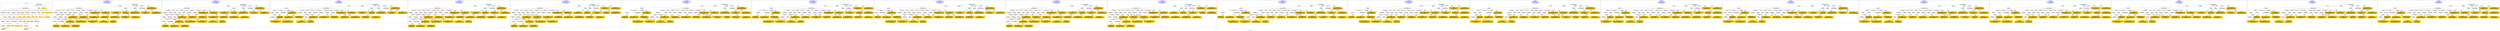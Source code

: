digraph n0 {
fontcolor="blue"
remincross="true"
label="s28-wildlife-art.csv"
subgraph cluster_0 {
label="1-correct model"
n2[style="filled",color="white",fillcolor="lightgray",label="E12_Production1"];
n3[style="filled",color="white",fillcolor="lightgray",label="E21_Person1"];
n4[style="filled",color="white",fillcolor="lightgray",label="E55_Type2"];
n5[style="filled",color="white",fillcolor="lightgray",label="E53_Place1"];
n6[style="filled",color="white",fillcolor="lightgray",label="E69_Death1"];
n7[style="filled",color="white",fillcolor="lightgray",label="E74_Group1"];
n8[style="filled",color="white",fillcolor="lightgray",label="E82_Actor_Appellation1"];
n9[style="filled",color="white",fillcolor="lightgray",label="E67_Birth1"];
n10[shape="plaintext",style="filled",fillcolor="gold",label="Maker_URI"];
n11[style="filled",color="white",fillcolor="lightgray",label="E22_Man-Made_Object1"];
n12[style="filled",color="white",fillcolor="lightgray",label="E35_Title1"];
n13[style="filled",color="white",fillcolor="lightgray",label="E8_Acquisition1"];
n14[style="filled",color="white",fillcolor="lightgray",label="E55_Type1"];
n15[shape="plaintext",style="filled",fillcolor="gold",label="Description"];
n16[style="filled",color="white",fillcolor="lightgray",label="E54_Dimension1"];
n17[style="filled",color="white",fillcolor="lightgray",label="E40_Legal_Body1"];
n18[style="filled",color="white",fillcolor="lightgray",label="E53_Place2"];
n19[shape="plaintext",style="filled",fillcolor="gold",label="Object_URI"];
n20[style="filled",color="white",fillcolor="lightgray",label="E33_Linguistic_Object2"];
n21[style="filled",color="white",fillcolor="lightgray",label="E55_Type3"];
n22[shape="plaintext",style="filled",fillcolor="gold",label="Collector Information"];
n23[shape="plaintext",style="filled",fillcolor="gold",label="Title"];
n24[shape="plaintext",style="filled",fillcolor="gold",label="Owner"];
n25[style="filled",color="white",fillcolor="lightgray",label="E48_Place_Name1"];
n26[shape="plaintext",style="filled",fillcolor="gold",label="Place Made"];
n27[style="filled",color="white",fillcolor="lightgray",label="E52_Time-Span1"];
n28[shape="plaintext",style="filled",fillcolor="gold",label="Maker Birth Date"];
n29[style="filled",color="white",fillcolor="lightgray",label="E52_Time-Span2"];
n30[shape="plaintext",style="filled",fillcolor="gold",label="Maker Death Date"];
n31[shape="plaintext",style="filled",fillcolor="gold",label="Home Location URI"];
n32[shape="plaintext",style="filled",fillcolor="gold",label="Measurements"];
n33[shape="plaintext",style="filled",fillcolor="gold",label="Category_URI"];
n34[shape="plaintext",style="filled",fillcolor="gold",label="Category"];
n35[shape="plaintext",style="filled",fillcolor="gold",label="Materials_URI"];
n36[shape="plaintext",style="filled",fillcolor="gold",label="Materials"];
n37[shape="plaintext",style="filled",fillcolor="gold",label="Collector_Information_typeURI"];
n38[shape="plaintext",style="filled",fillcolor="gold",label="Nationality_URI"];
n39[shape="plaintext",style="filled",fillcolor="gold",label="Nationality"];
n40[shape="plaintext",style="filled",fillcolor="gold",label="Maker_Appellation_URI"];
n41[shape="plaintext",style="filled",fillcolor="gold",label="Maker"];
n42[shape="plaintext",style="filled",fillcolor="gold",label="Credit Line"];
n43[shape="plaintext",style="filled",fillcolor="gold",label="How Acquired?"];
n44[shape="plaintext",style="filled",fillcolor="gold",label="Acquisition_URI"];
}
subgraph cluster_1 {
label="candidate 0\nlink coherence:0.6923076923076923\nnode coherence:0.775\nconfidence:0.40377968607161424\nmapping score:0.4364048228934366\ncost:137.99895\n-precision:0.54-recall:0.5"
n46[style="filled",color="white",fillcolor="lightgray",label="E12_Production1"];
n47[style="filled",color="white",fillcolor="lightgray",label="E21_Person1"];
n48[style="filled",color="white",fillcolor="lightgray",label="E52_Time-Span2"];
n49[style="filled",color="white",fillcolor="lightgray",label="E55_Type1"];
n50[style="filled",color="white",fillcolor="lightgray",label="E74_Group1"];
n51[style="filled",color="white",fillcolor="lightgray",label="E82_Actor_Appellation1"];
n52[style="filled",color="white",fillcolor="lightgray",label="E22_Man-Made_Object1"];
n53[style="filled",color="white",fillcolor="lightgray",label="E30_Right1"];
n54[style="filled",color="white",fillcolor="lightgray",label="E35_Title1"];
n55[style="filled",color="white",fillcolor="lightgray",label="E38_Image1"];
n56[style="filled",color="white",fillcolor="lightgray",label="E54_Dimension1"];
n57[style="filled",color="white",fillcolor="lightgray",label="E78_Collection1"];
n58[style="filled",color="white",fillcolor="lightgray",label="E8_Acquisition1"];
n59[style="filled",color="white",fillcolor="lightgray",label="E33_Linguistic_Object1"];
n60[style="filled",color="white",fillcolor="lightgray",label="E55_Type2"];
n61[style="filled",color="white",fillcolor="lightgray",label="E55_Type3"];
n62[style="filled",color="white",fillcolor="lightgray",label="E33_Linguistic_Object2"];
n63[shape="plaintext",style="filled",fillcolor="gold",label="Maker Birth Date\n[E52_Time-Span,P82_at_some_time_within,0.366]\n[E52_Time-Span,P82b_end_of_the_end,0.274]\n[E52_Time-Span,P82a_begin_of_the_begin,0.216]\n[E12_Production,P3_has_note,0.145]"];
n64[shape="plaintext",style="filled",fillcolor="gold",label="Materials\n[E29_Design_or_Procedure,P3_has_note,0.356]\n[E55_Type,label,0.273]\n[E57_Material,label,0.207]\n[E57_Material,classLink,0.163]"];
n65[shape="plaintext",style="filled",fillcolor="gold",label="Place Made\n[E33_Linguistic_Object,P3_has_note,0.321]\n[E74_Group,label,0.272]\n[E12_Production,P3_has_note,0.232]\n[E35_Title,label,0.175]"];
n66[shape="plaintext",style="filled",fillcolor="gold",label="Maker_URI\n[E21_Person,classLink,0.328]\n[E39_Actor,classLink,0.295]\n[E82_Actor_Appellation,classLink,0.237]\n[E22_Man-Made_Object,classLink,0.14]"];
n67[shape="plaintext",style="filled",fillcolor="gold",label="Acquisition_URI\n[E22_Man-Made_Object,classLink,0.596]\n[E78_Collection,classLink,0.171]\n[E38_Image,classLink,0.145]\n[E21_Person,classLink,0.087]"];
n68[shape="plaintext",style="filled",fillcolor="gold",label="Description\n[E22_Man-Made_Object,P3_has_note,0.349]\n[E73_Information_Object,P3_has_note,0.285]\n[E33_Linguistic_Object,P3_has_note,0.191]\n[E35_Title,label,0.176]"];
n69[shape="plaintext",style="filled",fillcolor="gold",label="Category\n[E55_Type,label,0.447]\n[E55_Type,classLink,0.191]\n[E33_Linguistic_Object,P3_has_note,0.189]\n[E22_Man-Made_Object,P3_has_note,0.173]"];
n70[shape="plaintext",style="filled",fillcolor="gold",label="Title\n[E22_Man-Made_Object,P3_has_note,0.361]\n[E73_Information_Object,P3_has_note,0.275]\n[E33_Linguistic_Object,P3_has_note,0.203]\n[E35_Title,label,0.161]"];
n71[shape="plaintext",style="filled",fillcolor="gold",label="Nationality\n[E44_Place_Appellation,label,0.573]\n[E12_Production,P3_has_note,0.252]\n[E33_Linguistic_Object,P3_has_note,0.107]\n[E39_Actor,P3_has_note,0.068]"];
n72[shape="plaintext",style="filled",fillcolor="gold",label="Nationality_URI\n[E74_Group,classLink,0.638]\n[E57_Material,classLink,0.18]\n[E55_Type,classLink,0.154]\n[E55_Type,label,0.028]"];
n73[shape="plaintext",style="filled",fillcolor="gold",label="Owner\n[E30_Right,P3_has_note,0.37]\n[E8_Acquisition,P3_has_note,0.31]\n[E40_Legal_Body,label,0.176]\n[E22_Man-Made_Object,P3_has_note,0.144]"];
n74[shape="plaintext",style="filled",fillcolor="gold",label="Collector Information\n[E30_Right,P3_has_note,0.265]\n[E22_Man-Made_Object,P3_has_note,0.257]\n[E8_Acquisition,P3_has_note,0.248]\n[E33_Linguistic_Object,P3_has_note,0.23]"];
n75[shape="plaintext",style="filled",fillcolor="gold",label="Collector_Information_typeURI\n[E55_Type,classLink,0.958]\n[E22_Man-Made_Object,P3_has_note,0.015]\n[E73_Information_Object,P3_has_note,0.014]\n[E33_Linguistic_Object,P3_has_note,0.013]"];
n76[shape="plaintext",style="filled",fillcolor="gold",label="Materials_URI\n[E57_Material,classLink,0.385]\n[E55_Type,classLink,0.37]\n[E74_Group,classLink,0.196]\n[E55_Type,label,0.049]"];
n77[shape="plaintext",style="filled",fillcolor="gold",label="Maker Death Date\n[E52_Time-Span,P82b_end_of_the_end,0.519]\n[E52_Time-Span,P82_at_some_time_within,0.26]\n[E12_Production,P3_has_note,0.15]\n[E35_Title,label,0.071]"];
n78[shape="plaintext",style="filled",fillcolor="gold",label="Measurements\n[E54_Dimension,P3_has_note,0.553]\n[E22_Man-Made_Object,classLink,0.171]\n[E22_Man-Made_Object,P3_has_note,0.141]\n[E34_Inscription,P3_has_note,0.136]"];
n79[shape="plaintext",style="filled",fillcolor="gold",label="Maker\n[E82_Actor_Appellation,label,0.34]\n[E8_Acquisition,P3_has_note,0.235]\n[E33_Linguistic_Object,P3_has_note,0.214]\n[E30_Right,P3_has_note,0.211]"];
n80[shape="plaintext",style="filled",fillcolor="gold",label="Home Location URI\n[E78_Collection,classLink,0.304]\n[E22_Man-Made_Object,classLink,0.283]\n[E38_Image,classLink,0.257]\n[E21_Person,classLink,0.155]"];
n81[shape="plaintext",style="filled",fillcolor="gold",label="Category_URI\n[E55_Type,classLink,0.514]\n[E55_Type,label,0.173]\n[E74_Group,classLink,0.158]\n[E57_Material,classLink,0.155]"];
n82[shape="plaintext",style="filled",fillcolor="gold",label="Maker_Appellation_URI\n[E82_Actor_Appellation,classLink,0.765]\n[E21_Person,classLink,0.099]\n[E39_Actor,classLink,0.086]\n[E78_Collection,classLink,0.05]"];
n83[shape="plaintext",style="filled",fillcolor="gold",label="Credit Line\n[E8_Acquisition,P3_has_note,0.37]\n[E30_Right,P3_has_note,0.309]\n[E22_Man-Made_Object,P3_has_note,0.164]\n[E33_Linguistic_Object,P3_has_note,0.157]"];
n84[shape="plaintext",style="filled",fillcolor="gold",label="Object_URI\n[E22_Man-Made_Object,classLink,0.649]\n[E78_Collection,classLink,0.149]\n[E38_Image,classLink,0.126]\n[E21_Person,classLink,0.076]"];
n85[shape="plaintext",style="filled",fillcolor="gold",label="How Acquired?\n[E8_Acquisition,P3_has_note,0.472]\n[E30_Right,P3_has_note,0.332]\n[E40_Legal_Body,label,0.108]\n[E22_Man-Made_Object,P3_has_note,0.088]"];
}
subgraph cluster_2 {
label="candidate 1\nlink coherence:0.6923076923076923\nnode coherence:0.775\nconfidence:0.40013360912355783\nmapping score:0.43518946391075114\ncost:236.99896\n-precision:0.54-recall:0.5"
n87[style="filled",color="white",fillcolor="lightgray",label="E12_Production1"];
n88[style="filled",color="white",fillcolor="lightgray",label="E21_Person1"];
n89[style="filled",color="white",fillcolor="lightgray",label="E52_Time-Span2"];
n90[style="filled",color="white",fillcolor="lightgray",label="E55_Type1"];
n91[style="filled",color="white",fillcolor="lightgray",label="E74_Group1"];
n92[style="filled",color="white",fillcolor="lightgray",label="E82_Actor_Appellation1"];
n93[style="filled",color="white",fillcolor="lightgray",label="E22_Man-Made_Object1"];
n94[style="filled",color="white",fillcolor="lightgray",label="E21_Person2"];
n95[style="filled",color="white",fillcolor="lightgray",label="E30_Right1"];
n96[style="filled",color="white",fillcolor="lightgray",label="E35_Title1"];
n97[style="filled",color="white",fillcolor="lightgray",label="E38_Image1"];
n98[style="filled",color="white",fillcolor="lightgray",label="E54_Dimension1"];
n99[style="filled",color="white",fillcolor="lightgray",label="E8_Acquisition1"];
n100[style="filled",color="white",fillcolor="lightgray",label="E33_Linguistic_Object1"];
n101[style="filled",color="white",fillcolor="lightgray",label="E55_Type2"];
n102[style="filled",color="white",fillcolor="lightgray",label="E55_Type3"];
n103[style="filled",color="white",fillcolor="lightgray",label="E33_Linguistic_Object2"];
n104[shape="plaintext",style="filled",fillcolor="gold",label="Maker Birth Date\n[E52_Time-Span,P82_at_some_time_within,0.366]\n[E52_Time-Span,P82b_end_of_the_end,0.274]\n[E52_Time-Span,P82a_begin_of_the_begin,0.216]\n[E12_Production,P3_has_note,0.145]"];
n105[shape="plaintext",style="filled",fillcolor="gold",label="Materials\n[E29_Design_or_Procedure,P3_has_note,0.356]\n[E55_Type,label,0.273]\n[E57_Material,label,0.207]\n[E57_Material,classLink,0.163]"];
n106[shape="plaintext",style="filled",fillcolor="gold",label="Place Made\n[E33_Linguistic_Object,P3_has_note,0.321]\n[E74_Group,label,0.272]\n[E12_Production,P3_has_note,0.232]\n[E35_Title,label,0.175]"];
n107[shape="plaintext",style="filled",fillcolor="gold",label="Maker_URI\n[E21_Person,classLink,0.328]\n[E39_Actor,classLink,0.295]\n[E82_Actor_Appellation,classLink,0.237]\n[E22_Man-Made_Object,classLink,0.14]"];
n108[shape="plaintext",style="filled",fillcolor="gold",label="Description\n[E22_Man-Made_Object,P3_has_note,0.349]\n[E73_Information_Object,P3_has_note,0.285]\n[E33_Linguistic_Object,P3_has_note,0.191]\n[E35_Title,label,0.176]"];
n109[shape="plaintext",style="filled",fillcolor="gold",label="Category\n[E55_Type,label,0.447]\n[E55_Type,classLink,0.191]\n[E33_Linguistic_Object,P3_has_note,0.189]\n[E22_Man-Made_Object,P3_has_note,0.173]"];
n110[shape="plaintext",style="filled",fillcolor="gold",label="Title\n[E22_Man-Made_Object,P3_has_note,0.361]\n[E73_Information_Object,P3_has_note,0.275]\n[E33_Linguistic_Object,P3_has_note,0.203]\n[E35_Title,label,0.161]"];
n111[shape="plaintext",style="filled",fillcolor="gold",label="Nationality\n[E44_Place_Appellation,label,0.573]\n[E12_Production,P3_has_note,0.252]\n[E33_Linguistic_Object,P3_has_note,0.107]\n[E39_Actor,P3_has_note,0.068]"];
n112[shape="plaintext",style="filled",fillcolor="gold",label="Nationality_URI\n[E74_Group,classLink,0.638]\n[E57_Material,classLink,0.18]\n[E55_Type,classLink,0.154]\n[E55_Type,label,0.028]"];
n113[shape="plaintext",style="filled",fillcolor="gold",label="Owner\n[E30_Right,P3_has_note,0.37]\n[E8_Acquisition,P3_has_note,0.31]\n[E40_Legal_Body,label,0.176]\n[E22_Man-Made_Object,P3_has_note,0.144]"];
n114[shape="plaintext",style="filled",fillcolor="gold",label="Collector Information\n[E30_Right,P3_has_note,0.265]\n[E22_Man-Made_Object,P3_has_note,0.257]\n[E8_Acquisition,P3_has_note,0.248]\n[E33_Linguistic_Object,P3_has_note,0.23]"];
n115[shape="plaintext",style="filled",fillcolor="gold",label="Collector_Information_typeURI\n[E55_Type,classLink,0.958]\n[E22_Man-Made_Object,P3_has_note,0.015]\n[E73_Information_Object,P3_has_note,0.014]\n[E33_Linguistic_Object,P3_has_note,0.013]"];
n116[shape="plaintext",style="filled",fillcolor="gold",label="Materials_URI\n[E57_Material,classLink,0.385]\n[E55_Type,classLink,0.37]\n[E74_Group,classLink,0.196]\n[E55_Type,label,0.049]"];
n117[shape="plaintext",style="filled",fillcolor="gold",label="Maker Death Date\n[E52_Time-Span,P82b_end_of_the_end,0.519]\n[E52_Time-Span,P82_at_some_time_within,0.26]\n[E12_Production,P3_has_note,0.15]\n[E35_Title,label,0.071]"];
n118[shape="plaintext",style="filled",fillcolor="gold",label="Measurements\n[E54_Dimension,P3_has_note,0.553]\n[E22_Man-Made_Object,classLink,0.171]\n[E22_Man-Made_Object,P3_has_note,0.141]\n[E34_Inscription,P3_has_note,0.136]"];
n119[shape="plaintext",style="filled",fillcolor="gold",label="Maker\n[E82_Actor_Appellation,label,0.34]\n[E8_Acquisition,P3_has_note,0.235]\n[E33_Linguistic_Object,P3_has_note,0.214]\n[E30_Right,P3_has_note,0.211]"];
n120[shape="plaintext",style="filled",fillcolor="gold",label="Acquisition_URI\n[E22_Man-Made_Object,classLink,0.596]\n[E78_Collection,classLink,0.171]\n[E38_Image,classLink,0.145]\n[E21_Person,classLink,0.087]"];
n121[shape="plaintext",style="filled",fillcolor="gold",label="Home Location URI\n[E78_Collection,classLink,0.304]\n[E22_Man-Made_Object,classLink,0.283]\n[E38_Image,classLink,0.257]\n[E21_Person,classLink,0.155]"];
n122[shape="plaintext",style="filled",fillcolor="gold",label="Category_URI\n[E55_Type,classLink,0.514]\n[E55_Type,label,0.173]\n[E74_Group,classLink,0.158]\n[E57_Material,classLink,0.155]"];
n123[shape="plaintext",style="filled",fillcolor="gold",label="Maker_Appellation_URI\n[E82_Actor_Appellation,classLink,0.765]\n[E21_Person,classLink,0.099]\n[E39_Actor,classLink,0.086]\n[E78_Collection,classLink,0.05]"];
n124[shape="plaintext",style="filled",fillcolor="gold",label="Credit Line\n[E8_Acquisition,P3_has_note,0.37]\n[E30_Right,P3_has_note,0.309]\n[E22_Man-Made_Object,P3_has_note,0.164]\n[E33_Linguistic_Object,P3_has_note,0.157]"];
n125[shape="plaintext",style="filled",fillcolor="gold",label="Object_URI\n[E22_Man-Made_Object,classLink,0.649]\n[E78_Collection,classLink,0.149]\n[E38_Image,classLink,0.126]\n[E21_Person,classLink,0.076]"];
n126[shape="plaintext",style="filled",fillcolor="gold",label="How Acquired?\n[E8_Acquisition,P3_has_note,0.472]\n[E30_Right,P3_has_note,0.332]\n[E40_Legal_Body,label,0.108]\n[E22_Man-Made_Object,P3_has_note,0.088]"];
}
subgraph cluster_3 {
label="candidate 10\nlink coherence:0.675\nnode coherence:0.775\nconfidence:0.3940508635297567\nmapping score:0.43316188204615075\ncost:237.99903\n-precision:0.6-recall:0.57"
n128[style="filled",color="white",fillcolor="lightgray",label="E12_Production1"];
n129[style="filled",color="white",fillcolor="lightgray",label="E55_Type1"];
n130[style="filled",color="white",fillcolor="lightgray",label="E21_Person1"];
n131[style="filled",color="white",fillcolor="lightgray",label="E67_Birth1"];
n132[style="filled",color="white",fillcolor="lightgray",label="E74_Group1"];
n133[style="filled",color="white",fillcolor="lightgray",label="E82_Actor_Appellation1"];
n134[style="filled",color="white",fillcolor="lightgray",label="E22_Man-Made_Object1"];
n135[style="filled",color="white",fillcolor="lightgray",label="E35_Title1"];
n136[style="filled",color="white",fillcolor="lightgray",label="E38_Image1"];
n137[style="filled",color="white",fillcolor="lightgray",label="E40_Legal_Body1"];
n138[style="filled",color="white",fillcolor="lightgray",label="E54_Dimension1"];
n139[style="filled",color="white",fillcolor="lightgray",label="E78_Collection1"];
n140[style="filled",color="white",fillcolor="lightgray",label="E8_Acquisition1"];
n141[style="filled",color="white",fillcolor="lightgray",label="E33_Linguistic_Object1"];
n142[style="filled",color="white",fillcolor="lightgray",label="E55_Type2"];
n143[style="filled",color="white",fillcolor="lightgray",label="E55_Type3"];
n144[style="filled",color="white",fillcolor="lightgray",label="E52_Time-Span1"];
n145[style="filled",color="white",fillcolor="lightgray",label="E33_Linguistic_Object2"];
n146[shape="plaintext",style="filled",fillcolor="gold",label="Materials\n[E29_Design_or_Procedure,P3_has_note,0.356]\n[E55_Type,label,0.273]\n[E57_Material,label,0.207]\n[E57_Material,classLink,0.163]"];
n147[shape="plaintext",style="filled",fillcolor="gold",label="Place Made\n[E33_Linguistic_Object,P3_has_note,0.321]\n[E74_Group,label,0.272]\n[E12_Production,P3_has_note,0.232]\n[E35_Title,label,0.175]"];
n148[shape="plaintext",style="filled",fillcolor="gold",label="How Acquired?\n[E8_Acquisition,P3_has_note,0.472]\n[E30_Right,P3_has_note,0.332]\n[E40_Legal_Body,label,0.108]\n[E22_Man-Made_Object,P3_has_note,0.088]"];
n149[shape="plaintext",style="filled",fillcolor="gold",label="Maker_URI\n[E21_Person,classLink,0.328]\n[E39_Actor,classLink,0.295]\n[E82_Actor_Appellation,classLink,0.237]\n[E22_Man-Made_Object,classLink,0.14]"];
n150[shape="plaintext",style="filled",fillcolor="gold",label="Acquisition_URI\n[E22_Man-Made_Object,classLink,0.596]\n[E78_Collection,classLink,0.171]\n[E38_Image,classLink,0.145]\n[E21_Person,classLink,0.087]"];
n151[shape="plaintext",style="filled",fillcolor="gold",label="Description\n[E22_Man-Made_Object,P3_has_note,0.349]\n[E73_Information_Object,P3_has_note,0.285]\n[E33_Linguistic_Object,P3_has_note,0.191]\n[E35_Title,label,0.176]"];
n152[shape="plaintext",style="filled",fillcolor="gold",label="Category\n[E55_Type,label,0.447]\n[E55_Type,classLink,0.191]\n[E33_Linguistic_Object,P3_has_note,0.189]\n[E22_Man-Made_Object,P3_has_note,0.173]"];
n153[shape="plaintext",style="filled",fillcolor="gold",label="Title\n[E22_Man-Made_Object,P3_has_note,0.361]\n[E73_Information_Object,P3_has_note,0.275]\n[E33_Linguistic_Object,P3_has_note,0.203]\n[E35_Title,label,0.161]"];
n154[shape="plaintext",style="filled",fillcolor="gold",label="Nationality\n[E44_Place_Appellation,label,0.573]\n[E12_Production,P3_has_note,0.252]\n[E33_Linguistic_Object,P3_has_note,0.107]\n[E39_Actor,P3_has_note,0.068]"];
n155[shape="plaintext",style="filled",fillcolor="gold",label="Nationality_URI\n[E74_Group,classLink,0.638]\n[E57_Material,classLink,0.18]\n[E55_Type,classLink,0.154]\n[E55_Type,label,0.028]"];
n156[shape="plaintext",style="filled",fillcolor="gold",label="Owner\n[E30_Right,P3_has_note,0.37]\n[E8_Acquisition,P3_has_note,0.31]\n[E40_Legal_Body,label,0.176]\n[E22_Man-Made_Object,P3_has_note,0.144]"];
n157[shape="plaintext",style="filled",fillcolor="gold",label="Collector Information\n[E30_Right,P3_has_note,0.265]\n[E22_Man-Made_Object,P3_has_note,0.257]\n[E8_Acquisition,P3_has_note,0.248]\n[E33_Linguistic_Object,P3_has_note,0.23]"];
n158[shape="plaintext",style="filled",fillcolor="gold",label="Collector_Information_typeURI\n[E55_Type,classLink,0.958]\n[E22_Man-Made_Object,P3_has_note,0.015]\n[E73_Information_Object,P3_has_note,0.014]\n[E33_Linguistic_Object,P3_has_note,0.013]"];
n159[shape="plaintext",style="filled",fillcolor="gold",label="Materials_URI\n[E57_Material,classLink,0.385]\n[E55_Type,classLink,0.37]\n[E74_Group,classLink,0.196]\n[E55_Type,label,0.049]"];
n160[shape="plaintext",style="filled",fillcolor="gold",label="Measurements\n[E54_Dimension,P3_has_note,0.553]\n[E22_Man-Made_Object,classLink,0.171]\n[E22_Man-Made_Object,P3_has_note,0.141]\n[E34_Inscription,P3_has_note,0.136]"];
n161[shape="plaintext",style="filled",fillcolor="gold",label="Maker Death Date\n[E52_Time-Span,P82b_end_of_the_end,0.519]\n[E52_Time-Span,P82_at_some_time_within,0.26]\n[E12_Production,P3_has_note,0.15]\n[E35_Title,label,0.071]"];
n162[shape="plaintext",style="filled",fillcolor="gold",label="Maker\n[E82_Actor_Appellation,label,0.34]\n[E8_Acquisition,P3_has_note,0.235]\n[E33_Linguistic_Object,P3_has_note,0.214]\n[E30_Right,P3_has_note,0.211]"];
n163[shape="plaintext",style="filled",fillcolor="gold",label="Home Location URI\n[E78_Collection,classLink,0.304]\n[E22_Man-Made_Object,classLink,0.283]\n[E38_Image,classLink,0.257]\n[E21_Person,classLink,0.155]"];
n164[shape="plaintext",style="filled",fillcolor="gold",label="Category_URI\n[E55_Type,classLink,0.514]\n[E55_Type,label,0.173]\n[E74_Group,classLink,0.158]\n[E57_Material,classLink,0.155]"];
n165[shape="plaintext",style="filled",fillcolor="gold",label="Maker_Appellation_URI\n[E82_Actor_Appellation,classLink,0.765]\n[E21_Person,classLink,0.099]\n[E39_Actor,classLink,0.086]\n[E78_Collection,classLink,0.05]"];
n166[shape="plaintext",style="filled",fillcolor="gold",label="Credit Line\n[E8_Acquisition,P3_has_note,0.37]\n[E30_Right,P3_has_note,0.309]\n[E22_Man-Made_Object,P3_has_note,0.164]\n[E33_Linguistic_Object,P3_has_note,0.157]"];
n167[shape="plaintext",style="filled",fillcolor="gold",label="Object_URI\n[E22_Man-Made_Object,classLink,0.649]\n[E78_Collection,classLink,0.149]\n[E38_Image,classLink,0.126]\n[E21_Person,classLink,0.076]"];
n168[shape="plaintext",style="filled",fillcolor="gold",label="Maker Birth Date\n[E52_Time-Span,P82_at_some_time_within,0.366]\n[E52_Time-Span,P82b_end_of_the_end,0.274]\n[E52_Time-Span,P82a_begin_of_the_begin,0.216]\n[E12_Production,P3_has_note,0.145]"];
}
subgraph cluster_4 {
label="candidate 11\nlink coherence:0.6666666666666666\nnode coherence:0.775\nconfidence:0.40377968607161424\nmapping score:0.4364048228934366\ncost:137.99896\n-precision:0.51-recall:0.48"
n170[style="filled",color="white",fillcolor="lightgray",label="E12_Production1"];
n171[style="filled",color="white",fillcolor="lightgray",label="E21_Person1"];
n172[style="filled",color="white",fillcolor="lightgray",label="E52_Time-Span2"];
n173[style="filled",color="white",fillcolor="lightgray",label="E55_Type1"];
n174[style="filled",color="white",fillcolor="lightgray",label="E74_Group1"];
n175[style="filled",color="white",fillcolor="lightgray",label="E82_Actor_Appellation1"];
n176[style="filled",color="white",fillcolor="lightgray",label="E22_Man-Made_Object1"];
n177[style="filled",color="white",fillcolor="lightgray",label="E30_Right1"];
n178[style="filled",color="white",fillcolor="lightgray",label="E35_Title1"];
n179[style="filled",color="white",fillcolor="lightgray",label="E38_Image1"];
n180[style="filled",color="white",fillcolor="lightgray",label="E54_Dimension1"];
n181[style="filled",color="white",fillcolor="lightgray",label="E55_Type3"];
n182[style="filled",color="white",fillcolor="lightgray",label="E78_Collection1"];
n183[style="filled",color="white",fillcolor="lightgray",label="E8_Acquisition1"];
n184[style="filled",color="white",fillcolor="lightgray",label="E33_Linguistic_Object1"];
n185[style="filled",color="white",fillcolor="lightgray",label="E55_Type2"];
n186[style="filled",color="white",fillcolor="lightgray",label="E33_Linguistic_Object2"];
n187[shape="plaintext",style="filled",fillcolor="gold",label="Maker Birth Date\n[E52_Time-Span,P82_at_some_time_within,0.366]\n[E52_Time-Span,P82b_end_of_the_end,0.274]\n[E52_Time-Span,P82a_begin_of_the_begin,0.216]\n[E12_Production,P3_has_note,0.145]"];
n188[shape="plaintext",style="filled",fillcolor="gold",label="Materials\n[E29_Design_or_Procedure,P3_has_note,0.356]\n[E55_Type,label,0.273]\n[E57_Material,label,0.207]\n[E57_Material,classLink,0.163]"];
n189[shape="plaintext",style="filled",fillcolor="gold",label="Place Made\n[E33_Linguistic_Object,P3_has_note,0.321]\n[E74_Group,label,0.272]\n[E12_Production,P3_has_note,0.232]\n[E35_Title,label,0.175]"];
n190[shape="plaintext",style="filled",fillcolor="gold",label="Maker_URI\n[E21_Person,classLink,0.328]\n[E39_Actor,classLink,0.295]\n[E82_Actor_Appellation,classLink,0.237]\n[E22_Man-Made_Object,classLink,0.14]"];
n191[shape="plaintext",style="filled",fillcolor="gold",label="Acquisition_URI\n[E22_Man-Made_Object,classLink,0.596]\n[E78_Collection,classLink,0.171]\n[E38_Image,classLink,0.145]\n[E21_Person,classLink,0.087]"];
n192[shape="plaintext",style="filled",fillcolor="gold",label="Description\n[E22_Man-Made_Object,P3_has_note,0.349]\n[E73_Information_Object,P3_has_note,0.285]\n[E33_Linguistic_Object,P3_has_note,0.191]\n[E35_Title,label,0.176]"];
n193[shape="plaintext",style="filled",fillcolor="gold",label="Category\n[E55_Type,label,0.447]\n[E55_Type,classLink,0.191]\n[E33_Linguistic_Object,P3_has_note,0.189]\n[E22_Man-Made_Object,P3_has_note,0.173]"];
n194[shape="plaintext",style="filled",fillcolor="gold",label="Title\n[E22_Man-Made_Object,P3_has_note,0.361]\n[E73_Information_Object,P3_has_note,0.275]\n[E33_Linguistic_Object,P3_has_note,0.203]\n[E35_Title,label,0.161]"];
n195[shape="plaintext",style="filled",fillcolor="gold",label="Nationality\n[E44_Place_Appellation,label,0.573]\n[E12_Production,P3_has_note,0.252]\n[E33_Linguistic_Object,P3_has_note,0.107]\n[E39_Actor,P3_has_note,0.068]"];
n196[shape="plaintext",style="filled",fillcolor="gold",label="Nationality_URI\n[E74_Group,classLink,0.638]\n[E57_Material,classLink,0.18]\n[E55_Type,classLink,0.154]\n[E55_Type,label,0.028]"];
n197[shape="plaintext",style="filled",fillcolor="gold",label="Owner\n[E30_Right,P3_has_note,0.37]\n[E8_Acquisition,P3_has_note,0.31]\n[E40_Legal_Body,label,0.176]\n[E22_Man-Made_Object,P3_has_note,0.144]"];
n198[shape="plaintext",style="filled",fillcolor="gold",label="Collector Information\n[E30_Right,P3_has_note,0.265]\n[E22_Man-Made_Object,P3_has_note,0.257]\n[E8_Acquisition,P3_has_note,0.248]\n[E33_Linguistic_Object,P3_has_note,0.23]"];
n199[shape="plaintext",style="filled",fillcolor="gold",label="Collector_Information_typeURI\n[E55_Type,classLink,0.958]\n[E22_Man-Made_Object,P3_has_note,0.015]\n[E73_Information_Object,P3_has_note,0.014]\n[E33_Linguistic_Object,P3_has_note,0.013]"];
n200[shape="plaintext",style="filled",fillcolor="gold",label="Materials_URI\n[E57_Material,classLink,0.385]\n[E55_Type,classLink,0.37]\n[E74_Group,classLink,0.196]\n[E55_Type,label,0.049]"];
n201[shape="plaintext",style="filled",fillcolor="gold",label="Maker Death Date\n[E52_Time-Span,P82b_end_of_the_end,0.519]\n[E52_Time-Span,P82_at_some_time_within,0.26]\n[E12_Production,P3_has_note,0.15]\n[E35_Title,label,0.071]"];
n202[shape="plaintext",style="filled",fillcolor="gold",label="Measurements\n[E54_Dimension,P3_has_note,0.553]\n[E22_Man-Made_Object,classLink,0.171]\n[E22_Man-Made_Object,P3_has_note,0.141]\n[E34_Inscription,P3_has_note,0.136]"];
n203[shape="plaintext",style="filled",fillcolor="gold",label="Maker\n[E82_Actor_Appellation,label,0.34]\n[E8_Acquisition,P3_has_note,0.235]\n[E33_Linguistic_Object,P3_has_note,0.214]\n[E30_Right,P3_has_note,0.211]"];
n204[shape="plaintext",style="filled",fillcolor="gold",label="Home Location URI\n[E78_Collection,classLink,0.304]\n[E22_Man-Made_Object,classLink,0.283]\n[E38_Image,classLink,0.257]\n[E21_Person,classLink,0.155]"];
n205[shape="plaintext",style="filled",fillcolor="gold",label="Category_URI\n[E55_Type,classLink,0.514]\n[E55_Type,label,0.173]\n[E74_Group,classLink,0.158]\n[E57_Material,classLink,0.155]"];
n206[shape="plaintext",style="filled",fillcolor="gold",label="Maker_Appellation_URI\n[E82_Actor_Appellation,classLink,0.765]\n[E21_Person,classLink,0.099]\n[E39_Actor,classLink,0.086]\n[E78_Collection,classLink,0.05]"];
n207[shape="plaintext",style="filled",fillcolor="gold",label="Credit Line\n[E8_Acquisition,P3_has_note,0.37]\n[E30_Right,P3_has_note,0.309]\n[E22_Man-Made_Object,P3_has_note,0.164]\n[E33_Linguistic_Object,P3_has_note,0.157]"];
n208[shape="plaintext",style="filled",fillcolor="gold",label="Object_URI\n[E22_Man-Made_Object,classLink,0.649]\n[E78_Collection,classLink,0.149]\n[E38_Image,classLink,0.126]\n[E21_Person,classLink,0.076]"];
n209[shape="plaintext",style="filled",fillcolor="gold",label="How Acquired?\n[E8_Acquisition,P3_has_note,0.472]\n[E30_Right,P3_has_note,0.332]\n[E40_Legal_Body,label,0.108]\n[E22_Man-Made_Object,P3_has_note,0.088]"];
}
subgraph cluster_5 {
label="candidate 12\nlink coherence:0.6666666666666666\nnode coherence:0.775\nconfidence:0.40377968607161424\nmapping score:0.4364048228934366\ncost:137.99903\n-precision:0.49-recall:0.45"
n211[style="filled",color="white",fillcolor="lightgray",label="E12_Production1"];
n212[style="filled",color="white",fillcolor="lightgray",label="E21_Person1"];
n213[style="filled",color="white",fillcolor="lightgray",label="E52_Time-Span2"];
n214[style="filled",color="white",fillcolor="lightgray",label="E74_Group1"];
n215[style="filled",color="white",fillcolor="lightgray",label="E82_Actor_Appellation1"];
n216[style="filled",color="white",fillcolor="lightgray",label="E22_Man-Made_Object1"];
n217[style="filled",color="white",fillcolor="lightgray",label="E30_Right1"];
n218[style="filled",color="white",fillcolor="lightgray",label="E35_Title1"];
n219[style="filled",color="white",fillcolor="lightgray",label="E38_Image1"];
n220[style="filled",color="white",fillcolor="lightgray",label="E54_Dimension1"];
n221[style="filled",color="white",fillcolor="lightgray",label="E55_Type3"];
n222[style="filled",color="white",fillcolor="lightgray",label="E78_Collection1"];
n223[style="filled",color="white",fillcolor="lightgray",label="E8_Acquisition1"];
n224[style="filled",color="white",fillcolor="lightgray",label="E33_Linguistic_Object2"];
n225[style="filled",color="white",fillcolor="lightgray",label="E55_Type1"];
n226[style="filled",color="white",fillcolor="lightgray",label="E55_Type2"];
n227[style="filled",color="white",fillcolor="lightgray",label="E33_Linguistic_Object1"];
n228[shape="plaintext",style="filled",fillcolor="gold",label="Maker Birth Date\n[E52_Time-Span,P82_at_some_time_within,0.366]\n[E52_Time-Span,P82b_end_of_the_end,0.274]\n[E52_Time-Span,P82a_begin_of_the_begin,0.216]\n[E12_Production,P3_has_note,0.145]"];
n229[shape="plaintext",style="filled",fillcolor="gold",label="Materials\n[E29_Design_or_Procedure,P3_has_note,0.356]\n[E55_Type,label,0.273]\n[E57_Material,label,0.207]\n[E57_Material,classLink,0.163]"];
n230[shape="plaintext",style="filled",fillcolor="gold",label="Place Made\n[E33_Linguistic_Object,P3_has_note,0.321]\n[E74_Group,label,0.272]\n[E12_Production,P3_has_note,0.232]\n[E35_Title,label,0.175]"];
n231[shape="plaintext",style="filled",fillcolor="gold",label="Maker_URI\n[E21_Person,classLink,0.328]\n[E39_Actor,classLink,0.295]\n[E82_Actor_Appellation,classLink,0.237]\n[E22_Man-Made_Object,classLink,0.14]"];
n232[shape="plaintext",style="filled",fillcolor="gold",label="Acquisition_URI\n[E22_Man-Made_Object,classLink,0.596]\n[E78_Collection,classLink,0.171]\n[E38_Image,classLink,0.145]\n[E21_Person,classLink,0.087]"];
n233[shape="plaintext",style="filled",fillcolor="gold",label="Description\n[E22_Man-Made_Object,P3_has_note,0.349]\n[E73_Information_Object,P3_has_note,0.285]\n[E33_Linguistic_Object,P3_has_note,0.191]\n[E35_Title,label,0.176]"];
n234[shape="plaintext",style="filled",fillcolor="gold",label="Category\n[E55_Type,label,0.447]\n[E55_Type,classLink,0.191]\n[E33_Linguistic_Object,P3_has_note,0.189]\n[E22_Man-Made_Object,P3_has_note,0.173]"];
n235[shape="plaintext",style="filled",fillcolor="gold",label="Title\n[E22_Man-Made_Object,P3_has_note,0.361]\n[E73_Information_Object,P3_has_note,0.275]\n[E33_Linguistic_Object,P3_has_note,0.203]\n[E35_Title,label,0.161]"];
n236[shape="plaintext",style="filled",fillcolor="gold",label="Nationality\n[E44_Place_Appellation,label,0.573]\n[E12_Production,P3_has_note,0.252]\n[E33_Linguistic_Object,P3_has_note,0.107]\n[E39_Actor,P3_has_note,0.068]"];
n237[shape="plaintext",style="filled",fillcolor="gold",label="Nationality_URI\n[E74_Group,classLink,0.638]\n[E57_Material,classLink,0.18]\n[E55_Type,classLink,0.154]\n[E55_Type,label,0.028]"];
n238[shape="plaintext",style="filled",fillcolor="gold",label="Owner\n[E30_Right,P3_has_note,0.37]\n[E8_Acquisition,P3_has_note,0.31]\n[E40_Legal_Body,label,0.176]\n[E22_Man-Made_Object,P3_has_note,0.144]"];
n239[shape="plaintext",style="filled",fillcolor="gold",label="Collector Information\n[E30_Right,P3_has_note,0.265]\n[E22_Man-Made_Object,P3_has_note,0.257]\n[E8_Acquisition,P3_has_note,0.248]\n[E33_Linguistic_Object,P3_has_note,0.23]"];
n240[shape="plaintext",style="filled",fillcolor="gold",label="Collector_Information_typeURI\n[E55_Type,classLink,0.958]\n[E22_Man-Made_Object,P3_has_note,0.015]\n[E73_Information_Object,P3_has_note,0.014]\n[E33_Linguistic_Object,P3_has_note,0.013]"];
n241[shape="plaintext",style="filled",fillcolor="gold",label="Materials_URI\n[E57_Material,classLink,0.385]\n[E55_Type,classLink,0.37]\n[E74_Group,classLink,0.196]\n[E55_Type,label,0.049]"];
n242[shape="plaintext",style="filled",fillcolor="gold",label="Maker Death Date\n[E52_Time-Span,P82b_end_of_the_end,0.519]\n[E52_Time-Span,P82_at_some_time_within,0.26]\n[E12_Production,P3_has_note,0.15]\n[E35_Title,label,0.071]"];
n243[shape="plaintext",style="filled",fillcolor="gold",label="Measurements\n[E54_Dimension,P3_has_note,0.553]\n[E22_Man-Made_Object,classLink,0.171]\n[E22_Man-Made_Object,P3_has_note,0.141]\n[E34_Inscription,P3_has_note,0.136]"];
n244[shape="plaintext",style="filled",fillcolor="gold",label="Maker\n[E82_Actor_Appellation,label,0.34]\n[E8_Acquisition,P3_has_note,0.235]\n[E33_Linguistic_Object,P3_has_note,0.214]\n[E30_Right,P3_has_note,0.211]"];
n245[shape="plaintext",style="filled",fillcolor="gold",label="Home Location URI\n[E78_Collection,classLink,0.304]\n[E22_Man-Made_Object,classLink,0.283]\n[E38_Image,classLink,0.257]\n[E21_Person,classLink,0.155]"];
n246[shape="plaintext",style="filled",fillcolor="gold",label="Category_URI\n[E55_Type,classLink,0.514]\n[E55_Type,label,0.173]\n[E74_Group,classLink,0.158]\n[E57_Material,classLink,0.155]"];
n247[shape="plaintext",style="filled",fillcolor="gold",label="Maker_Appellation_URI\n[E82_Actor_Appellation,classLink,0.765]\n[E21_Person,classLink,0.099]\n[E39_Actor,classLink,0.086]\n[E78_Collection,classLink,0.05]"];
n248[shape="plaintext",style="filled",fillcolor="gold",label="Credit Line\n[E8_Acquisition,P3_has_note,0.37]\n[E30_Right,P3_has_note,0.309]\n[E22_Man-Made_Object,P3_has_note,0.164]\n[E33_Linguistic_Object,P3_has_note,0.157]"];
n249[shape="plaintext",style="filled",fillcolor="gold",label="Object_URI\n[E22_Man-Made_Object,classLink,0.649]\n[E78_Collection,classLink,0.149]\n[E38_Image,classLink,0.126]\n[E21_Person,classLink,0.076]"];
n250[shape="plaintext",style="filled",fillcolor="gold",label="How Acquired?\n[E8_Acquisition,P3_has_note,0.472]\n[E30_Right,P3_has_note,0.332]\n[E40_Legal_Body,label,0.108]\n[E22_Man-Made_Object,P3_has_note,0.088]"];
}
subgraph cluster_6 {
label="candidate 13\nlink coherence:0.6666666666666666\nnode coherence:0.775\nconfidence:0.40377968607161424\nmapping score:0.4364048228934366\ncost:137.99905\n-precision:0.54-recall:0.5"
n252[style="filled",color="white",fillcolor="lightgray",label="E12_Production1"];
n253[style="filled",color="white",fillcolor="lightgray",label="E52_Time-Span2"];
n254[style="filled",color="white",fillcolor="lightgray",label="E55_Type1"];
n255[style="filled",color="white",fillcolor="lightgray",label="E21_Person1"];
n256[style="filled",color="white",fillcolor="lightgray",label="E74_Group1"];
n257[style="filled",color="white",fillcolor="lightgray",label="E82_Actor_Appellation1"];
n258[style="filled",color="white",fillcolor="lightgray",label="E22_Man-Made_Object1"];
n259[style="filled",color="white",fillcolor="lightgray",label="E30_Right1"];
n260[style="filled",color="white",fillcolor="lightgray",label="E35_Title1"];
n261[style="filled",color="white",fillcolor="lightgray",label="E38_Image1"];
n262[style="filled",color="white",fillcolor="lightgray",label="E54_Dimension1"];
n263[style="filled",color="white",fillcolor="lightgray",label="E55_Type2"];
n264[style="filled",color="white",fillcolor="lightgray",label="E78_Collection1"];
n265[style="filled",color="white",fillcolor="lightgray",label="E8_Acquisition1"];
n266[style="filled",color="white",fillcolor="lightgray",label="E33_Linguistic_Object1"];
n267[style="filled",color="white",fillcolor="lightgray",label="E55_Type3"];
n268[style="filled",color="white",fillcolor="lightgray",label="E33_Linguistic_Object2"];
n269[shape="plaintext",style="filled",fillcolor="gold",label="Maker Birth Date\n[E52_Time-Span,P82_at_some_time_within,0.366]\n[E52_Time-Span,P82b_end_of_the_end,0.274]\n[E52_Time-Span,P82a_begin_of_the_begin,0.216]\n[E12_Production,P3_has_note,0.145]"];
n270[shape="plaintext",style="filled",fillcolor="gold",label="Materials\n[E29_Design_or_Procedure,P3_has_note,0.356]\n[E55_Type,label,0.273]\n[E57_Material,label,0.207]\n[E57_Material,classLink,0.163]"];
n271[shape="plaintext",style="filled",fillcolor="gold",label="Place Made\n[E33_Linguistic_Object,P3_has_note,0.321]\n[E74_Group,label,0.272]\n[E12_Production,P3_has_note,0.232]\n[E35_Title,label,0.175]"];
n272[shape="plaintext",style="filled",fillcolor="gold",label="Maker_URI\n[E21_Person,classLink,0.328]\n[E39_Actor,classLink,0.295]\n[E82_Actor_Appellation,classLink,0.237]\n[E22_Man-Made_Object,classLink,0.14]"];
n273[shape="plaintext",style="filled",fillcolor="gold",label="Acquisition_URI\n[E22_Man-Made_Object,classLink,0.596]\n[E78_Collection,classLink,0.171]\n[E38_Image,classLink,0.145]\n[E21_Person,classLink,0.087]"];
n274[shape="plaintext",style="filled",fillcolor="gold",label="Description\n[E22_Man-Made_Object,P3_has_note,0.349]\n[E73_Information_Object,P3_has_note,0.285]\n[E33_Linguistic_Object,P3_has_note,0.191]\n[E35_Title,label,0.176]"];
n275[shape="plaintext",style="filled",fillcolor="gold",label="Category\n[E55_Type,label,0.447]\n[E55_Type,classLink,0.191]\n[E33_Linguistic_Object,P3_has_note,0.189]\n[E22_Man-Made_Object,P3_has_note,0.173]"];
n276[shape="plaintext",style="filled",fillcolor="gold",label="Title\n[E22_Man-Made_Object,P3_has_note,0.361]\n[E73_Information_Object,P3_has_note,0.275]\n[E33_Linguistic_Object,P3_has_note,0.203]\n[E35_Title,label,0.161]"];
n277[shape="plaintext",style="filled",fillcolor="gold",label="Nationality\n[E44_Place_Appellation,label,0.573]\n[E12_Production,P3_has_note,0.252]\n[E33_Linguistic_Object,P3_has_note,0.107]\n[E39_Actor,P3_has_note,0.068]"];
n278[shape="plaintext",style="filled",fillcolor="gold",label="Nationality_URI\n[E74_Group,classLink,0.638]\n[E57_Material,classLink,0.18]\n[E55_Type,classLink,0.154]\n[E55_Type,label,0.028]"];
n279[shape="plaintext",style="filled",fillcolor="gold",label="Owner\n[E30_Right,P3_has_note,0.37]\n[E8_Acquisition,P3_has_note,0.31]\n[E40_Legal_Body,label,0.176]\n[E22_Man-Made_Object,P3_has_note,0.144]"];
n280[shape="plaintext",style="filled",fillcolor="gold",label="Collector Information\n[E30_Right,P3_has_note,0.265]\n[E22_Man-Made_Object,P3_has_note,0.257]\n[E8_Acquisition,P3_has_note,0.248]\n[E33_Linguistic_Object,P3_has_note,0.23]"];
n281[shape="plaintext",style="filled",fillcolor="gold",label="Collector_Information_typeURI\n[E55_Type,classLink,0.958]\n[E22_Man-Made_Object,P3_has_note,0.015]\n[E73_Information_Object,P3_has_note,0.014]\n[E33_Linguistic_Object,P3_has_note,0.013]"];
n282[shape="plaintext",style="filled",fillcolor="gold",label="Materials_URI\n[E57_Material,classLink,0.385]\n[E55_Type,classLink,0.37]\n[E74_Group,classLink,0.196]\n[E55_Type,label,0.049]"];
n283[shape="plaintext",style="filled",fillcolor="gold",label="Maker Death Date\n[E52_Time-Span,P82b_end_of_the_end,0.519]\n[E52_Time-Span,P82_at_some_time_within,0.26]\n[E12_Production,P3_has_note,0.15]\n[E35_Title,label,0.071]"];
n284[shape="plaintext",style="filled",fillcolor="gold",label="Measurements\n[E54_Dimension,P3_has_note,0.553]\n[E22_Man-Made_Object,classLink,0.171]\n[E22_Man-Made_Object,P3_has_note,0.141]\n[E34_Inscription,P3_has_note,0.136]"];
n285[shape="plaintext",style="filled",fillcolor="gold",label="Maker\n[E82_Actor_Appellation,label,0.34]\n[E8_Acquisition,P3_has_note,0.235]\n[E33_Linguistic_Object,P3_has_note,0.214]\n[E30_Right,P3_has_note,0.211]"];
n286[shape="plaintext",style="filled",fillcolor="gold",label="Home Location URI\n[E78_Collection,classLink,0.304]\n[E22_Man-Made_Object,classLink,0.283]\n[E38_Image,classLink,0.257]\n[E21_Person,classLink,0.155]"];
n287[shape="plaintext",style="filled",fillcolor="gold",label="Category_URI\n[E55_Type,classLink,0.514]\n[E55_Type,label,0.173]\n[E74_Group,classLink,0.158]\n[E57_Material,classLink,0.155]"];
n288[shape="plaintext",style="filled",fillcolor="gold",label="Maker_Appellation_URI\n[E82_Actor_Appellation,classLink,0.765]\n[E21_Person,classLink,0.099]\n[E39_Actor,classLink,0.086]\n[E78_Collection,classLink,0.05]"];
n289[shape="plaintext",style="filled",fillcolor="gold",label="Credit Line\n[E8_Acquisition,P3_has_note,0.37]\n[E30_Right,P3_has_note,0.309]\n[E22_Man-Made_Object,P3_has_note,0.164]\n[E33_Linguistic_Object,P3_has_note,0.157]"];
n290[shape="plaintext",style="filled",fillcolor="gold",label="Object_URI\n[E22_Man-Made_Object,classLink,0.649]\n[E78_Collection,classLink,0.149]\n[E38_Image,classLink,0.126]\n[E21_Person,classLink,0.076]"];
n291[shape="plaintext",style="filled",fillcolor="gold",label="How Acquired?\n[E8_Acquisition,P3_has_note,0.472]\n[E30_Right,P3_has_note,0.332]\n[E40_Legal_Body,label,0.108]\n[E22_Man-Made_Object,P3_has_note,0.088]"];
}
subgraph cluster_7 {
label="candidate 14\nlink coherence:0.6666666666666666\nnode coherence:0.775\nconfidence:0.40377968607161424\nmapping score:0.4364048228934366\ncost:137.99908\n-precision:0.49-recall:0.45"
n293[style="filled",color="white",fillcolor="lightgray",label="E12_Production1"];
n294[style="filled",color="white",fillcolor="lightgray",label="E52_Time-Span2"];
n295[style="filled",color="white",fillcolor="lightgray",label="E55_Type1"];
n296[style="filled",color="white",fillcolor="lightgray",label="E21_Person1"];
n297[style="filled",color="white",fillcolor="lightgray",label="E74_Group1"];
n298[style="filled",color="white",fillcolor="lightgray",label="E82_Actor_Appellation1"];
n299[style="filled",color="white",fillcolor="lightgray",label="E22_Man-Made_Object1"];
n300[style="filled",color="white",fillcolor="lightgray",label="E30_Right1"];
n301[style="filled",color="white",fillcolor="lightgray",label="E35_Title1"];
n302[style="filled",color="white",fillcolor="lightgray",label="E38_Image1"];
n303[style="filled",color="white",fillcolor="lightgray",label="E54_Dimension1"];
n304[style="filled",color="white",fillcolor="lightgray",label="E55_Type3"];
n305[style="filled",color="white",fillcolor="lightgray",label="E78_Collection1"];
n306[style="filled",color="white",fillcolor="lightgray",label="E8_Acquisition1"];
n307[style="filled",color="white",fillcolor="lightgray",label="E33_Linguistic_Object2"];
n308[style="filled",color="white",fillcolor="lightgray",label="E55_Type2"];
n309[style="filled",color="white",fillcolor="lightgray",label="E33_Linguistic_Object1"];
n310[shape="plaintext",style="filled",fillcolor="gold",label="Maker Birth Date\n[E52_Time-Span,P82_at_some_time_within,0.366]\n[E52_Time-Span,P82b_end_of_the_end,0.274]\n[E52_Time-Span,P82a_begin_of_the_begin,0.216]\n[E12_Production,P3_has_note,0.145]"];
n311[shape="plaintext",style="filled",fillcolor="gold",label="Materials\n[E29_Design_or_Procedure,P3_has_note,0.356]\n[E55_Type,label,0.273]\n[E57_Material,label,0.207]\n[E57_Material,classLink,0.163]"];
n312[shape="plaintext",style="filled",fillcolor="gold",label="Place Made\n[E33_Linguistic_Object,P3_has_note,0.321]\n[E74_Group,label,0.272]\n[E12_Production,P3_has_note,0.232]\n[E35_Title,label,0.175]"];
n313[shape="plaintext",style="filled",fillcolor="gold",label="Maker_URI\n[E21_Person,classLink,0.328]\n[E39_Actor,classLink,0.295]\n[E82_Actor_Appellation,classLink,0.237]\n[E22_Man-Made_Object,classLink,0.14]"];
n314[shape="plaintext",style="filled",fillcolor="gold",label="Acquisition_URI\n[E22_Man-Made_Object,classLink,0.596]\n[E78_Collection,classLink,0.171]\n[E38_Image,classLink,0.145]\n[E21_Person,classLink,0.087]"];
n315[shape="plaintext",style="filled",fillcolor="gold",label="Description\n[E22_Man-Made_Object,P3_has_note,0.349]\n[E73_Information_Object,P3_has_note,0.285]\n[E33_Linguistic_Object,P3_has_note,0.191]\n[E35_Title,label,0.176]"];
n316[shape="plaintext",style="filled",fillcolor="gold",label="Category\n[E55_Type,label,0.447]\n[E55_Type,classLink,0.191]\n[E33_Linguistic_Object,P3_has_note,0.189]\n[E22_Man-Made_Object,P3_has_note,0.173]"];
n317[shape="plaintext",style="filled",fillcolor="gold",label="Title\n[E22_Man-Made_Object,P3_has_note,0.361]\n[E73_Information_Object,P3_has_note,0.275]\n[E33_Linguistic_Object,P3_has_note,0.203]\n[E35_Title,label,0.161]"];
n318[shape="plaintext",style="filled",fillcolor="gold",label="Nationality\n[E44_Place_Appellation,label,0.573]\n[E12_Production,P3_has_note,0.252]\n[E33_Linguistic_Object,P3_has_note,0.107]\n[E39_Actor,P3_has_note,0.068]"];
n319[shape="plaintext",style="filled",fillcolor="gold",label="Nationality_URI\n[E74_Group,classLink,0.638]\n[E57_Material,classLink,0.18]\n[E55_Type,classLink,0.154]\n[E55_Type,label,0.028]"];
n320[shape="plaintext",style="filled",fillcolor="gold",label="Owner\n[E30_Right,P3_has_note,0.37]\n[E8_Acquisition,P3_has_note,0.31]\n[E40_Legal_Body,label,0.176]\n[E22_Man-Made_Object,P3_has_note,0.144]"];
n321[shape="plaintext",style="filled",fillcolor="gold",label="Collector Information\n[E30_Right,P3_has_note,0.265]\n[E22_Man-Made_Object,P3_has_note,0.257]\n[E8_Acquisition,P3_has_note,0.248]\n[E33_Linguistic_Object,P3_has_note,0.23]"];
n322[shape="plaintext",style="filled",fillcolor="gold",label="Collector_Information_typeURI\n[E55_Type,classLink,0.958]\n[E22_Man-Made_Object,P3_has_note,0.015]\n[E73_Information_Object,P3_has_note,0.014]\n[E33_Linguistic_Object,P3_has_note,0.013]"];
n323[shape="plaintext",style="filled",fillcolor="gold",label="Materials_URI\n[E57_Material,classLink,0.385]\n[E55_Type,classLink,0.37]\n[E74_Group,classLink,0.196]\n[E55_Type,label,0.049]"];
n324[shape="plaintext",style="filled",fillcolor="gold",label="Maker Death Date\n[E52_Time-Span,P82b_end_of_the_end,0.519]\n[E52_Time-Span,P82_at_some_time_within,0.26]\n[E12_Production,P3_has_note,0.15]\n[E35_Title,label,0.071]"];
n325[shape="plaintext",style="filled",fillcolor="gold",label="Measurements\n[E54_Dimension,P3_has_note,0.553]\n[E22_Man-Made_Object,classLink,0.171]\n[E22_Man-Made_Object,P3_has_note,0.141]\n[E34_Inscription,P3_has_note,0.136]"];
n326[shape="plaintext",style="filled",fillcolor="gold",label="Maker\n[E82_Actor_Appellation,label,0.34]\n[E8_Acquisition,P3_has_note,0.235]\n[E33_Linguistic_Object,P3_has_note,0.214]\n[E30_Right,P3_has_note,0.211]"];
n327[shape="plaintext",style="filled",fillcolor="gold",label="Home Location URI\n[E78_Collection,classLink,0.304]\n[E22_Man-Made_Object,classLink,0.283]\n[E38_Image,classLink,0.257]\n[E21_Person,classLink,0.155]"];
n328[shape="plaintext",style="filled",fillcolor="gold",label="Category_URI\n[E55_Type,classLink,0.514]\n[E55_Type,label,0.173]\n[E74_Group,classLink,0.158]\n[E57_Material,classLink,0.155]"];
n329[shape="plaintext",style="filled",fillcolor="gold",label="Maker_Appellation_URI\n[E82_Actor_Appellation,classLink,0.765]\n[E21_Person,classLink,0.099]\n[E39_Actor,classLink,0.086]\n[E78_Collection,classLink,0.05]"];
n330[shape="plaintext",style="filled",fillcolor="gold",label="Credit Line\n[E8_Acquisition,P3_has_note,0.37]\n[E30_Right,P3_has_note,0.309]\n[E22_Man-Made_Object,P3_has_note,0.164]\n[E33_Linguistic_Object,P3_has_note,0.157]"];
n331[shape="plaintext",style="filled",fillcolor="gold",label="Object_URI\n[E22_Man-Made_Object,classLink,0.649]\n[E78_Collection,classLink,0.149]\n[E38_Image,classLink,0.126]\n[E21_Person,classLink,0.076]"];
n332[shape="plaintext",style="filled",fillcolor="gold",label="How Acquired?\n[E8_Acquisition,P3_has_note,0.472]\n[E30_Right,P3_has_note,0.332]\n[E40_Legal_Body,label,0.108]\n[E22_Man-Made_Object,P3_has_note,0.088]"];
}
subgraph cluster_8 {
label="candidate 15\nlink coherence:0.6666666666666666\nnode coherence:0.775\nconfidence:0.40377968607161424\nmapping score:0.4364048228934366\ncost:137.99909\n-precision:0.54-recall:0.5"
n334[style="filled",color="white",fillcolor="lightgray",label="E12_Production1"];
n335[style="filled",color="white",fillcolor="lightgray",label="E52_Time-Span2"];
n336[style="filled",color="white",fillcolor="lightgray",label="E55_Type1"];
n337[style="filled",color="white",fillcolor="lightgray",label="E21_Person1"];
n338[style="filled",color="white",fillcolor="lightgray",label="E74_Group1"];
n339[style="filled",color="white",fillcolor="lightgray",label="E82_Actor_Appellation1"];
n340[style="filled",color="white",fillcolor="lightgray",label="E22_Man-Made_Object1"];
n341[style="filled",color="white",fillcolor="lightgray",label="E30_Right1"];
n342[style="filled",color="white",fillcolor="lightgray",label="E35_Title1"];
n343[style="filled",color="white",fillcolor="lightgray",label="E38_Image1"];
n344[style="filled",color="white",fillcolor="lightgray",label="E54_Dimension1"];
n345[style="filled",color="white",fillcolor="lightgray",label="E78_Collection1"];
n346[style="filled",color="white",fillcolor="lightgray",label="E8_Acquisition1"];
n347[style="filled",color="white",fillcolor="lightgray",label="E33_Linguistic_Object1"];
n348[style="filled",color="white",fillcolor="lightgray",label="E55_Type2"];
n349[style="filled",color="white",fillcolor="lightgray",label="E55_Type3"];
n350[style="filled",color="white",fillcolor="lightgray",label="E33_Linguistic_Object2"];
n351[shape="plaintext",style="filled",fillcolor="gold",label="Maker Birth Date\n[E52_Time-Span,P82_at_some_time_within,0.366]\n[E52_Time-Span,P82b_end_of_the_end,0.274]\n[E52_Time-Span,P82a_begin_of_the_begin,0.216]\n[E12_Production,P3_has_note,0.145]"];
n352[shape="plaintext",style="filled",fillcolor="gold",label="Materials\n[E29_Design_or_Procedure,P3_has_note,0.356]\n[E55_Type,label,0.273]\n[E57_Material,label,0.207]\n[E57_Material,classLink,0.163]"];
n353[shape="plaintext",style="filled",fillcolor="gold",label="Place Made\n[E33_Linguistic_Object,P3_has_note,0.321]\n[E74_Group,label,0.272]\n[E12_Production,P3_has_note,0.232]\n[E35_Title,label,0.175]"];
n354[shape="plaintext",style="filled",fillcolor="gold",label="Maker_URI\n[E21_Person,classLink,0.328]\n[E39_Actor,classLink,0.295]\n[E82_Actor_Appellation,classLink,0.237]\n[E22_Man-Made_Object,classLink,0.14]"];
n355[shape="plaintext",style="filled",fillcolor="gold",label="Acquisition_URI\n[E22_Man-Made_Object,classLink,0.596]\n[E78_Collection,classLink,0.171]\n[E38_Image,classLink,0.145]\n[E21_Person,classLink,0.087]"];
n356[shape="plaintext",style="filled",fillcolor="gold",label="Description\n[E22_Man-Made_Object,P3_has_note,0.349]\n[E73_Information_Object,P3_has_note,0.285]\n[E33_Linguistic_Object,P3_has_note,0.191]\n[E35_Title,label,0.176]"];
n357[shape="plaintext",style="filled",fillcolor="gold",label="Category\n[E55_Type,label,0.447]\n[E55_Type,classLink,0.191]\n[E33_Linguistic_Object,P3_has_note,0.189]\n[E22_Man-Made_Object,P3_has_note,0.173]"];
n358[shape="plaintext",style="filled",fillcolor="gold",label="Title\n[E22_Man-Made_Object,P3_has_note,0.361]\n[E73_Information_Object,P3_has_note,0.275]\n[E33_Linguistic_Object,P3_has_note,0.203]\n[E35_Title,label,0.161]"];
n359[shape="plaintext",style="filled",fillcolor="gold",label="Nationality\n[E44_Place_Appellation,label,0.573]\n[E12_Production,P3_has_note,0.252]\n[E33_Linguistic_Object,P3_has_note,0.107]\n[E39_Actor,P3_has_note,0.068]"];
n360[shape="plaintext",style="filled",fillcolor="gold",label="Nationality_URI\n[E74_Group,classLink,0.638]\n[E57_Material,classLink,0.18]\n[E55_Type,classLink,0.154]\n[E55_Type,label,0.028]"];
n361[shape="plaintext",style="filled",fillcolor="gold",label="Owner\n[E30_Right,P3_has_note,0.37]\n[E8_Acquisition,P3_has_note,0.31]\n[E40_Legal_Body,label,0.176]\n[E22_Man-Made_Object,P3_has_note,0.144]"];
n362[shape="plaintext",style="filled",fillcolor="gold",label="Collector Information\n[E30_Right,P3_has_note,0.265]\n[E22_Man-Made_Object,P3_has_note,0.257]\n[E8_Acquisition,P3_has_note,0.248]\n[E33_Linguistic_Object,P3_has_note,0.23]"];
n363[shape="plaintext",style="filled",fillcolor="gold",label="Collector_Information_typeURI\n[E55_Type,classLink,0.958]\n[E22_Man-Made_Object,P3_has_note,0.015]\n[E73_Information_Object,P3_has_note,0.014]\n[E33_Linguistic_Object,P3_has_note,0.013]"];
n364[shape="plaintext",style="filled",fillcolor="gold",label="Materials_URI\n[E57_Material,classLink,0.385]\n[E55_Type,classLink,0.37]\n[E74_Group,classLink,0.196]\n[E55_Type,label,0.049]"];
n365[shape="plaintext",style="filled",fillcolor="gold",label="Maker Death Date\n[E52_Time-Span,P82b_end_of_the_end,0.519]\n[E52_Time-Span,P82_at_some_time_within,0.26]\n[E12_Production,P3_has_note,0.15]\n[E35_Title,label,0.071]"];
n366[shape="plaintext",style="filled",fillcolor="gold",label="Measurements\n[E54_Dimension,P3_has_note,0.553]\n[E22_Man-Made_Object,classLink,0.171]\n[E22_Man-Made_Object,P3_has_note,0.141]\n[E34_Inscription,P3_has_note,0.136]"];
n367[shape="plaintext",style="filled",fillcolor="gold",label="Maker\n[E82_Actor_Appellation,label,0.34]\n[E8_Acquisition,P3_has_note,0.235]\n[E33_Linguistic_Object,P3_has_note,0.214]\n[E30_Right,P3_has_note,0.211]"];
n368[shape="plaintext",style="filled",fillcolor="gold",label="Home Location URI\n[E78_Collection,classLink,0.304]\n[E22_Man-Made_Object,classLink,0.283]\n[E38_Image,classLink,0.257]\n[E21_Person,classLink,0.155]"];
n369[shape="plaintext",style="filled",fillcolor="gold",label="Category_URI\n[E55_Type,classLink,0.514]\n[E55_Type,label,0.173]\n[E74_Group,classLink,0.158]\n[E57_Material,classLink,0.155]"];
n370[shape="plaintext",style="filled",fillcolor="gold",label="Maker_Appellation_URI\n[E82_Actor_Appellation,classLink,0.765]\n[E21_Person,classLink,0.099]\n[E39_Actor,classLink,0.086]\n[E78_Collection,classLink,0.05]"];
n371[shape="plaintext",style="filled",fillcolor="gold",label="Credit Line\n[E8_Acquisition,P3_has_note,0.37]\n[E30_Right,P3_has_note,0.309]\n[E22_Man-Made_Object,P3_has_note,0.164]\n[E33_Linguistic_Object,P3_has_note,0.157]"];
n372[shape="plaintext",style="filled",fillcolor="gold",label="Object_URI\n[E22_Man-Made_Object,classLink,0.649]\n[E78_Collection,classLink,0.149]\n[E38_Image,classLink,0.126]\n[E21_Person,classLink,0.076]"];
n373[shape="plaintext",style="filled",fillcolor="gold",label="How Acquired?\n[E8_Acquisition,P3_has_note,0.472]\n[E30_Right,P3_has_note,0.332]\n[E40_Legal_Body,label,0.108]\n[E22_Man-Made_Object,P3_has_note,0.088]"];
}
subgraph cluster_9 {
label="candidate 16\nlink coherence:0.6666666666666666\nnode coherence:0.775\nconfidence:0.40013360912355783\nmapping score:0.43518946391075114\ncost:236.99897\n-precision:0.51-recall:0.48"
n375[style="filled",color="white",fillcolor="lightgray",label="E12_Production1"];
n376[style="filled",color="white",fillcolor="lightgray",label="E21_Person1"];
n377[style="filled",color="white",fillcolor="lightgray",label="E52_Time-Span2"];
n378[style="filled",color="white",fillcolor="lightgray",label="E55_Type1"];
n379[style="filled",color="white",fillcolor="lightgray",label="E74_Group1"];
n380[style="filled",color="white",fillcolor="lightgray",label="E82_Actor_Appellation1"];
n381[style="filled",color="white",fillcolor="lightgray",label="E22_Man-Made_Object1"];
n382[style="filled",color="white",fillcolor="lightgray",label="E21_Person2"];
n383[style="filled",color="white",fillcolor="lightgray",label="E30_Right1"];
n384[style="filled",color="white",fillcolor="lightgray",label="E35_Title1"];
n385[style="filled",color="white",fillcolor="lightgray",label="E38_Image1"];
n386[style="filled",color="white",fillcolor="lightgray",label="E54_Dimension1"];
n387[style="filled",color="white",fillcolor="lightgray",label="E55_Type3"];
n388[style="filled",color="white",fillcolor="lightgray",label="E8_Acquisition1"];
n389[style="filled",color="white",fillcolor="lightgray",label="E33_Linguistic_Object1"];
n390[style="filled",color="white",fillcolor="lightgray",label="E55_Type2"];
n391[style="filled",color="white",fillcolor="lightgray",label="E33_Linguistic_Object2"];
n392[shape="plaintext",style="filled",fillcolor="gold",label="Maker Birth Date\n[E52_Time-Span,P82_at_some_time_within,0.366]\n[E52_Time-Span,P82b_end_of_the_end,0.274]\n[E52_Time-Span,P82a_begin_of_the_begin,0.216]\n[E12_Production,P3_has_note,0.145]"];
n393[shape="plaintext",style="filled",fillcolor="gold",label="Materials\n[E29_Design_or_Procedure,P3_has_note,0.356]\n[E55_Type,label,0.273]\n[E57_Material,label,0.207]\n[E57_Material,classLink,0.163]"];
n394[shape="plaintext",style="filled",fillcolor="gold",label="Place Made\n[E33_Linguistic_Object,P3_has_note,0.321]\n[E74_Group,label,0.272]\n[E12_Production,P3_has_note,0.232]\n[E35_Title,label,0.175]"];
n395[shape="plaintext",style="filled",fillcolor="gold",label="Maker_URI\n[E21_Person,classLink,0.328]\n[E39_Actor,classLink,0.295]\n[E82_Actor_Appellation,classLink,0.237]\n[E22_Man-Made_Object,classLink,0.14]"];
n396[shape="plaintext",style="filled",fillcolor="gold",label="Description\n[E22_Man-Made_Object,P3_has_note,0.349]\n[E73_Information_Object,P3_has_note,0.285]\n[E33_Linguistic_Object,P3_has_note,0.191]\n[E35_Title,label,0.176]"];
n397[shape="plaintext",style="filled",fillcolor="gold",label="Category\n[E55_Type,label,0.447]\n[E55_Type,classLink,0.191]\n[E33_Linguistic_Object,P3_has_note,0.189]\n[E22_Man-Made_Object,P3_has_note,0.173]"];
n398[shape="plaintext",style="filled",fillcolor="gold",label="Title\n[E22_Man-Made_Object,P3_has_note,0.361]\n[E73_Information_Object,P3_has_note,0.275]\n[E33_Linguistic_Object,P3_has_note,0.203]\n[E35_Title,label,0.161]"];
n399[shape="plaintext",style="filled",fillcolor="gold",label="Nationality\n[E44_Place_Appellation,label,0.573]\n[E12_Production,P3_has_note,0.252]\n[E33_Linguistic_Object,P3_has_note,0.107]\n[E39_Actor,P3_has_note,0.068]"];
n400[shape="plaintext",style="filled",fillcolor="gold",label="Nationality_URI\n[E74_Group,classLink,0.638]\n[E57_Material,classLink,0.18]\n[E55_Type,classLink,0.154]\n[E55_Type,label,0.028]"];
n401[shape="plaintext",style="filled",fillcolor="gold",label="Owner\n[E30_Right,P3_has_note,0.37]\n[E8_Acquisition,P3_has_note,0.31]\n[E40_Legal_Body,label,0.176]\n[E22_Man-Made_Object,P3_has_note,0.144]"];
n402[shape="plaintext",style="filled",fillcolor="gold",label="Collector Information\n[E30_Right,P3_has_note,0.265]\n[E22_Man-Made_Object,P3_has_note,0.257]\n[E8_Acquisition,P3_has_note,0.248]\n[E33_Linguistic_Object,P3_has_note,0.23]"];
n403[shape="plaintext",style="filled",fillcolor="gold",label="Collector_Information_typeURI\n[E55_Type,classLink,0.958]\n[E22_Man-Made_Object,P3_has_note,0.015]\n[E73_Information_Object,P3_has_note,0.014]\n[E33_Linguistic_Object,P3_has_note,0.013]"];
n404[shape="plaintext",style="filled",fillcolor="gold",label="Materials_URI\n[E57_Material,classLink,0.385]\n[E55_Type,classLink,0.37]\n[E74_Group,classLink,0.196]\n[E55_Type,label,0.049]"];
n405[shape="plaintext",style="filled",fillcolor="gold",label="Maker Death Date\n[E52_Time-Span,P82b_end_of_the_end,0.519]\n[E52_Time-Span,P82_at_some_time_within,0.26]\n[E12_Production,P3_has_note,0.15]\n[E35_Title,label,0.071]"];
n406[shape="plaintext",style="filled",fillcolor="gold",label="Measurements\n[E54_Dimension,P3_has_note,0.553]\n[E22_Man-Made_Object,classLink,0.171]\n[E22_Man-Made_Object,P3_has_note,0.141]\n[E34_Inscription,P3_has_note,0.136]"];
n407[shape="plaintext",style="filled",fillcolor="gold",label="Maker\n[E82_Actor_Appellation,label,0.34]\n[E8_Acquisition,P3_has_note,0.235]\n[E33_Linguistic_Object,P3_has_note,0.214]\n[E30_Right,P3_has_note,0.211]"];
n408[shape="plaintext",style="filled",fillcolor="gold",label="Acquisition_URI\n[E22_Man-Made_Object,classLink,0.596]\n[E78_Collection,classLink,0.171]\n[E38_Image,classLink,0.145]\n[E21_Person,classLink,0.087]"];
n409[shape="plaintext",style="filled",fillcolor="gold",label="Home Location URI\n[E78_Collection,classLink,0.304]\n[E22_Man-Made_Object,classLink,0.283]\n[E38_Image,classLink,0.257]\n[E21_Person,classLink,0.155]"];
n410[shape="plaintext",style="filled",fillcolor="gold",label="Category_URI\n[E55_Type,classLink,0.514]\n[E55_Type,label,0.173]\n[E74_Group,classLink,0.158]\n[E57_Material,classLink,0.155]"];
n411[shape="plaintext",style="filled",fillcolor="gold",label="Maker_Appellation_URI\n[E82_Actor_Appellation,classLink,0.765]\n[E21_Person,classLink,0.099]\n[E39_Actor,classLink,0.086]\n[E78_Collection,classLink,0.05]"];
n412[shape="plaintext",style="filled",fillcolor="gold",label="Credit Line\n[E8_Acquisition,P3_has_note,0.37]\n[E30_Right,P3_has_note,0.309]\n[E22_Man-Made_Object,P3_has_note,0.164]\n[E33_Linguistic_Object,P3_has_note,0.157]"];
n413[shape="plaintext",style="filled",fillcolor="gold",label="Object_URI\n[E22_Man-Made_Object,classLink,0.649]\n[E78_Collection,classLink,0.149]\n[E38_Image,classLink,0.126]\n[E21_Person,classLink,0.076]"];
n414[shape="plaintext",style="filled",fillcolor="gold",label="How Acquired?\n[E8_Acquisition,P3_has_note,0.472]\n[E30_Right,P3_has_note,0.332]\n[E40_Legal_Body,label,0.108]\n[E22_Man-Made_Object,P3_has_note,0.088]"];
}
subgraph cluster_10 {
label="candidate 17\nlink coherence:0.6666666666666666\nnode coherence:0.775\nconfidence:0.40013360912355783\nmapping score:0.43518946391075114\ncost:236.99904\n-precision:0.49-recall:0.45"
n416[style="filled",color="white",fillcolor="lightgray",label="E12_Production1"];
n417[style="filled",color="white",fillcolor="lightgray",label="E21_Person1"];
n418[style="filled",color="white",fillcolor="lightgray",label="E52_Time-Span2"];
n419[style="filled",color="white",fillcolor="lightgray",label="E74_Group1"];
n420[style="filled",color="white",fillcolor="lightgray",label="E82_Actor_Appellation1"];
n421[style="filled",color="white",fillcolor="lightgray",label="E22_Man-Made_Object1"];
n422[style="filled",color="white",fillcolor="lightgray",label="E21_Person2"];
n423[style="filled",color="white",fillcolor="lightgray",label="E30_Right1"];
n424[style="filled",color="white",fillcolor="lightgray",label="E35_Title1"];
n425[style="filled",color="white",fillcolor="lightgray",label="E38_Image1"];
n426[style="filled",color="white",fillcolor="lightgray",label="E54_Dimension1"];
n427[style="filled",color="white",fillcolor="lightgray",label="E55_Type3"];
n428[style="filled",color="white",fillcolor="lightgray",label="E8_Acquisition1"];
n429[style="filled",color="white",fillcolor="lightgray",label="E33_Linguistic_Object2"];
n430[style="filled",color="white",fillcolor="lightgray",label="E55_Type1"];
n431[style="filled",color="white",fillcolor="lightgray",label="E55_Type2"];
n432[style="filled",color="white",fillcolor="lightgray",label="E33_Linguistic_Object1"];
n433[shape="plaintext",style="filled",fillcolor="gold",label="Maker Birth Date\n[E52_Time-Span,P82_at_some_time_within,0.366]\n[E52_Time-Span,P82b_end_of_the_end,0.274]\n[E52_Time-Span,P82a_begin_of_the_begin,0.216]\n[E12_Production,P3_has_note,0.145]"];
n434[shape="plaintext",style="filled",fillcolor="gold",label="Materials\n[E29_Design_or_Procedure,P3_has_note,0.356]\n[E55_Type,label,0.273]\n[E57_Material,label,0.207]\n[E57_Material,classLink,0.163]"];
n435[shape="plaintext",style="filled",fillcolor="gold",label="Place Made\n[E33_Linguistic_Object,P3_has_note,0.321]\n[E74_Group,label,0.272]\n[E12_Production,P3_has_note,0.232]\n[E35_Title,label,0.175]"];
n436[shape="plaintext",style="filled",fillcolor="gold",label="Maker_URI\n[E21_Person,classLink,0.328]\n[E39_Actor,classLink,0.295]\n[E82_Actor_Appellation,classLink,0.237]\n[E22_Man-Made_Object,classLink,0.14]"];
n437[shape="plaintext",style="filled",fillcolor="gold",label="Description\n[E22_Man-Made_Object,P3_has_note,0.349]\n[E73_Information_Object,P3_has_note,0.285]\n[E33_Linguistic_Object,P3_has_note,0.191]\n[E35_Title,label,0.176]"];
n438[shape="plaintext",style="filled",fillcolor="gold",label="Category\n[E55_Type,label,0.447]\n[E55_Type,classLink,0.191]\n[E33_Linguistic_Object,P3_has_note,0.189]\n[E22_Man-Made_Object,P3_has_note,0.173]"];
n439[shape="plaintext",style="filled",fillcolor="gold",label="Title\n[E22_Man-Made_Object,P3_has_note,0.361]\n[E73_Information_Object,P3_has_note,0.275]\n[E33_Linguistic_Object,P3_has_note,0.203]\n[E35_Title,label,0.161]"];
n440[shape="plaintext",style="filled",fillcolor="gold",label="Nationality\n[E44_Place_Appellation,label,0.573]\n[E12_Production,P3_has_note,0.252]\n[E33_Linguistic_Object,P3_has_note,0.107]\n[E39_Actor,P3_has_note,0.068]"];
n441[shape="plaintext",style="filled",fillcolor="gold",label="Nationality_URI\n[E74_Group,classLink,0.638]\n[E57_Material,classLink,0.18]\n[E55_Type,classLink,0.154]\n[E55_Type,label,0.028]"];
n442[shape="plaintext",style="filled",fillcolor="gold",label="Owner\n[E30_Right,P3_has_note,0.37]\n[E8_Acquisition,P3_has_note,0.31]\n[E40_Legal_Body,label,0.176]\n[E22_Man-Made_Object,P3_has_note,0.144]"];
n443[shape="plaintext",style="filled",fillcolor="gold",label="Collector Information\n[E30_Right,P3_has_note,0.265]\n[E22_Man-Made_Object,P3_has_note,0.257]\n[E8_Acquisition,P3_has_note,0.248]\n[E33_Linguistic_Object,P3_has_note,0.23]"];
n444[shape="plaintext",style="filled",fillcolor="gold",label="Collector_Information_typeURI\n[E55_Type,classLink,0.958]\n[E22_Man-Made_Object,P3_has_note,0.015]\n[E73_Information_Object,P3_has_note,0.014]\n[E33_Linguistic_Object,P3_has_note,0.013]"];
n445[shape="plaintext",style="filled",fillcolor="gold",label="Materials_URI\n[E57_Material,classLink,0.385]\n[E55_Type,classLink,0.37]\n[E74_Group,classLink,0.196]\n[E55_Type,label,0.049]"];
n446[shape="plaintext",style="filled",fillcolor="gold",label="Maker Death Date\n[E52_Time-Span,P82b_end_of_the_end,0.519]\n[E52_Time-Span,P82_at_some_time_within,0.26]\n[E12_Production,P3_has_note,0.15]\n[E35_Title,label,0.071]"];
n447[shape="plaintext",style="filled",fillcolor="gold",label="Measurements\n[E54_Dimension,P3_has_note,0.553]\n[E22_Man-Made_Object,classLink,0.171]\n[E22_Man-Made_Object,P3_has_note,0.141]\n[E34_Inscription,P3_has_note,0.136]"];
n448[shape="plaintext",style="filled",fillcolor="gold",label="Maker\n[E82_Actor_Appellation,label,0.34]\n[E8_Acquisition,P3_has_note,0.235]\n[E33_Linguistic_Object,P3_has_note,0.214]\n[E30_Right,P3_has_note,0.211]"];
n449[shape="plaintext",style="filled",fillcolor="gold",label="Acquisition_URI\n[E22_Man-Made_Object,classLink,0.596]\n[E78_Collection,classLink,0.171]\n[E38_Image,classLink,0.145]\n[E21_Person,classLink,0.087]"];
n450[shape="plaintext",style="filled",fillcolor="gold",label="Home Location URI\n[E78_Collection,classLink,0.304]\n[E22_Man-Made_Object,classLink,0.283]\n[E38_Image,classLink,0.257]\n[E21_Person,classLink,0.155]"];
n451[shape="plaintext",style="filled",fillcolor="gold",label="Category_URI\n[E55_Type,classLink,0.514]\n[E55_Type,label,0.173]\n[E74_Group,classLink,0.158]\n[E57_Material,classLink,0.155]"];
n452[shape="plaintext",style="filled",fillcolor="gold",label="Maker_Appellation_URI\n[E82_Actor_Appellation,classLink,0.765]\n[E21_Person,classLink,0.099]\n[E39_Actor,classLink,0.086]\n[E78_Collection,classLink,0.05]"];
n453[shape="plaintext",style="filled",fillcolor="gold",label="Credit Line\n[E8_Acquisition,P3_has_note,0.37]\n[E30_Right,P3_has_note,0.309]\n[E22_Man-Made_Object,P3_has_note,0.164]\n[E33_Linguistic_Object,P3_has_note,0.157]"];
n454[shape="plaintext",style="filled",fillcolor="gold",label="Object_URI\n[E22_Man-Made_Object,classLink,0.649]\n[E78_Collection,classLink,0.149]\n[E38_Image,classLink,0.126]\n[E21_Person,classLink,0.076]"];
n455[shape="plaintext",style="filled",fillcolor="gold",label="How Acquired?\n[E8_Acquisition,P3_has_note,0.472]\n[E30_Right,P3_has_note,0.332]\n[E40_Legal_Body,label,0.108]\n[E22_Man-Made_Object,P3_has_note,0.088]"];
}
subgraph cluster_11 {
label="candidate 18\nlink coherence:0.6666666666666666\nnode coherence:0.775\nconfidence:0.40013360912355783\nmapping score:0.43518946391075114\ncost:236.99906\n-precision:0.54-recall:0.5"
n457[style="filled",color="white",fillcolor="lightgray",label="E12_Production1"];
n458[style="filled",color="white",fillcolor="lightgray",label="E52_Time-Span2"];
n459[style="filled",color="white",fillcolor="lightgray",label="E55_Type1"];
n460[style="filled",color="white",fillcolor="lightgray",label="E21_Person1"];
n461[style="filled",color="white",fillcolor="lightgray",label="E74_Group1"];
n462[style="filled",color="white",fillcolor="lightgray",label="E82_Actor_Appellation1"];
n463[style="filled",color="white",fillcolor="lightgray",label="E22_Man-Made_Object1"];
n464[style="filled",color="white",fillcolor="lightgray",label="E21_Person2"];
n465[style="filled",color="white",fillcolor="lightgray",label="E30_Right1"];
n466[style="filled",color="white",fillcolor="lightgray",label="E35_Title1"];
n467[style="filled",color="white",fillcolor="lightgray",label="E38_Image1"];
n468[style="filled",color="white",fillcolor="lightgray",label="E54_Dimension1"];
n469[style="filled",color="white",fillcolor="lightgray",label="E55_Type2"];
n470[style="filled",color="white",fillcolor="lightgray",label="E8_Acquisition1"];
n471[style="filled",color="white",fillcolor="lightgray",label="E33_Linguistic_Object1"];
n472[style="filled",color="white",fillcolor="lightgray",label="E55_Type3"];
n473[style="filled",color="white",fillcolor="lightgray",label="E33_Linguistic_Object2"];
n474[shape="plaintext",style="filled",fillcolor="gold",label="Maker Birth Date\n[E52_Time-Span,P82_at_some_time_within,0.366]\n[E52_Time-Span,P82b_end_of_the_end,0.274]\n[E52_Time-Span,P82a_begin_of_the_begin,0.216]\n[E12_Production,P3_has_note,0.145]"];
n475[shape="plaintext",style="filled",fillcolor="gold",label="Materials\n[E29_Design_or_Procedure,P3_has_note,0.356]\n[E55_Type,label,0.273]\n[E57_Material,label,0.207]\n[E57_Material,classLink,0.163]"];
n476[shape="plaintext",style="filled",fillcolor="gold",label="Place Made\n[E33_Linguistic_Object,P3_has_note,0.321]\n[E74_Group,label,0.272]\n[E12_Production,P3_has_note,0.232]\n[E35_Title,label,0.175]"];
n477[shape="plaintext",style="filled",fillcolor="gold",label="Maker_URI\n[E21_Person,classLink,0.328]\n[E39_Actor,classLink,0.295]\n[E82_Actor_Appellation,classLink,0.237]\n[E22_Man-Made_Object,classLink,0.14]"];
n478[shape="plaintext",style="filled",fillcolor="gold",label="Description\n[E22_Man-Made_Object,P3_has_note,0.349]\n[E73_Information_Object,P3_has_note,0.285]\n[E33_Linguistic_Object,P3_has_note,0.191]\n[E35_Title,label,0.176]"];
n479[shape="plaintext",style="filled",fillcolor="gold",label="Category\n[E55_Type,label,0.447]\n[E55_Type,classLink,0.191]\n[E33_Linguistic_Object,P3_has_note,0.189]\n[E22_Man-Made_Object,P3_has_note,0.173]"];
n480[shape="plaintext",style="filled",fillcolor="gold",label="Title\n[E22_Man-Made_Object,P3_has_note,0.361]\n[E73_Information_Object,P3_has_note,0.275]\n[E33_Linguistic_Object,P3_has_note,0.203]\n[E35_Title,label,0.161]"];
n481[shape="plaintext",style="filled",fillcolor="gold",label="Nationality\n[E44_Place_Appellation,label,0.573]\n[E12_Production,P3_has_note,0.252]\n[E33_Linguistic_Object,P3_has_note,0.107]\n[E39_Actor,P3_has_note,0.068]"];
n482[shape="plaintext",style="filled",fillcolor="gold",label="Nationality_URI\n[E74_Group,classLink,0.638]\n[E57_Material,classLink,0.18]\n[E55_Type,classLink,0.154]\n[E55_Type,label,0.028]"];
n483[shape="plaintext",style="filled",fillcolor="gold",label="Owner\n[E30_Right,P3_has_note,0.37]\n[E8_Acquisition,P3_has_note,0.31]\n[E40_Legal_Body,label,0.176]\n[E22_Man-Made_Object,P3_has_note,0.144]"];
n484[shape="plaintext",style="filled",fillcolor="gold",label="Collector Information\n[E30_Right,P3_has_note,0.265]\n[E22_Man-Made_Object,P3_has_note,0.257]\n[E8_Acquisition,P3_has_note,0.248]\n[E33_Linguistic_Object,P3_has_note,0.23]"];
n485[shape="plaintext",style="filled",fillcolor="gold",label="Collector_Information_typeURI\n[E55_Type,classLink,0.958]\n[E22_Man-Made_Object,P3_has_note,0.015]\n[E73_Information_Object,P3_has_note,0.014]\n[E33_Linguistic_Object,P3_has_note,0.013]"];
n486[shape="plaintext",style="filled",fillcolor="gold",label="Materials_URI\n[E57_Material,classLink,0.385]\n[E55_Type,classLink,0.37]\n[E74_Group,classLink,0.196]\n[E55_Type,label,0.049]"];
n487[shape="plaintext",style="filled",fillcolor="gold",label="Maker Death Date\n[E52_Time-Span,P82b_end_of_the_end,0.519]\n[E52_Time-Span,P82_at_some_time_within,0.26]\n[E12_Production,P3_has_note,0.15]\n[E35_Title,label,0.071]"];
n488[shape="plaintext",style="filled",fillcolor="gold",label="Measurements\n[E54_Dimension,P3_has_note,0.553]\n[E22_Man-Made_Object,classLink,0.171]\n[E22_Man-Made_Object,P3_has_note,0.141]\n[E34_Inscription,P3_has_note,0.136]"];
n489[shape="plaintext",style="filled",fillcolor="gold",label="Maker\n[E82_Actor_Appellation,label,0.34]\n[E8_Acquisition,P3_has_note,0.235]\n[E33_Linguistic_Object,P3_has_note,0.214]\n[E30_Right,P3_has_note,0.211]"];
n490[shape="plaintext",style="filled",fillcolor="gold",label="Acquisition_URI\n[E22_Man-Made_Object,classLink,0.596]\n[E78_Collection,classLink,0.171]\n[E38_Image,classLink,0.145]\n[E21_Person,classLink,0.087]"];
n491[shape="plaintext",style="filled",fillcolor="gold",label="Home Location URI\n[E78_Collection,classLink,0.304]\n[E22_Man-Made_Object,classLink,0.283]\n[E38_Image,classLink,0.257]\n[E21_Person,classLink,0.155]"];
n492[shape="plaintext",style="filled",fillcolor="gold",label="Category_URI\n[E55_Type,classLink,0.514]\n[E55_Type,label,0.173]\n[E74_Group,classLink,0.158]\n[E57_Material,classLink,0.155]"];
n493[shape="plaintext",style="filled",fillcolor="gold",label="Maker_Appellation_URI\n[E82_Actor_Appellation,classLink,0.765]\n[E21_Person,classLink,0.099]\n[E39_Actor,classLink,0.086]\n[E78_Collection,classLink,0.05]"];
n494[shape="plaintext",style="filled",fillcolor="gold",label="Credit Line\n[E8_Acquisition,P3_has_note,0.37]\n[E30_Right,P3_has_note,0.309]\n[E22_Man-Made_Object,P3_has_note,0.164]\n[E33_Linguistic_Object,P3_has_note,0.157]"];
n495[shape="plaintext",style="filled",fillcolor="gold",label="Object_URI\n[E22_Man-Made_Object,classLink,0.649]\n[E78_Collection,classLink,0.149]\n[E38_Image,classLink,0.126]\n[E21_Person,classLink,0.076]"];
n496[shape="plaintext",style="filled",fillcolor="gold",label="How Acquired?\n[E8_Acquisition,P3_has_note,0.472]\n[E30_Right,P3_has_note,0.332]\n[E40_Legal_Body,label,0.108]\n[E22_Man-Made_Object,P3_has_note,0.088]"];
}
subgraph cluster_12 {
label="candidate 19\nlink coherence:0.6666666666666666\nnode coherence:0.775\nconfidence:0.40013360912355783\nmapping score:0.43518946391075114\ncost:236.99909\n-precision:0.49-recall:0.45"
n498[style="filled",color="white",fillcolor="lightgray",label="E12_Production1"];
n499[style="filled",color="white",fillcolor="lightgray",label="E52_Time-Span2"];
n500[style="filled",color="white",fillcolor="lightgray",label="E55_Type1"];
n501[style="filled",color="white",fillcolor="lightgray",label="E21_Person1"];
n502[style="filled",color="white",fillcolor="lightgray",label="E74_Group1"];
n503[style="filled",color="white",fillcolor="lightgray",label="E82_Actor_Appellation1"];
n504[style="filled",color="white",fillcolor="lightgray",label="E22_Man-Made_Object1"];
n505[style="filled",color="white",fillcolor="lightgray",label="E21_Person2"];
n506[style="filled",color="white",fillcolor="lightgray",label="E30_Right1"];
n507[style="filled",color="white",fillcolor="lightgray",label="E35_Title1"];
n508[style="filled",color="white",fillcolor="lightgray",label="E38_Image1"];
n509[style="filled",color="white",fillcolor="lightgray",label="E54_Dimension1"];
n510[style="filled",color="white",fillcolor="lightgray",label="E55_Type3"];
n511[style="filled",color="white",fillcolor="lightgray",label="E8_Acquisition1"];
n512[style="filled",color="white",fillcolor="lightgray",label="E33_Linguistic_Object2"];
n513[style="filled",color="white",fillcolor="lightgray",label="E55_Type2"];
n514[style="filled",color="white",fillcolor="lightgray",label="E33_Linguistic_Object1"];
n515[shape="plaintext",style="filled",fillcolor="gold",label="Maker Birth Date\n[E52_Time-Span,P82_at_some_time_within,0.366]\n[E52_Time-Span,P82b_end_of_the_end,0.274]\n[E52_Time-Span,P82a_begin_of_the_begin,0.216]\n[E12_Production,P3_has_note,0.145]"];
n516[shape="plaintext",style="filled",fillcolor="gold",label="Materials\n[E29_Design_or_Procedure,P3_has_note,0.356]\n[E55_Type,label,0.273]\n[E57_Material,label,0.207]\n[E57_Material,classLink,0.163]"];
n517[shape="plaintext",style="filled",fillcolor="gold",label="Place Made\n[E33_Linguistic_Object,P3_has_note,0.321]\n[E74_Group,label,0.272]\n[E12_Production,P3_has_note,0.232]\n[E35_Title,label,0.175]"];
n518[shape="plaintext",style="filled",fillcolor="gold",label="Maker_URI\n[E21_Person,classLink,0.328]\n[E39_Actor,classLink,0.295]\n[E82_Actor_Appellation,classLink,0.237]\n[E22_Man-Made_Object,classLink,0.14]"];
n519[shape="plaintext",style="filled",fillcolor="gold",label="Description\n[E22_Man-Made_Object,P3_has_note,0.349]\n[E73_Information_Object,P3_has_note,0.285]\n[E33_Linguistic_Object,P3_has_note,0.191]\n[E35_Title,label,0.176]"];
n520[shape="plaintext",style="filled",fillcolor="gold",label="Category\n[E55_Type,label,0.447]\n[E55_Type,classLink,0.191]\n[E33_Linguistic_Object,P3_has_note,0.189]\n[E22_Man-Made_Object,P3_has_note,0.173]"];
n521[shape="plaintext",style="filled",fillcolor="gold",label="Title\n[E22_Man-Made_Object,P3_has_note,0.361]\n[E73_Information_Object,P3_has_note,0.275]\n[E33_Linguistic_Object,P3_has_note,0.203]\n[E35_Title,label,0.161]"];
n522[shape="plaintext",style="filled",fillcolor="gold",label="Nationality\n[E44_Place_Appellation,label,0.573]\n[E12_Production,P3_has_note,0.252]\n[E33_Linguistic_Object,P3_has_note,0.107]\n[E39_Actor,P3_has_note,0.068]"];
n523[shape="plaintext",style="filled",fillcolor="gold",label="Nationality_URI\n[E74_Group,classLink,0.638]\n[E57_Material,classLink,0.18]\n[E55_Type,classLink,0.154]\n[E55_Type,label,0.028]"];
n524[shape="plaintext",style="filled",fillcolor="gold",label="Owner\n[E30_Right,P3_has_note,0.37]\n[E8_Acquisition,P3_has_note,0.31]\n[E40_Legal_Body,label,0.176]\n[E22_Man-Made_Object,P3_has_note,0.144]"];
n525[shape="plaintext",style="filled",fillcolor="gold",label="Collector Information\n[E30_Right,P3_has_note,0.265]\n[E22_Man-Made_Object,P3_has_note,0.257]\n[E8_Acquisition,P3_has_note,0.248]\n[E33_Linguistic_Object,P3_has_note,0.23]"];
n526[shape="plaintext",style="filled",fillcolor="gold",label="Collector_Information_typeURI\n[E55_Type,classLink,0.958]\n[E22_Man-Made_Object,P3_has_note,0.015]\n[E73_Information_Object,P3_has_note,0.014]\n[E33_Linguistic_Object,P3_has_note,0.013]"];
n527[shape="plaintext",style="filled",fillcolor="gold",label="Materials_URI\n[E57_Material,classLink,0.385]\n[E55_Type,classLink,0.37]\n[E74_Group,classLink,0.196]\n[E55_Type,label,0.049]"];
n528[shape="plaintext",style="filled",fillcolor="gold",label="Maker Death Date\n[E52_Time-Span,P82b_end_of_the_end,0.519]\n[E52_Time-Span,P82_at_some_time_within,0.26]\n[E12_Production,P3_has_note,0.15]\n[E35_Title,label,0.071]"];
n529[shape="plaintext",style="filled",fillcolor="gold",label="Measurements\n[E54_Dimension,P3_has_note,0.553]\n[E22_Man-Made_Object,classLink,0.171]\n[E22_Man-Made_Object,P3_has_note,0.141]\n[E34_Inscription,P3_has_note,0.136]"];
n530[shape="plaintext",style="filled",fillcolor="gold",label="Maker\n[E82_Actor_Appellation,label,0.34]\n[E8_Acquisition,P3_has_note,0.235]\n[E33_Linguistic_Object,P3_has_note,0.214]\n[E30_Right,P3_has_note,0.211]"];
n531[shape="plaintext",style="filled",fillcolor="gold",label="Acquisition_URI\n[E22_Man-Made_Object,classLink,0.596]\n[E78_Collection,classLink,0.171]\n[E38_Image,classLink,0.145]\n[E21_Person,classLink,0.087]"];
n532[shape="plaintext",style="filled",fillcolor="gold",label="Home Location URI\n[E78_Collection,classLink,0.304]\n[E22_Man-Made_Object,classLink,0.283]\n[E38_Image,classLink,0.257]\n[E21_Person,classLink,0.155]"];
n533[shape="plaintext",style="filled",fillcolor="gold",label="Category_URI\n[E55_Type,classLink,0.514]\n[E55_Type,label,0.173]\n[E74_Group,classLink,0.158]\n[E57_Material,classLink,0.155]"];
n534[shape="plaintext",style="filled",fillcolor="gold",label="Maker_Appellation_URI\n[E82_Actor_Appellation,classLink,0.765]\n[E21_Person,classLink,0.099]\n[E39_Actor,classLink,0.086]\n[E78_Collection,classLink,0.05]"];
n535[shape="plaintext",style="filled",fillcolor="gold",label="Credit Line\n[E8_Acquisition,P3_has_note,0.37]\n[E30_Right,P3_has_note,0.309]\n[E22_Man-Made_Object,P3_has_note,0.164]\n[E33_Linguistic_Object,P3_has_note,0.157]"];
n536[shape="plaintext",style="filled",fillcolor="gold",label="Object_URI\n[E22_Man-Made_Object,classLink,0.649]\n[E78_Collection,classLink,0.149]\n[E38_Image,classLink,0.126]\n[E21_Person,classLink,0.076]"];
n537[shape="plaintext",style="filled",fillcolor="gold",label="How Acquired?\n[E8_Acquisition,P3_has_note,0.472]\n[E30_Right,P3_has_note,0.332]\n[E40_Legal_Body,label,0.108]\n[E22_Man-Made_Object,P3_has_note,0.088]"];
}
subgraph cluster_13 {
label="candidate 2\nlink coherence:0.675\nnode coherence:0.775\nconfidence:0.40377968607161424\nmapping score:0.4364048228934366\ncost:237.999\n-precision:0.58-recall:0.55"
n539[style="filled",color="white",fillcolor="lightgray",label="E12_Production1"];
n540[style="filled",color="white",fillcolor="lightgray",label="E55_Type1"];
n541[style="filled",color="white",fillcolor="lightgray",label="E21_Person1"];
n542[style="filled",color="white",fillcolor="lightgray",label="E67_Birth1"];
n543[style="filled",color="white",fillcolor="lightgray",label="E74_Group1"];
n544[style="filled",color="white",fillcolor="lightgray",label="E82_Actor_Appellation1"];
n545[style="filled",color="white",fillcolor="lightgray",label="E22_Man-Made_Object1"];
n546[style="filled",color="white",fillcolor="lightgray",label="E30_Right1"];
n547[style="filled",color="white",fillcolor="lightgray",label="E35_Title1"];
n548[style="filled",color="white",fillcolor="lightgray",label="E38_Image1"];
n549[style="filled",color="white",fillcolor="lightgray",label="E54_Dimension1"];
n550[style="filled",color="white",fillcolor="lightgray",label="E55_Type2"];
n551[style="filled",color="white",fillcolor="lightgray",label="E78_Collection1"];
n552[style="filled",color="white",fillcolor="lightgray",label="E8_Acquisition1"];
n553[style="filled",color="white",fillcolor="lightgray",label="E33_Linguistic_Object1"];
n554[style="filled",color="white",fillcolor="lightgray",label="E55_Type3"];
n555[style="filled",color="white",fillcolor="lightgray",label="E52_Time-Span1"];
n556[style="filled",color="white",fillcolor="lightgray",label="E33_Linguistic_Object2"];
n557[shape="plaintext",style="filled",fillcolor="gold",label="Materials\n[E29_Design_or_Procedure,P3_has_note,0.356]\n[E55_Type,label,0.273]\n[E57_Material,label,0.207]\n[E57_Material,classLink,0.163]"];
n558[shape="plaintext",style="filled",fillcolor="gold",label="Place Made\n[E33_Linguistic_Object,P3_has_note,0.321]\n[E74_Group,label,0.272]\n[E12_Production,P3_has_note,0.232]\n[E35_Title,label,0.175]"];
n559[shape="plaintext",style="filled",fillcolor="gold",label="Maker_URI\n[E21_Person,classLink,0.328]\n[E39_Actor,classLink,0.295]\n[E82_Actor_Appellation,classLink,0.237]\n[E22_Man-Made_Object,classLink,0.14]"];
n560[shape="plaintext",style="filled",fillcolor="gold",label="Acquisition_URI\n[E22_Man-Made_Object,classLink,0.596]\n[E78_Collection,classLink,0.171]\n[E38_Image,classLink,0.145]\n[E21_Person,classLink,0.087]"];
n561[shape="plaintext",style="filled",fillcolor="gold",label="Description\n[E22_Man-Made_Object,P3_has_note,0.349]\n[E73_Information_Object,P3_has_note,0.285]\n[E33_Linguistic_Object,P3_has_note,0.191]\n[E35_Title,label,0.176]"];
n562[shape="plaintext",style="filled",fillcolor="gold",label="Category\n[E55_Type,label,0.447]\n[E55_Type,classLink,0.191]\n[E33_Linguistic_Object,P3_has_note,0.189]\n[E22_Man-Made_Object,P3_has_note,0.173]"];
n563[shape="plaintext",style="filled",fillcolor="gold",label="Title\n[E22_Man-Made_Object,P3_has_note,0.361]\n[E73_Information_Object,P3_has_note,0.275]\n[E33_Linguistic_Object,P3_has_note,0.203]\n[E35_Title,label,0.161]"];
n564[shape="plaintext",style="filled",fillcolor="gold",label="Nationality\n[E44_Place_Appellation,label,0.573]\n[E12_Production,P3_has_note,0.252]\n[E33_Linguistic_Object,P3_has_note,0.107]\n[E39_Actor,P3_has_note,0.068]"];
n565[shape="plaintext",style="filled",fillcolor="gold",label="Nationality_URI\n[E74_Group,classLink,0.638]\n[E57_Material,classLink,0.18]\n[E55_Type,classLink,0.154]\n[E55_Type,label,0.028]"];
n566[shape="plaintext",style="filled",fillcolor="gold",label="Owner\n[E30_Right,P3_has_note,0.37]\n[E8_Acquisition,P3_has_note,0.31]\n[E40_Legal_Body,label,0.176]\n[E22_Man-Made_Object,P3_has_note,0.144]"];
n567[shape="plaintext",style="filled",fillcolor="gold",label="Collector Information\n[E30_Right,P3_has_note,0.265]\n[E22_Man-Made_Object,P3_has_note,0.257]\n[E8_Acquisition,P3_has_note,0.248]\n[E33_Linguistic_Object,P3_has_note,0.23]"];
n568[shape="plaintext",style="filled",fillcolor="gold",label="Collector_Information_typeURI\n[E55_Type,classLink,0.958]\n[E22_Man-Made_Object,P3_has_note,0.015]\n[E73_Information_Object,P3_has_note,0.014]\n[E33_Linguistic_Object,P3_has_note,0.013]"];
n569[shape="plaintext",style="filled",fillcolor="gold",label="Materials_URI\n[E57_Material,classLink,0.385]\n[E55_Type,classLink,0.37]\n[E74_Group,classLink,0.196]\n[E55_Type,label,0.049]"];
n570[shape="plaintext",style="filled",fillcolor="gold",label="Measurements\n[E54_Dimension,P3_has_note,0.553]\n[E22_Man-Made_Object,classLink,0.171]\n[E22_Man-Made_Object,P3_has_note,0.141]\n[E34_Inscription,P3_has_note,0.136]"];
n571[shape="plaintext",style="filled",fillcolor="gold",label="Maker Death Date\n[E52_Time-Span,P82b_end_of_the_end,0.519]\n[E52_Time-Span,P82_at_some_time_within,0.26]\n[E12_Production,P3_has_note,0.15]\n[E35_Title,label,0.071]"];
n572[shape="plaintext",style="filled",fillcolor="gold",label="Maker\n[E82_Actor_Appellation,label,0.34]\n[E8_Acquisition,P3_has_note,0.235]\n[E33_Linguistic_Object,P3_has_note,0.214]\n[E30_Right,P3_has_note,0.211]"];
n573[shape="plaintext",style="filled",fillcolor="gold",label="Home Location URI\n[E78_Collection,classLink,0.304]\n[E22_Man-Made_Object,classLink,0.283]\n[E38_Image,classLink,0.257]\n[E21_Person,classLink,0.155]"];
n574[shape="plaintext",style="filled",fillcolor="gold",label="Category_URI\n[E55_Type,classLink,0.514]\n[E55_Type,label,0.173]\n[E74_Group,classLink,0.158]\n[E57_Material,classLink,0.155]"];
n575[shape="plaintext",style="filled",fillcolor="gold",label="Maker_Appellation_URI\n[E82_Actor_Appellation,classLink,0.765]\n[E21_Person,classLink,0.099]\n[E39_Actor,classLink,0.086]\n[E78_Collection,classLink,0.05]"];
n576[shape="plaintext",style="filled",fillcolor="gold",label="Credit Line\n[E8_Acquisition,P3_has_note,0.37]\n[E30_Right,P3_has_note,0.309]\n[E22_Man-Made_Object,P3_has_note,0.164]\n[E33_Linguistic_Object,P3_has_note,0.157]"];
n577[shape="plaintext",style="filled",fillcolor="gold",label="Object_URI\n[E22_Man-Made_Object,classLink,0.649]\n[E78_Collection,classLink,0.149]\n[E38_Image,classLink,0.126]\n[E21_Person,classLink,0.076]"];
n578[shape="plaintext",style="filled",fillcolor="gold",label="Maker Birth Date\n[E52_Time-Span,P82_at_some_time_within,0.366]\n[E52_Time-Span,P82b_end_of_the_end,0.274]\n[E52_Time-Span,P82a_begin_of_the_begin,0.216]\n[E12_Production,P3_has_note,0.145]"];
n579[shape="plaintext",style="filled",fillcolor="gold",label="How Acquired?\n[E8_Acquisition,P3_has_note,0.472]\n[E30_Right,P3_has_note,0.332]\n[E40_Legal_Body,label,0.108]\n[E22_Man-Made_Object,P3_has_note,0.088]"];
}
subgraph cluster_14 {
label="candidate 3\nlink coherence:0.675\nnode coherence:0.775\nconfidence:0.40377968607161424\nmapping score:0.4364048228934366\ncost:237.99903\n-precision:0.52-recall:0.5"
n581[style="filled",color="white",fillcolor="lightgray",label="E12_Production1"];
n582[style="filled",color="white",fillcolor="lightgray",label="E55_Type1"];
n583[style="filled",color="white",fillcolor="lightgray",label="E21_Person1"];
n584[style="filled",color="white",fillcolor="lightgray",label="E67_Birth1"];
n585[style="filled",color="white",fillcolor="lightgray",label="E74_Group1"];
n586[style="filled",color="white",fillcolor="lightgray",label="E82_Actor_Appellation1"];
n587[style="filled",color="white",fillcolor="lightgray",label="E22_Man-Made_Object1"];
n588[style="filled",color="white",fillcolor="lightgray",label="E30_Right1"];
n589[style="filled",color="white",fillcolor="lightgray",label="E35_Title1"];
n590[style="filled",color="white",fillcolor="lightgray",label="E38_Image1"];
n591[style="filled",color="white",fillcolor="lightgray",label="E54_Dimension1"];
n592[style="filled",color="white",fillcolor="lightgray",label="E55_Type3"];
n593[style="filled",color="white",fillcolor="lightgray",label="E78_Collection1"];
n594[style="filled",color="white",fillcolor="lightgray",label="E8_Acquisition1"];
n595[style="filled",color="white",fillcolor="lightgray",label="E33_Linguistic_Object2"];
n596[style="filled",color="white",fillcolor="lightgray",label="E55_Type2"];
n597[style="filled",color="white",fillcolor="lightgray",label="E52_Time-Span1"];
n598[style="filled",color="white",fillcolor="lightgray",label="E33_Linguistic_Object1"];
n599[shape="plaintext",style="filled",fillcolor="gold",label="Materials\n[E29_Design_or_Procedure,P3_has_note,0.356]\n[E55_Type,label,0.273]\n[E57_Material,label,0.207]\n[E57_Material,classLink,0.163]"];
n600[shape="plaintext",style="filled",fillcolor="gold",label="Place Made\n[E33_Linguistic_Object,P3_has_note,0.321]\n[E74_Group,label,0.272]\n[E12_Production,P3_has_note,0.232]\n[E35_Title,label,0.175]"];
n601[shape="plaintext",style="filled",fillcolor="gold",label="Maker_URI\n[E21_Person,classLink,0.328]\n[E39_Actor,classLink,0.295]\n[E82_Actor_Appellation,classLink,0.237]\n[E22_Man-Made_Object,classLink,0.14]"];
n602[shape="plaintext",style="filled",fillcolor="gold",label="Acquisition_URI\n[E22_Man-Made_Object,classLink,0.596]\n[E78_Collection,classLink,0.171]\n[E38_Image,classLink,0.145]\n[E21_Person,classLink,0.087]"];
n603[shape="plaintext",style="filled",fillcolor="gold",label="Description\n[E22_Man-Made_Object,P3_has_note,0.349]\n[E73_Information_Object,P3_has_note,0.285]\n[E33_Linguistic_Object,P3_has_note,0.191]\n[E35_Title,label,0.176]"];
n604[shape="plaintext",style="filled",fillcolor="gold",label="Category\n[E55_Type,label,0.447]\n[E55_Type,classLink,0.191]\n[E33_Linguistic_Object,P3_has_note,0.189]\n[E22_Man-Made_Object,P3_has_note,0.173]"];
n605[shape="plaintext",style="filled",fillcolor="gold",label="Title\n[E22_Man-Made_Object,P3_has_note,0.361]\n[E73_Information_Object,P3_has_note,0.275]\n[E33_Linguistic_Object,P3_has_note,0.203]\n[E35_Title,label,0.161]"];
n606[shape="plaintext",style="filled",fillcolor="gold",label="Nationality\n[E44_Place_Appellation,label,0.573]\n[E12_Production,P3_has_note,0.252]\n[E33_Linguistic_Object,P3_has_note,0.107]\n[E39_Actor,P3_has_note,0.068]"];
n607[shape="plaintext",style="filled",fillcolor="gold",label="Nationality_URI\n[E74_Group,classLink,0.638]\n[E57_Material,classLink,0.18]\n[E55_Type,classLink,0.154]\n[E55_Type,label,0.028]"];
n608[shape="plaintext",style="filled",fillcolor="gold",label="Owner\n[E30_Right,P3_has_note,0.37]\n[E8_Acquisition,P3_has_note,0.31]\n[E40_Legal_Body,label,0.176]\n[E22_Man-Made_Object,P3_has_note,0.144]"];
n609[shape="plaintext",style="filled",fillcolor="gold",label="Collector Information\n[E30_Right,P3_has_note,0.265]\n[E22_Man-Made_Object,P3_has_note,0.257]\n[E8_Acquisition,P3_has_note,0.248]\n[E33_Linguistic_Object,P3_has_note,0.23]"];
n610[shape="plaintext",style="filled",fillcolor="gold",label="Collector_Information_typeURI\n[E55_Type,classLink,0.958]\n[E22_Man-Made_Object,P3_has_note,0.015]\n[E73_Information_Object,P3_has_note,0.014]\n[E33_Linguistic_Object,P3_has_note,0.013]"];
n611[shape="plaintext",style="filled",fillcolor="gold",label="Materials_URI\n[E57_Material,classLink,0.385]\n[E55_Type,classLink,0.37]\n[E74_Group,classLink,0.196]\n[E55_Type,label,0.049]"];
n612[shape="plaintext",style="filled",fillcolor="gold",label="Measurements\n[E54_Dimension,P3_has_note,0.553]\n[E22_Man-Made_Object,classLink,0.171]\n[E22_Man-Made_Object,P3_has_note,0.141]\n[E34_Inscription,P3_has_note,0.136]"];
n613[shape="plaintext",style="filled",fillcolor="gold",label="Maker Death Date\n[E52_Time-Span,P82b_end_of_the_end,0.519]\n[E52_Time-Span,P82_at_some_time_within,0.26]\n[E12_Production,P3_has_note,0.15]\n[E35_Title,label,0.071]"];
n614[shape="plaintext",style="filled",fillcolor="gold",label="Maker\n[E82_Actor_Appellation,label,0.34]\n[E8_Acquisition,P3_has_note,0.235]\n[E33_Linguistic_Object,P3_has_note,0.214]\n[E30_Right,P3_has_note,0.211]"];
n615[shape="plaintext",style="filled",fillcolor="gold",label="Home Location URI\n[E78_Collection,classLink,0.304]\n[E22_Man-Made_Object,classLink,0.283]\n[E38_Image,classLink,0.257]\n[E21_Person,classLink,0.155]"];
n616[shape="plaintext",style="filled",fillcolor="gold",label="Category_URI\n[E55_Type,classLink,0.514]\n[E55_Type,label,0.173]\n[E74_Group,classLink,0.158]\n[E57_Material,classLink,0.155]"];
n617[shape="plaintext",style="filled",fillcolor="gold",label="Maker_Appellation_URI\n[E82_Actor_Appellation,classLink,0.765]\n[E21_Person,classLink,0.099]\n[E39_Actor,classLink,0.086]\n[E78_Collection,classLink,0.05]"];
n618[shape="plaintext",style="filled",fillcolor="gold",label="Credit Line\n[E8_Acquisition,P3_has_note,0.37]\n[E30_Right,P3_has_note,0.309]\n[E22_Man-Made_Object,P3_has_note,0.164]\n[E33_Linguistic_Object,P3_has_note,0.157]"];
n619[shape="plaintext",style="filled",fillcolor="gold",label="Object_URI\n[E22_Man-Made_Object,classLink,0.649]\n[E78_Collection,classLink,0.149]\n[E38_Image,classLink,0.126]\n[E21_Person,classLink,0.076]"];
n620[shape="plaintext",style="filled",fillcolor="gold",label="Maker Birth Date\n[E52_Time-Span,P82_at_some_time_within,0.366]\n[E52_Time-Span,P82b_end_of_the_end,0.274]\n[E52_Time-Span,P82a_begin_of_the_begin,0.216]\n[E12_Production,P3_has_note,0.145]"];
n621[shape="plaintext",style="filled",fillcolor="gold",label="How Acquired?\n[E8_Acquisition,P3_has_note,0.472]\n[E30_Right,P3_has_note,0.332]\n[E40_Legal_Body,label,0.108]\n[E22_Man-Made_Object,P3_has_note,0.088]"];
}
subgraph cluster_15 {
label="candidate 4\nlink coherence:0.675\nnode coherence:0.775\nconfidence:0.40377968607161424\nmapping score:0.4364048228934366\ncost:237.99904\n-precision:0.58-recall:0.55"
n623[style="filled",color="white",fillcolor="lightgray",label="E12_Production1"];
n624[style="filled",color="white",fillcolor="lightgray",label="E55_Type1"];
n625[style="filled",color="white",fillcolor="lightgray",label="E21_Person1"];
n626[style="filled",color="white",fillcolor="lightgray",label="E67_Birth1"];
n627[style="filled",color="white",fillcolor="lightgray",label="E74_Group1"];
n628[style="filled",color="white",fillcolor="lightgray",label="E82_Actor_Appellation1"];
n629[style="filled",color="white",fillcolor="lightgray",label="E22_Man-Made_Object1"];
n630[style="filled",color="white",fillcolor="lightgray",label="E30_Right1"];
n631[style="filled",color="white",fillcolor="lightgray",label="E35_Title1"];
n632[style="filled",color="white",fillcolor="lightgray",label="E38_Image1"];
n633[style="filled",color="white",fillcolor="lightgray",label="E54_Dimension1"];
n634[style="filled",color="white",fillcolor="lightgray",label="E78_Collection1"];
n635[style="filled",color="white",fillcolor="lightgray",label="E8_Acquisition1"];
n636[style="filled",color="white",fillcolor="lightgray",label="E33_Linguistic_Object1"];
n637[style="filled",color="white",fillcolor="lightgray",label="E55_Type2"];
n638[style="filled",color="white",fillcolor="lightgray",label="E55_Type3"];
n639[style="filled",color="white",fillcolor="lightgray",label="E52_Time-Span1"];
n640[style="filled",color="white",fillcolor="lightgray",label="E33_Linguistic_Object2"];
n641[shape="plaintext",style="filled",fillcolor="gold",label="Materials\n[E29_Design_or_Procedure,P3_has_note,0.356]\n[E55_Type,label,0.273]\n[E57_Material,label,0.207]\n[E57_Material,classLink,0.163]"];
n642[shape="plaintext",style="filled",fillcolor="gold",label="Place Made\n[E33_Linguistic_Object,P3_has_note,0.321]\n[E74_Group,label,0.272]\n[E12_Production,P3_has_note,0.232]\n[E35_Title,label,0.175]"];
n643[shape="plaintext",style="filled",fillcolor="gold",label="Maker_URI\n[E21_Person,classLink,0.328]\n[E39_Actor,classLink,0.295]\n[E82_Actor_Appellation,classLink,0.237]\n[E22_Man-Made_Object,classLink,0.14]"];
n644[shape="plaintext",style="filled",fillcolor="gold",label="Acquisition_URI\n[E22_Man-Made_Object,classLink,0.596]\n[E78_Collection,classLink,0.171]\n[E38_Image,classLink,0.145]\n[E21_Person,classLink,0.087]"];
n645[shape="plaintext",style="filled",fillcolor="gold",label="Description\n[E22_Man-Made_Object,P3_has_note,0.349]\n[E73_Information_Object,P3_has_note,0.285]\n[E33_Linguistic_Object,P3_has_note,0.191]\n[E35_Title,label,0.176]"];
n646[shape="plaintext",style="filled",fillcolor="gold",label="Category\n[E55_Type,label,0.447]\n[E55_Type,classLink,0.191]\n[E33_Linguistic_Object,P3_has_note,0.189]\n[E22_Man-Made_Object,P3_has_note,0.173]"];
n647[shape="plaintext",style="filled",fillcolor="gold",label="Title\n[E22_Man-Made_Object,P3_has_note,0.361]\n[E73_Information_Object,P3_has_note,0.275]\n[E33_Linguistic_Object,P3_has_note,0.203]\n[E35_Title,label,0.161]"];
n648[shape="plaintext",style="filled",fillcolor="gold",label="Nationality\n[E44_Place_Appellation,label,0.573]\n[E12_Production,P3_has_note,0.252]\n[E33_Linguistic_Object,P3_has_note,0.107]\n[E39_Actor,P3_has_note,0.068]"];
n649[shape="plaintext",style="filled",fillcolor="gold",label="Nationality_URI\n[E74_Group,classLink,0.638]\n[E57_Material,classLink,0.18]\n[E55_Type,classLink,0.154]\n[E55_Type,label,0.028]"];
n650[shape="plaintext",style="filled",fillcolor="gold",label="Owner\n[E30_Right,P3_has_note,0.37]\n[E8_Acquisition,P3_has_note,0.31]\n[E40_Legal_Body,label,0.176]\n[E22_Man-Made_Object,P3_has_note,0.144]"];
n651[shape="plaintext",style="filled",fillcolor="gold",label="Collector Information\n[E30_Right,P3_has_note,0.265]\n[E22_Man-Made_Object,P3_has_note,0.257]\n[E8_Acquisition,P3_has_note,0.248]\n[E33_Linguistic_Object,P3_has_note,0.23]"];
n652[shape="plaintext",style="filled",fillcolor="gold",label="Collector_Information_typeURI\n[E55_Type,classLink,0.958]\n[E22_Man-Made_Object,P3_has_note,0.015]\n[E73_Information_Object,P3_has_note,0.014]\n[E33_Linguistic_Object,P3_has_note,0.013]"];
n653[shape="plaintext",style="filled",fillcolor="gold",label="Materials_URI\n[E57_Material,classLink,0.385]\n[E55_Type,classLink,0.37]\n[E74_Group,classLink,0.196]\n[E55_Type,label,0.049]"];
n654[shape="plaintext",style="filled",fillcolor="gold",label="Measurements\n[E54_Dimension,P3_has_note,0.553]\n[E22_Man-Made_Object,classLink,0.171]\n[E22_Man-Made_Object,P3_has_note,0.141]\n[E34_Inscription,P3_has_note,0.136]"];
n655[shape="plaintext",style="filled",fillcolor="gold",label="Maker Death Date\n[E52_Time-Span,P82b_end_of_the_end,0.519]\n[E52_Time-Span,P82_at_some_time_within,0.26]\n[E12_Production,P3_has_note,0.15]\n[E35_Title,label,0.071]"];
n656[shape="plaintext",style="filled",fillcolor="gold",label="Maker\n[E82_Actor_Appellation,label,0.34]\n[E8_Acquisition,P3_has_note,0.235]\n[E33_Linguistic_Object,P3_has_note,0.214]\n[E30_Right,P3_has_note,0.211]"];
n657[shape="plaintext",style="filled",fillcolor="gold",label="Home Location URI\n[E78_Collection,classLink,0.304]\n[E22_Man-Made_Object,classLink,0.283]\n[E38_Image,classLink,0.257]\n[E21_Person,classLink,0.155]"];
n658[shape="plaintext",style="filled",fillcolor="gold",label="Category_URI\n[E55_Type,classLink,0.514]\n[E55_Type,label,0.173]\n[E74_Group,classLink,0.158]\n[E57_Material,classLink,0.155]"];
n659[shape="plaintext",style="filled",fillcolor="gold",label="Maker_Appellation_URI\n[E82_Actor_Appellation,classLink,0.765]\n[E21_Person,classLink,0.099]\n[E39_Actor,classLink,0.086]\n[E78_Collection,classLink,0.05]"];
n660[shape="plaintext",style="filled",fillcolor="gold",label="Credit Line\n[E8_Acquisition,P3_has_note,0.37]\n[E30_Right,P3_has_note,0.309]\n[E22_Man-Made_Object,P3_has_note,0.164]\n[E33_Linguistic_Object,P3_has_note,0.157]"];
n661[shape="plaintext",style="filled",fillcolor="gold",label="Object_URI\n[E22_Man-Made_Object,classLink,0.649]\n[E78_Collection,classLink,0.149]\n[E38_Image,classLink,0.126]\n[E21_Person,classLink,0.076]"];
n662[shape="plaintext",style="filled",fillcolor="gold",label="Maker Birth Date\n[E52_Time-Span,P82_at_some_time_within,0.366]\n[E52_Time-Span,P82b_end_of_the_end,0.274]\n[E52_Time-Span,P82a_begin_of_the_begin,0.216]\n[E12_Production,P3_has_note,0.145]"];
n663[shape="plaintext",style="filled",fillcolor="gold",label="How Acquired?\n[E8_Acquisition,P3_has_note,0.472]\n[E30_Right,P3_has_note,0.332]\n[E40_Legal_Body,label,0.108]\n[E22_Man-Made_Object,P3_has_note,0.088]"];
}
subgraph cluster_16 {
label="candidate 5\nlink coherence:0.675\nnode coherence:0.775\nconfidence:0.40013360912355783\nmapping score:0.43518946391075114\ncost:336.99901\n-precision:0.58-recall:0.55"
n665[style="filled",color="white",fillcolor="lightgray",label="E12_Production1"];
n666[style="filled",color="white",fillcolor="lightgray",label="E55_Type1"];
n667[style="filled",color="white",fillcolor="lightgray",label="E21_Person1"];
n668[style="filled",color="white",fillcolor="lightgray",label="E67_Birth1"];
n669[style="filled",color="white",fillcolor="lightgray",label="E74_Group1"];
n670[style="filled",color="white",fillcolor="lightgray",label="E82_Actor_Appellation1"];
n671[style="filled",color="white",fillcolor="lightgray",label="E22_Man-Made_Object1"];
n672[style="filled",color="white",fillcolor="lightgray",label="E21_Person2"];
n673[style="filled",color="white",fillcolor="lightgray",label="E30_Right1"];
n674[style="filled",color="white",fillcolor="lightgray",label="E35_Title1"];
n675[style="filled",color="white",fillcolor="lightgray",label="E38_Image1"];
n676[style="filled",color="white",fillcolor="lightgray",label="E54_Dimension1"];
n677[style="filled",color="white",fillcolor="lightgray",label="E55_Type2"];
n678[style="filled",color="white",fillcolor="lightgray",label="E8_Acquisition1"];
n679[style="filled",color="white",fillcolor="lightgray",label="E33_Linguistic_Object1"];
n680[style="filled",color="white",fillcolor="lightgray",label="E55_Type3"];
n681[style="filled",color="white",fillcolor="lightgray",label="E52_Time-Span1"];
n682[style="filled",color="white",fillcolor="lightgray",label="E33_Linguistic_Object2"];
n683[shape="plaintext",style="filled",fillcolor="gold",label="Materials\n[E29_Design_or_Procedure,P3_has_note,0.356]\n[E55_Type,label,0.273]\n[E57_Material,label,0.207]\n[E57_Material,classLink,0.163]"];
n684[shape="plaintext",style="filled",fillcolor="gold",label="Place Made\n[E33_Linguistic_Object,P3_has_note,0.321]\n[E74_Group,label,0.272]\n[E12_Production,P3_has_note,0.232]\n[E35_Title,label,0.175]"];
n685[shape="plaintext",style="filled",fillcolor="gold",label="Maker_URI\n[E21_Person,classLink,0.328]\n[E39_Actor,classLink,0.295]\n[E82_Actor_Appellation,classLink,0.237]\n[E22_Man-Made_Object,classLink,0.14]"];
n686[shape="plaintext",style="filled",fillcolor="gold",label="Description\n[E22_Man-Made_Object,P3_has_note,0.349]\n[E73_Information_Object,P3_has_note,0.285]\n[E33_Linguistic_Object,P3_has_note,0.191]\n[E35_Title,label,0.176]"];
n687[shape="plaintext",style="filled",fillcolor="gold",label="Category\n[E55_Type,label,0.447]\n[E55_Type,classLink,0.191]\n[E33_Linguistic_Object,P3_has_note,0.189]\n[E22_Man-Made_Object,P3_has_note,0.173]"];
n688[shape="plaintext",style="filled",fillcolor="gold",label="Title\n[E22_Man-Made_Object,P3_has_note,0.361]\n[E73_Information_Object,P3_has_note,0.275]\n[E33_Linguistic_Object,P3_has_note,0.203]\n[E35_Title,label,0.161]"];
n689[shape="plaintext",style="filled",fillcolor="gold",label="Nationality\n[E44_Place_Appellation,label,0.573]\n[E12_Production,P3_has_note,0.252]\n[E33_Linguistic_Object,P3_has_note,0.107]\n[E39_Actor,P3_has_note,0.068]"];
n690[shape="plaintext",style="filled",fillcolor="gold",label="Nationality_URI\n[E74_Group,classLink,0.638]\n[E57_Material,classLink,0.18]\n[E55_Type,classLink,0.154]\n[E55_Type,label,0.028]"];
n691[shape="plaintext",style="filled",fillcolor="gold",label="Owner\n[E30_Right,P3_has_note,0.37]\n[E8_Acquisition,P3_has_note,0.31]\n[E40_Legal_Body,label,0.176]\n[E22_Man-Made_Object,P3_has_note,0.144]"];
n692[shape="plaintext",style="filled",fillcolor="gold",label="Collector Information\n[E30_Right,P3_has_note,0.265]\n[E22_Man-Made_Object,P3_has_note,0.257]\n[E8_Acquisition,P3_has_note,0.248]\n[E33_Linguistic_Object,P3_has_note,0.23]"];
n693[shape="plaintext",style="filled",fillcolor="gold",label="Collector_Information_typeURI\n[E55_Type,classLink,0.958]\n[E22_Man-Made_Object,P3_has_note,0.015]\n[E73_Information_Object,P3_has_note,0.014]\n[E33_Linguistic_Object,P3_has_note,0.013]"];
n694[shape="plaintext",style="filled",fillcolor="gold",label="Materials_URI\n[E57_Material,classLink,0.385]\n[E55_Type,classLink,0.37]\n[E74_Group,classLink,0.196]\n[E55_Type,label,0.049]"];
n695[shape="plaintext",style="filled",fillcolor="gold",label="Measurements\n[E54_Dimension,P3_has_note,0.553]\n[E22_Man-Made_Object,classLink,0.171]\n[E22_Man-Made_Object,P3_has_note,0.141]\n[E34_Inscription,P3_has_note,0.136]"];
n696[shape="plaintext",style="filled",fillcolor="gold",label="Maker Death Date\n[E52_Time-Span,P82b_end_of_the_end,0.519]\n[E52_Time-Span,P82_at_some_time_within,0.26]\n[E12_Production,P3_has_note,0.15]\n[E35_Title,label,0.071]"];
n697[shape="plaintext",style="filled",fillcolor="gold",label="Maker\n[E82_Actor_Appellation,label,0.34]\n[E8_Acquisition,P3_has_note,0.235]\n[E33_Linguistic_Object,P3_has_note,0.214]\n[E30_Right,P3_has_note,0.211]"];
n698[shape="plaintext",style="filled",fillcolor="gold",label="Acquisition_URI\n[E22_Man-Made_Object,classLink,0.596]\n[E78_Collection,classLink,0.171]\n[E38_Image,classLink,0.145]\n[E21_Person,classLink,0.087]"];
n699[shape="plaintext",style="filled",fillcolor="gold",label="Home Location URI\n[E78_Collection,classLink,0.304]\n[E22_Man-Made_Object,classLink,0.283]\n[E38_Image,classLink,0.257]\n[E21_Person,classLink,0.155]"];
n700[shape="plaintext",style="filled",fillcolor="gold",label="Category_URI\n[E55_Type,classLink,0.514]\n[E55_Type,label,0.173]\n[E74_Group,classLink,0.158]\n[E57_Material,classLink,0.155]"];
n701[shape="plaintext",style="filled",fillcolor="gold",label="Maker_Appellation_URI\n[E82_Actor_Appellation,classLink,0.765]\n[E21_Person,classLink,0.099]\n[E39_Actor,classLink,0.086]\n[E78_Collection,classLink,0.05]"];
n702[shape="plaintext",style="filled",fillcolor="gold",label="Credit Line\n[E8_Acquisition,P3_has_note,0.37]\n[E30_Right,P3_has_note,0.309]\n[E22_Man-Made_Object,P3_has_note,0.164]\n[E33_Linguistic_Object,P3_has_note,0.157]"];
n703[shape="plaintext",style="filled",fillcolor="gold",label="Object_URI\n[E22_Man-Made_Object,classLink,0.649]\n[E78_Collection,classLink,0.149]\n[E38_Image,classLink,0.126]\n[E21_Person,classLink,0.076]"];
n704[shape="plaintext",style="filled",fillcolor="gold",label="Maker Birth Date\n[E52_Time-Span,P82_at_some_time_within,0.366]\n[E52_Time-Span,P82b_end_of_the_end,0.274]\n[E52_Time-Span,P82a_begin_of_the_begin,0.216]\n[E12_Production,P3_has_note,0.145]"];
n705[shape="plaintext",style="filled",fillcolor="gold",label="How Acquired?\n[E8_Acquisition,P3_has_note,0.472]\n[E30_Right,P3_has_note,0.332]\n[E40_Legal_Body,label,0.108]\n[E22_Man-Made_Object,P3_has_note,0.088]"];
}
subgraph cluster_17 {
label="candidate 6\nlink coherence:0.675\nnode coherence:0.775\nconfidence:0.40013360912355783\nmapping score:0.43518946391075114\ncost:336.99904\n-precision:0.52-recall:0.5"
n707[style="filled",color="white",fillcolor="lightgray",label="E12_Production1"];
n708[style="filled",color="white",fillcolor="lightgray",label="E55_Type1"];
n709[style="filled",color="white",fillcolor="lightgray",label="E21_Person1"];
n710[style="filled",color="white",fillcolor="lightgray",label="E67_Birth1"];
n711[style="filled",color="white",fillcolor="lightgray",label="E74_Group1"];
n712[style="filled",color="white",fillcolor="lightgray",label="E82_Actor_Appellation1"];
n713[style="filled",color="white",fillcolor="lightgray",label="E22_Man-Made_Object1"];
n714[style="filled",color="white",fillcolor="lightgray",label="E21_Person2"];
n715[style="filled",color="white",fillcolor="lightgray",label="E30_Right1"];
n716[style="filled",color="white",fillcolor="lightgray",label="E35_Title1"];
n717[style="filled",color="white",fillcolor="lightgray",label="E38_Image1"];
n718[style="filled",color="white",fillcolor="lightgray",label="E54_Dimension1"];
n719[style="filled",color="white",fillcolor="lightgray",label="E55_Type3"];
n720[style="filled",color="white",fillcolor="lightgray",label="E8_Acquisition1"];
n721[style="filled",color="white",fillcolor="lightgray",label="E33_Linguistic_Object2"];
n722[style="filled",color="white",fillcolor="lightgray",label="E55_Type2"];
n723[style="filled",color="white",fillcolor="lightgray",label="E52_Time-Span1"];
n724[style="filled",color="white",fillcolor="lightgray",label="E33_Linguistic_Object1"];
n725[shape="plaintext",style="filled",fillcolor="gold",label="Materials\n[E29_Design_or_Procedure,P3_has_note,0.356]\n[E55_Type,label,0.273]\n[E57_Material,label,0.207]\n[E57_Material,classLink,0.163]"];
n726[shape="plaintext",style="filled",fillcolor="gold",label="Place Made\n[E33_Linguistic_Object,P3_has_note,0.321]\n[E74_Group,label,0.272]\n[E12_Production,P3_has_note,0.232]\n[E35_Title,label,0.175]"];
n727[shape="plaintext",style="filled",fillcolor="gold",label="Maker_URI\n[E21_Person,classLink,0.328]\n[E39_Actor,classLink,0.295]\n[E82_Actor_Appellation,classLink,0.237]\n[E22_Man-Made_Object,classLink,0.14]"];
n728[shape="plaintext",style="filled",fillcolor="gold",label="Description\n[E22_Man-Made_Object,P3_has_note,0.349]\n[E73_Information_Object,P3_has_note,0.285]\n[E33_Linguistic_Object,P3_has_note,0.191]\n[E35_Title,label,0.176]"];
n729[shape="plaintext",style="filled",fillcolor="gold",label="Category\n[E55_Type,label,0.447]\n[E55_Type,classLink,0.191]\n[E33_Linguistic_Object,P3_has_note,0.189]\n[E22_Man-Made_Object,P3_has_note,0.173]"];
n730[shape="plaintext",style="filled",fillcolor="gold",label="Title\n[E22_Man-Made_Object,P3_has_note,0.361]\n[E73_Information_Object,P3_has_note,0.275]\n[E33_Linguistic_Object,P3_has_note,0.203]\n[E35_Title,label,0.161]"];
n731[shape="plaintext",style="filled",fillcolor="gold",label="Nationality\n[E44_Place_Appellation,label,0.573]\n[E12_Production,P3_has_note,0.252]\n[E33_Linguistic_Object,P3_has_note,0.107]\n[E39_Actor,P3_has_note,0.068]"];
n732[shape="plaintext",style="filled",fillcolor="gold",label="Nationality_URI\n[E74_Group,classLink,0.638]\n[E57_Material,classLink,0.18]\n[E55_Type,classLink,0.154]\n[E55_Type,label,0.028]"];
n733[shape="plaintext",style="filled",fillcolor="gold",label="Owner\n[E30_Right,P3_has_note,0.37]\n[E8_Acquisition,P3_has_note,0.31]\n[E40_Legal_Body,label,0.176]\n[E22_Man-Made_Object,P3_has_note,0.144]"];
n734[shape="plaintext",style="filled",fillcolor="gold",label="Collector Information\n[E30_Right,P3_has_note,0.265]\n[E22_Man-Made_Object,P3_has_note,0.257]\n[E8_Acquisition,P3_has_note,0.248]\n[E33_Linguistic_Object,P3_has_note,0.23]"];
n735[shape="plaintext",style="filled",fillcolor="gold",label="Collector_Information_typeURI\n[E55_Type,classLink,0.958]\n[E22_Man-Made_Object,P3_has_note,0.015]\n[E73_Information_Object,P3_has_note,0.014]\n[E33_Linguistic_Object,P3_has_note,0.013]"];
n736[shape="plaintext",style="filled",fillcolor="gold",label="Materials_URI\n[E57_Material,classLink,0.385]\n[E55_Type,classLink,0.37]\n[E74_Group,classLink,0.196]\n[E55_Type,label,0.049]"];
n737[shape="plaintext",style="filled",fillcolor="gold",label="Measurements\n[E54_Dimension,P3_has_note,0.553]\n[E22_Man-Made_Object,classLink,0.171]\n[E22_Man-Made_Object,P3_has_note,0.141]\n[E34_Inscription,P3_has_note,0.136]"];
n738[shape="plaintext",style="filled",fillcolor="gold",label="Maker Death Date\n[E52_Time-Span,P82b_end_of_the_end,0.519]\n[E52_Time-Span,P82_at_some_time_within,0.26]\n[E12_Production,P3_has_note,0.15]\n[E35_Title,label,0.071]"];
n739[shape="plaintext",style="filled",fillcolor="gold",label="Maker\n[E82_Actor_Appellation,label,0.34]\n[E8_Acquisition,P3_has_note,0.235]\n[E33_Linguistic_Object,P3_has_note,0.214]\n[E30_Right,P3_has_note,0.211]"];
n740[shape="plaintext",style="filled",fillcolor="gold",label="Acquisition_URI\n[E22_Man-Made_Object,classLink,0.596]\n[E78_Collection,classLink,0.171]\n[E38_Image,classLink,0.145]\n[E21_Person,classLink,0.087]"];
n741[shape="plaintext",style="filled",fillcolor="gold",label="Home Location URI\n[E78_Collection,classLink,0.304]\n[E22_Man-Made_Object,classLink,0.283]\n[E38_Image,classLink,0.257]\n[E21_Person,classLink,0.155]"];
n742[shape="plaintext",style="filled",fillcolor="gold",label="Category_URI\n[E55_Type,classLink,0.514]\n[E55_Type,label,0.173]\n[E74_Group,classLink,0.158]\n[E57_Material,classLink,0.155]"];
n743[shape="plaintext",style="filled",fillcolor="gold",label="Maker_Appellation_URI\n[E82_Actor_Appellation,classLink,0.765]\n[E21_Person,classLink,0.099]\n[E39_Actor,classLink,0.086]\n[E78_Collection,classLink,0.05]"];
n744[shape="plaintext",style="filled",fillcolor="gold",label="Credit Line\n[E8_Acquisition,P3_has_note,0.37]\n[E30_Right,P3_has_note,0.309]\n[E22_Man-Made_Object,P3_has_note,0.164]\n[E33_Linguistic_Object,P3_has_note,0.157]"];
n745[shape="plaintext",style="filled",fillcolor="gold",label="Object_URI\n[E22_Man-Made_Object,classLink,0.649]\n[E78_Collection,classLink,0.149]\n[E38_Image,classLink,0.126]\n[E21_Person,classLink,0.076]"];
n746[shape="plaintext",style="filled",fillcolor="gold",label="Maker Birth Date\n[E52_Time-Span,P82_at_some_time_within,0.366]\n[E52_Time-Span,P82b_end_of_the_end,0.274]\n[E52_Time-Span,P82a_begin_of_the_begin,0.216]\n[E12_Production,P3_has_note,0.145]"];
n747[shape="plaintext",style="filled",fillcolor="gold",label="How Acquired?\n[E8_Acquisition,P3_has_note,0.472]\n[E30_Right,P3_has_note,0.332]\n[E40_Legal_Body,label,0.108]\n[E22_Man-Made_Object,P3_has_note,0.088]"];
}
subgraph cluster_18 {
label="candidate 7\nlink coherence:0.675\nnode coherence:0.775\nconfidence:0.40013360912355783\nmapping score:0.43518946391075114\ncost:336.99905\n-precision:0.58-recall:0.55"
n749[style="filled",color="white",fillcolor="lightgray",label="E12_Production1"];
n750[style="filled",color="white",fillcolor="lightgray",label="E55_Type1"];
n751[style="filled",color="white",fillcolor="lightgray",label="E21_Person1"];
n752[style="filled",color="white",fillcolor="lightgray",label="E67_Birth1"];
n753[style="filled",color="white",fillcolor="lightgray",label="E74_Group1"];
n754[style="filled",color="white",fillcolor="lightgray",label="E82_Actor_Appellation1"];
n755[style="filled",color="white",fillcolor="lightgray",label="E22_Man-Made_Object1"];
n756[style="filled",color="white",fillcolor="lightgray",label="E21_Person2"];
n757[style="filled",color="white",fillcolor="lightgray",label="E30_Right1"];
n758[style="filled",color="white",fillcolor="lightgray",label="E35_Title1"];
n759[style="filled",color="white",fillcolor="lightgray",label="E38_Image1"];
n760[style="filled",color="white",fillcolor="lightgray",label="E54_Dimension1"];
n761[style="filled",color="white",fillcolor="lightgray",label="E8_Acquisition1"];
n762[style="filled",color="white",fillcolor="lightgray",label="E33_Linguistic_Object1"];
n763[style="filled",color="white",fillcolor="lightgray",label="E55_Type2"];
n764[style="filled",color="white",fillcolor="lightgray",label="E55_Type3"];
n765[style="filled",color="white",fillcolor="lightgray",label="E52_Time-Span1"];
n766[style="filled",color="white",fillcolor="lightgray",label="E33_Linguistic_Object2"];
n767[shape="plaintext",style="filled",fillcolor="gold",label="Materials\n[E29_Design_or_Procedure,P3_has_note,0.356]\n[E55_Type,label,0.273]\n[E57_Material,label,0.207]\n[E57_Material,classLink,0.163]"];
n768[shape="plaintext",style="filled",fillcolor="gold",label="Place Made\n[E33_Linguistic_Object,P3_has_note,0.321]\n[E74_Group,label,0.272]\n[E12_Production,P3_has_note,0.232]\n[E35_Title,label,0.175]"];
n769[shape="plaintext",style="filled",fillcolor="gold",label="Maker_URI\n[E21_Person,classLink,0.328]\n[E39_Actor,classLink,0.295]\n[E82_Actor_Appellation,classLink,0.237]\n[E22_Man-Made_Object,classLink,0.14]"];
n770[shape="plaintext",style="filled",fillcolor="gold",label="Description\n[E22_Man-Made_Object,P3_has_note,0.349]\n[E73_Information_Object,P3_has_note,0.285]\n[E33_Linguistic_Object,P3_has_note,0.191]\n[E35_Title,label,0.176]"];
n771[shape="plaintext",style="filled",fillcolor="gold",label="Category\n[E55_Type,label,0.447]\n[E55_Type,classLink,0.191]\n[E33_Linguistic_Object,P3_has_note,0.189]\n[E22_Man-Made_Object,P3_has_note,0.173]"];
n772[shape="plaintext",style="filled",fillcolor="gold",label="Title\n[E22_Man-Made_Object,P3_has_note,0.361]\n[E73_Information_Object,P3_has_note,0.275]\n[E33_Linguistic_Object,P3_has_note,0.203]\n[E35_Title,label,0.161]"];
n773[shape="plaintext",style="filled",fillcolor="gold",label="Nationality\n[E44_Place_Appellation,label,0.573]\n[E12_Production,P3_has_note,0.252]\n[E33_Linguistic_Object,P3_has_note,0.107]\n[E39_Actor,P3_has_note,0.068]"];
n774[shape="plaintext",style="filled",fillcolor="gold",label="Nationality_URI\n[E74_Group,classLink,0.638]\n[E57_Material,classLink,0.18]\n[E55_Type,classLink,0.154]\n[E55_Type,label,0.028]"];
n775[shape="plaintext",style="filled",fillcolor="gold",label="Owner\n[E30_Right,P3_has_note,0.37]\n[E8_Acquisition,P3_has_note,0.31]\n[E40_Legal_Body,label,0.176]\n[E22_Man-Made_Object,P3_has_note,0.144]"];
n776[shape="plaintext",style="filled",fillcolor="gold",label="Collector Information\n[E30_Right,P3_has_note,0.265]\n[E22_Man-Made_Object,P3_has_note,0.257]\n[E8_Acquisition,P3_has_note,0.248]\n[E33_Linguistic_Object,P3_has_note,0.23]"];
n777[shape="plaintext",style="filled",fillcolor="gold",label="Collector_Information_typeURI\n[E55_Type,classLink,0.958]\n[E22_Man-Made_Object,P3_has_note,0.015]\n[E73_Information_Object,P3_has_note,0.014]\n[E33_Linguistic_Object,P3_has_note,0.013]"];
n778[shape="plaintext",style="filled",fillcolor="gold",label="Materials_URI\n[E57_Material,classLink,0.385]\n[E55_Type,classLink,0.37]\n[E74_Group,classLink,0.196]\n[E55_Type,label,0.049]"];
n779[shape="plaintext",style="filled",fillcolor="gold",label="Measurements\n[E54_Dimension,P3_has_note,0.553]\n[E22_Man-Made_Object,classLink,0.171]\n[E22_Man-Made_Object,P3_has_note,0.141]\n[E34_Inscription,P3_has_note,0.136]"];
n780[shape="plaintext",style="filled",fillcolor="gold",label="Maker Death Date\n[E52_Time-Span,P82b_end_of_the_end,0.519]\n[E52_Time-Span,P82_at_some_time_within,0.26]\n[E12_Production,P3_has_note,0.15]\n[E35_Title,label,0.071]"];
n781[shape="plaintext",style="filled",fillcolor="gold",label="Maker\n[E82_Actor_Appellation,label,0.34]\n[E8_Acquisition,P3_has_note,0.235]\n[E33_Linguistic_Object,P3_has_note,0.214]\n[E30_Right,P3_has_note,0.211]"];
n782[shape="plaintext",style="filled",fillcolor="gold",label="Acquisition_URI\n[E22_Man-Made_Object,classLink,0.596]\n[E78_Collection,classLink,0.171]\n[E38_Image,classLink,0.145]\n[E21_Person,classLink,0.087]"];
n783[shape="plaintext",style="filled",fillcolor="gold",label="Home Location URI\n[E78_Collection,classLink,0.304]\n[E22_Man-Made_Object,classLink,0.283]\n[E38_Image,classLink,0.257]\n[E21_Person,classLink,0.155]"];
n784[shape="plaintext",style="filled",fillcolor="gold",label="Category_URI\n[E55_Type,classLink,0.514]\n[E55_Type,label,0.173]\n[E74_Group,classLink,0.158]\n[E57_Material,classLink,0.155]"];
n785[shape="plaintext",style="filled",fillcolor="gold",label="Maker_Appellation_URI\n[E82_Actor_Appellation,classLink,0.765]\n[E21_Person,classLink,0.099]\n[E39_Actor,classLink,0.086]\n[E78_Collection,classLink,0.05]"];
n786[shape="plaintext",style="filled",fillcolor="gold",label="Credit Line\n[E8_Acquisition,P3_has_note,0.37]\n[E30_Right,P3_has_note,0.309]\n[E22_Man-Made_Object,P3_has_note,0.164]\n[E33_Linguistic_Object,P3_has_note,0.157]"];
n787[shape="plaintext",style="filled",fillcolor="gold",label="Object_URI\n[E22_Man-Made_Object,classLink,0.649]\n[E78_Collection,classLink,0.149]\n[E38_Image,classLink,0.126]\n[E21_Person,classLink,0.076]"];
n788[shape="plaintext",style="filled",fillcolor="gold",label="Maker Birth Date\n[E52_Time-Span,P82_at_some_time_within,0.366]\n[E52_Time-Span,P82b_end_of_the_end,0.274]\n[E52_Time-Span,P82a_begin_of_the_begin,0.216]\n[E12_Production,P3_has_note,0.145]"];
n789[shape="plaintext",style="filled",fillcolor="gold",label="How Acquired?\n[E8_Acquisition,P3_has_note,0.472]\n[E30_Right,P3_has_note,0.332]\n[E40_Legal_Body,label,0.108]\n[E22_Man-Made_Object,P3_has_note,0.088]"];
}
subgraph cluster_19 {
label="candidate 8\nlink coherence:0.675\nnode coherence:0.775\nconfidence:0.3940508635297567\nmapping score:0.43316188204615075\ncost:237.99899\n-precision:0.6-recall:0.57"
n791[style="filled",color="white",fillcolor="lightgray",label="E12_Production1"];
n792[style="filled",color="white",fillcolor="lightgray",label="E55_Type1"];
n793[style="filled",color="white",fillcolor="lightgray",label="E21_Person1"];
n794[style="filled",color="white",fillcolor="lightgray",label="E67_Birth1"];
n795[style="filled",color="white",fillcolor="lightgray",label="E74_Group1"];
n796[style="filled",color="white",fillcolor="lightgray",label="E82_Actor_Appellation1"];
n797[style="filled",color="white",fillcolor="lightgray",label="E22_Man-Made_Object1"];
n798[style="filled",color="white",fillcolor="lightgray",label="E35_Title1"];
n799[style="filled",color="white",fillcolor="lightgray",label="E38_Image1"];
n800[style="filled",color="white",fillcolor="lightgray",label="E40_Legal_Body1"];
n801[style="filled",color="white",fillcolor="lightgray",label="E54_Dimension1"];
n802[style="filled",color="white",fillcolor="lightgray",label="E55_Type2"];
n803[style="filled",color="white",fillcolor="lightgray",label="E78_Collection1"];
n804[style="filled",color="white",fillcolor="lightgray",label="E8_Acquisition1"];
n805[style="filled",color="white",fillcolor="lightgray",label="E33_Linguistic_Object1"];
n806[style="filled",color="white",fillcolor="lightgray",label="E55_Type3"];
n807[style="filled",color="white",fillcolor="lightgray",label="E52_Time-Span1"];
n808[style="filled",color="white",fillcolor="lightgray",label="E33_Linguistic_Object2"];
n809[shape="plaintext",style="filled",fillcolor="gold",label="Materials\n[E29_Design_or_Procedure,P3_has_note,0.356]\n[E55_Type,label,0.273]\n[E57_Material,label,0.207]\n[E57_Material,classLink,0.163]"];
n810[shape="plaintext",style="filled",fillcolor="gold",label="Place Made\n[E33_Linguistic_Object,P3_has_note,0.321]\n[E74_Group,label,0.272]\n[E12_Production,P3_has_note,0.232]\n[E35_Title,label,0.175]"];
n811[shape="plaintext",style="filled",fillcolor="gold",label="How Acquired?\n[E8_Acquisition,P3_has_note,0.472]\n[E30_Right,P3_has_note,0.332]\n[E40_Legal_Body,label,0.108]\n[E22_Man-Made_Object,P3_has_note,0.088]"];
n812[shape="plaintext",style="filled",fillcolor="gold",label="Maker_URI\n[E21_Person,classLink,0.328]\n[E39_Actor,classLink,0.295]\n[E82_Actor_Appellation,classLink,0.237]\n[E22_Man-Made_Object,classLink,0.14]"];
n813[shape="plaintext",style="filled",fillcolor="gold",label="Acquisition_URI\n[E22_Man-Made_Object,classLink,0.596]\n[E78_Collection,classLink,0.171]\n[E38_Image,classLink,0.145]\n[E21_Person,classLink,0.087]"];
n814[shape="plaintext",style="filled",fillcolor="gold",label="Description\n[E22_Man-Made_Object,P3_has_note,0.349]\n[E73_Information_Object,P3_has_note,0.285]\n[E33_Linguistic_Object,P3_has_note,0.191]\n[E35_Title,label,0.176]"];
n815[shape="plaintext",style="filled",fillcolor="gold",label="Category\n[E55_Type,label,0.447]\n[E55_Type,classLink,0.191]\n[E33_Linguistic_Object,P3_has_note,0.189]\n[E22_Man-Made_Object,P3_has_note,0.173]"];
n816[shape="plaintext",style="filled",fillcolor="gold",label="Title\n[E22_Man-Made_Object,P3_has_note,0.361]\n[E73_Information_Object,P3_has_note,0.275]\n[E33_Linguistic_Object,P3_has_note,0.203]\n[E35_Title,label,0.161]"];
n817[shape="plaintext",style="filled",fillcolor="gold",label="Nationality\n[E44_Place_Appellation,label,0.573]\n[E12_Production,P3_has_note,0.252]\n[E33_Linguistic_Object,P3_has_note,0.107]\n[E39_Actor,P3_has_note,0.068]"];
n818[shape="plaintext",style="filled",fillcolor="gold",label="Nationality_URI\n[E74_Group,classLink,0.638]\n[E57_Material,classLink,0.18]\n[E55_Type,classLink,0.154]\n[E55_Type,label,0.028]"];
n819[shape="plaintext",style="filled",fillcolor="gold",label="Owner\n[E30_Right,P3_has_note,0.37]\n[E8_Acquisition,P3_has_note,0.31]\n[E40_Legal_Body,label,0.176]\n[E22_Man-Made_Object,P3_has_note,0.144]"];
n820[shape="plaintext",style="filled",fillcolor="gold",label="Collector Information\n[E30_Right,P3_has_note,0.265]\n[E22_Man-Made_Object,P3_has_note,0.257]\n[E8_Acquisition,P3_has_note,0.248]\n[E33_Linguistic_Object,P3_has_note,0.23]"];
n821[shape="plaintext",style="filled",fillcolor="gold",label="Collector_Information_typeURI\n[E55_Type,classLink,0.958]\n[E22_Man-Made_Object,P3_has_note,0.015]\n[E73_Information_Object,P3_has_note,0.014]\n[E33_Linguistic_Object,P3_has_note,0.013]"];
n822[shape="plaintext",style="filled",fillcolor="gold",label="Materials_URI\n[E57_Material,classLink,0.385]\n[E55_Type,classLink,0.37]\n[E74_Group,classLink,0.196]\n[E55_Type,label,0.049]"];
n823[shape="plaintext",style="filled",fillcolor="gold",label="Measurements\n[E54_Dimension,P3_has_note,0.553]\n[E22_Man-Made_Object,classLink,0.171]\n[E22_Man-Made_Object,P3_has_note,0.141]\n[E34_Inscription,P3_has_note,0.136]"];
n824[shape="plaintext",style="filled",fillcolor="gold",label="Maker Death Date\n[E52_Time-Span,P82b_end_of_the_end,0.519]\n[E52_Time-Span,P82_at_some_time_within,0.26]\n[E12_Production,P3_has_note,0.15]\n[E35_Title,label,0.071]"];
n825[shape="plaintext",style="filled",fillcolor="gold",label="Maker\n[E82_Actor_Appellation,label,0.34]\n[E8_Acquisition,P3_has_note,0.235]\n[E33_Linguistic_Object,P3_has_note,0.214]\n[E30_Right,P3_has_note,0.211]"];
n826[shape="plaintext",style="filled",fillcolor="gold",label="Home Location URI\n[E78_Collection,classLink,0.304]\n[E22_Man-Made_Object,classLink,0.283]\n[E38_Image,classLink,0.257]\n[E21_Person,classLink,0.155]"];
n827[shape="plaintext",style="filled",fillcolor="gold",label="Category_URI\n[E55_Type,classLink,0.514]\n[E55_Type,label,0.173]\n[E74_Group,classLink,0.158]\n[E57_Material,classLink,0.155]"];
n828[shape="plaintext",style="filled",fillcolor="gold",label="Maker_Appellation_URI\n[E82_Actor_Appellation,classLink,0.765]\n[E21_Person,classLink,0.099]\n[E39_Actor,classLink,0.086]\n[E78_Collection,classLink,0.05]"];
n829[shape="plaintext",style="filled",fillcolor="gold",label="Credit Line\n[E8_Acquisition,P3_has_note,0.37]\n[E30_Right,P3_has_note,0.309]\n[E22_Man-Made_Object,P3_has_note,0.164]\n[E33_Linguistic_Object,P3_has_note,0.157]"];
n830[shape="plaintext",style="filled",fillcolor="gold",label="Object_URI\n[E22_Man-Made_Object,classLink,0.649]\n[E78_Collection,classLink,0.149]\n[E38_Image,classLink,0.126]\n[E21_Person,classLink,0.076]"];
n831[shape="plaintext",style="filled",fillcolor="gold",label="Maker Birth Date\n[E52_Time-Span,P82_at_some_time_within,0.366]\n[E52_Time-Span,P82b_end_of_the_end,0.274]\n[E52_Time-Span,P82a_begin_of_the_begin,0.216]\n[E12_Production,P3_has_note,0.145]"];
}
subgraph cluster_20 {
label="candidate 9\nlink coherence:0.675\nnode coherence:0.775\nconfidence:0.3940508635297567\nmapping score:0.43316188204615075\ncost:237.99902\n-precision:0.55-recall:0.52"
n833[style="filled",color="white",fillcolor="lightgray",label="E12_Production1"];
n834[style="filled",color="white",fillcolor="lightgray",label="E55_Type1"];
n835[style="filled",color="white",fillcolor="lightgray",label="E21_Person1"];
n836[style="filled",color="white",fillcolor="lightgray",label="E67_Birth1"];
n837[style="filled",color="white",fillcolor="lightgray",label="E74_Group1"];
n838[style="filled",color="white",fillcolor="lightgray",label="E82_Actor_Appellation1"];
n839[style="filled",color="white",fillcolor="lightgray",label="E22_Man-Made_Object1"];
n840[style="filled",color="white",fillcolor="lightgray",label="E35_Title1"];
n841[style="filled",color="white",fillcolor="lightgray",label="E38_Image1"];
n842[style="filled",color="white",fillcolor="lightgray",label="E40_Legal_Body1"];
n843[style="filled",color="white",fillcolor="lightgray",label="E54_Dimension1"];
n844[style="filled",color="white",fillcolor="lightgray",label="E55_Type3"];
n845[style="filled",color="white",fillcolor="lightgray",label="E78_Collection1"];
n846[style="filled",color="white",fillcolor="lightgray",label="E8_Acquisition1"];
n847[style="filled",color="white",fillcolor="lightgray",label="E33_Linguistic_Object2"];
n848[style="filled",color="white",fillcolor="lightgray",label="E55_Type2"];
n849[style="filled",color="white",fillcolor="lightgray",label="E52_Time-Span1"];
n850[style="filled",color="white",fillcolor="lightgray",label="E33_Linguistic_Object1"];
n851[shape="plaintext",style="filled",fillcolor="gold",label="Materials\n[E29_Design_or_Procedure,P3_has_note,0.356]\n[E55_Type,label,0.273]\n[E57_Material,label,0.207]\n[E57_Material,classLink,0.163]"];
n852[shape="plaintext",style="filled",fillcolor="gold",label="Place Made\n[E33_Linguistic_Object,P3_has_note,0.321]\n[E74_Group,label,0.272]\n[E12_Production,P3_has_note,0.232]\n[E35_Title,label,0.175]"];
n853[shape="plaintext",style="filled",fillcolor="gold",label="How Acquired?\n[E8_Acquisition,P3_has_note,0.472]\n[E30_Right,P3_has_note,0.332]\n[E40_Legal_Body,label,0.108]\n[E22_Man-Made_Object,P3_has_note,0.088]"];
n854[shape="plaintext",style="filled",fillcolor="gold",label="Maker_URI\n[E21_Person,classLink,0.328]\n[E39_Actor,classLink,0.295]\n[E82_Actor_Appellation,classLink,0.237]\n[E22_Man-Made_Object,classLink,0.14]"];
n855[shape="plaintext",style="filled",fillcolor="gold",label="Acquisition_URI\n[E22_Man-Made_Object,classLink,0.596]\n[E78_Collection,classLink,0.171]\n[E38_Image,classLink,0.145]\n[E21_Person,classLink,0.087]"];
n856[shape="plaintext",style="filled",fillcolor="gold",label="Description\n[E22_Man-Made_Object,P3_has_note,0.349]\n[E73_Information_Object,P3_has_note,0.285]\n[E33_Linguistic_Object,P3_has_note,0.191]\n[E35_Title,label,0.176]"];
n857[shape="plaintext",style="filled",fillcolor="gold",label="Category\n[E55_Type,label,0.447]\n[E55_Type,classLink,0.191]\n[E33_Linguistic_Object,P3_has_note,0.189]\n[E22_Man-Made_Object,P3_has_note,0.173]"];
n858[shape="plaintext",style="filled",fillcolor="gold",label="Title\n[E22_Man-Made_Object,P3_has_note,0.361]\n[E73_Information_Object,P3_has_note,0.275]\n[E33_Linguistic_Object,P3_has_note,0.203]\n[E35_Title,label,0.161]"];
n859[shape="plaintext",style="filled",fillcolor="gold",label="Nationality\n[E44_Place_Appellation,label,0.573]\n[E12_Production,P3_has_note,0.252]\n[E33_Linguistic_Object,P3_has_note,0.107]\n[E39_Actor,P3_has_note,0.068]"];
n860[shape="plaintext",style="filled",fillcolor="gold",label="Nationality_URI\n[E74_Group,classLink,0.638]\n[E57_Material,classLink,0.18]\n[E55_Type,classLink,0.154]\n[E55_Type,label,0.028]"];
n861[shape="plaintext",style="filled",fillcolor="gold",label="Owner\n[E30_Right,P3_has_note,0.37]\n[E8_Acquisition,P3_has_note,0.31]\n[E40_Legal_Body,label,0.176]\n[E22_Man-Made_Object,P3_has_note,0.144]"];
n862[shape="plaintext",style="filled",fillcolor="gold",label="Collector Information\n[E30_Right,P3_has_note,0.265]\n[E22_Man-Made_Object,P3_has_note,0.257]\n[E8_Acquisition,P3_has_note,0.248]\n[E33_Linguistic_Object,P3_has_note,0.23]"];
n863[shape="plaintext",style="filled",fillcolor="gold",label="Collector_Information_typeURI\n[E55_Type,classLink,0.958]\n[E22_Man-Made_Object,P3_has_note,0.015]\n[E73_Information_Object,P3_has_note,0.014]\n[E33_Linguistic_Object,P3_has_note,0.013]"];
n864[shape="plaintext",style="filled",fillcolor="gold",label="Materials_URI\n[E57_Material,classLink,0.385]\n[E55_Type,classLink,0.37]\n[E74_Group,classLink,0.196]\n[E55_Type,label,0.049]"];
n865[shape="plaintext",style="filled",fillcolor="gold",label="Measurements\n[E54_Dimension,P3_has_note,0.553]\n[E22_Man-Made_Object,classLink,0.171]\n[E22_Man-Made_Object,P3_has_note,0.141]\n[E34_Inscription,P3_has_note,0.136]"];
n866[shape="plaintext",style="filled",fillcolor="gold",label="Maker Death Date\n[E52_Time-Span,P82b_end_of_the_end,0.519]\n[E52_Time-Span,P82_at_some_time_within,0.26]\n[E12_Production,P3_has_note,0.15]\n[E35_Title,label,0.071]"];
n867[shape="plaintext",style="filled",fillcolor="gold",label="Maker\n[E82_Actor_Appellation,label,0.34]\n[E8_Acquisition,P3_has_note,0.235]\n[E33_Linguistic_Object,P3_has_note,0.214]\n[E30_Right,P3_has_note,0.211]"];
n868[shape="plaintext",style="filled",fillcolor="gold",label="Home Location URI\n[E78_Collection,classLink,0.304]\n[E22_Man-Made_Object,classLink,0.283]\n[E38_Image,classLink,0.257]\n[E21_Person,classLink,0.155]"];
n869[shape="plaintext",style="filled",fillcolor="gold",label="Category_URI\n[E55_Type,classLink,0.514]\n[E55_Type,label,0.173]\n[E74_Group,classLink,0.158]\n[E57_Material,classLink,0.155]"];
n870[shape="plaintext",style="filled",fillcolor="gold",label="Maker_Appellation_URI\n[E82_Actor_Appellation,classLink,0.765]\n[E21_Person,classLink,0.099]\n[E39_Actor,classLink,0.086]\n[E78_Collection,classLink,0.05]"];
n871[shape="plaintext",style="filled",fillcolor="gold",label="Credit Line\n[E8_Acquisition,P3_has_note,0.37]\n[E30_Right,P3_has_note,0.309]\n[E22_Man-Made_Object,P3_has_note,0.164]\n[E33_Linguistic_Object,P3_has_note,0.157]"];
n872[shape="plaintext",style="filled",fillcolor="gold",label="Object_URI\n[E22_Man-Made_Object,classLink,0.649]\n[E78_Collection,classLink,0.149]\n[E38_Image,classLink,0.126]\n[E21_Person,classLink,0.076]"];
n873[shape="plaintext",style="filled",fillcolor="gold",label="Maker Birth Date\n[E52_Time-Span,P82_at_some_time_within,0.366]\n[E52_Time-Span,P82b_end_of_the_end,0.274]\n[E52_Time-Span,P82a_begin_of_the_begin,0.216]\n[E12_Production,P3_has_note,0.145]"];
}
n2 -> n3[color="brown",fontcolor="black",label="P108i_was_produced_by"]
n2 -> n4[color="brown",fontcolor="black",label="P32_used_general_technique"]
n2 -> n5[color="brown",fontcolor="black",label="P7_took_place_at"]
n3 -> n6[color="brown",fontcolor="black",label="P100i_died_in"]
n3 -> n7[color="brown",fontcolor="black",label="P107i_is_current_or_former_member_of"]
n3 -> n8[color="brown",fontcolor="black",label="P131_is_identified_by"]
n3 -> n9[color="brown",fontcolor="black",label="P98i_was_born"]
n3 -> n10[color="brown",fontcolor="black",label="classLink"]
n11 -> n12[color="brown",fontcolor="black",label="P102_has_title"]
n11 -> n2[color="brown",fontcolor="black",label="P108i_was_produced_by"]
n11 -> n13[color="brown",fontcolor="black",label="P24i_changed_ownership_through"]
n11 -> n14[color="brown",fontcolor="black",label="P2_has_type"]
n11 -> n15[color="brown",fontcolor="black",label="P3_has_note"]
n11 -> n16[color="brown",fontcolor="black",label="P43_has_dimension"]
n11 -> n17[color="brown",fontcolor="black",label="P51_has_former_or_current_owner"]
n11 -> n18[color="brown",fontcolor="black",label="P55_has_current_location"]
n11 -> n19[color="brown",fontcolor="black",label="classLink"]
n20 -> n11[color="brown",fontcolor="black",label="P129_is_about"]
n20 -> n21[color="brown",fontcolor="black",label="P2_has_type"]
n20 -> n22[color="brown",fontcolor="black",label="P3_has_note"]
n12 -> n23[color="brown",fontcolor="black",label="label"]
n17 -> n24[color="brown",fontcolor="black",label="label"]
n25 -> n26[color="brown",fontcolor="black",label="label"]
n27 -> n28[color="brown",fontcolor="black",label="P82_at_some_time_within"]
n29 -> n30[color="brown",fontcolor="black",label="P82_at_some_time_within"]
n5 -> n25[color="brown",fontcolor="black",label="P87_is_identified_by"]
n18 -> n31[color="brown",fontcolor="black",label="classLink"]
n16 -> n32[color="brown",fontcolor="black",label="P3_has_note"]
n14 -> n33[color="brown",fontcolor="black",label="classLink"]
n14 -> n34[color="brown",fontcolor="black",label="label"]
n4 -> n35[color="brown",fontcolor="black",label="classLink"]
n4 -> n36[color="brown",fontcolor="black",label="label"]
n21 -> n37[color="brown",fontcolor="black",label="classLink"]
n9 -> n27[color="brown",fontcolor="black",label="P4_has_time-span"]
n6 -> n29[color="brown",fontcolor="black",label="P4_has_time-span"]
n7 -> n38[color="brown",fontcolor="black",label="classLink"]
n7 -> n39[color="brown",fontcolor="black",label="label"]
n8 -> n40[color="brown",fontcolor="black",label="classLink"]
n8 -> n41[color="brown",fontcolor="black",label="label"]
n13 -> n42[color="brown",fontcolor="black",label="P3_has_note"]
n13 -> n43[color="brown",fontcolor="black",label="P3_has_note"]
n13 -> n44[color="brown",fontcolor="black",label="classLink"]
n46 -> n47[color="brown",fontcolor="black",label="P14_carried_out_by\nw=0.99986"]
n46 -> n48[color="brown",fontcolor="black",label="P4_has_time-span\nw=0.99991"]
n46 -> n49[color="brown",fontcolor="black",label="P32_used_general_technique\nw=0.99991"]
n47 -> n50[color="brown",fontcolor="black",label="P107i_is_current_or_former_member_of\nw=0.99991"]
n47 -> n51[color="brown",fontcolor="black",label="P131_is_identified_by\nw=0.99986"]
n52 -> n46[color="brown",fontcolor="black",label="P108i_was_produced_by\nw=0.99985"]
n52 -> n53[color="brown",fontcolor="black",label="P104_is_subject_to\nw=1.0"]
n52 -> n54[color="brown",fontcolor="black",label="P102_has_title\nw=0.99987"]
n52 -> n55[color="brown",fontcolor="black",label="P138i_has_representation\nw=1.0"]
n52 -> n56[color="brown",fontcolor="black",label="P43_has_dimension\nw=0.99989"]
n52 -> n57[color="brown",fontcolor="black",label="P46i_forms_part_of\nw=0.99999"]
n52 -> n58[color="brown",fontcolor="black",label="P24i_changed_ownership_through\nw=0.99992"]
n59 -> n52[color="brown",fontcolor="black",label="P129_is_about\nw=0.99999"]
n59 -> n60[color="brown",fontcolor="black",label="P2_has_type\nw=1.0"]
n59 -> n61[color="brown",fontcolor="black",label="P2_has_type\nw=0.99999"]
n59 -> n62[color="brown",fontcolor="black",label="P73_has_translation\nw=100.0"]
n48 -> n63[color="brown",fontcolor="black",label="P82_at_some_time_within\nw=1.0"]
n60 -> n64[color="brown",fontcolor="black",label="label\nw=1.0"]
n62 -> n65[color="brown",fontcolor="black",label="P3_has_note\nw=1.0"]
n47 -> n66[color="brown",fontcolor="black",label="classLink\nw=1.0"]
n57 -> n67[color="brown",fontcolor="black",label="classLink\nw=1.0"]
n54 -> n68[color="brown",fontcolor="black",label="label\nw=1.0"]
n49 -> n69[color="brown",fontcolor="black",label="label\nw=1.0"]
n52 -> n70[color="brown",fontcolor="black",label="P3_has_note\nw=1.0"]
n46 -> n71[color="brown",fontcolor="black",label="P3_has_note\nw=1.0"]
n50 -> n72[color="brown",fontcolor="black",label="classLink\nw=1.0"]
n58 -> n73[color="brown",fontcolor="black",label="P3_has_note\nw=1.0"]
n59 -> n74[color="brown",fontcolor="black",label="P3_has_note\nw=1.0"]
n61 -> n75[color="brown",fontcolor="black",label="classLink\nw=1.0"]
n60 -> n76[color="brown",fontcolor="black",label="classLink\nw=1.0"]
n48 -> n77[color="brown",fontcolor="black",label="P82b_end_of_the_end\nw=1.0"]
n56 -> n78[color="brown",fontcolor="black",label="P3_has_note\nw=1.0"]
n51 -> n79[color="brown",fontcolor="black",label="label\nw=1.0"]
n55 -> n80[color="brown",fontcolor="black",label="classLink\nw=1.0"]
n49 -> n81[color="brown",fontcolor="black",label="classLink\nw=1.0"]
n51 -> n82[color="brown",fontcolor="black",label="classLink\nw=1.0"]
n62 -> n83[color="brown",fontcolor="black",label="P3_has_note\nw=1.0"]
n52 -> n84[color="brown",fontcolor="black",label="classLink\nw=1.0"]
n53 -> n85[color="brown",fontcolor="black",label="P3_has_note\nw=1.0"]
n87 -> n88[color="brown",fontcolor="black",label="P14_carried_out_by\nw=0.99986"]
n87 -> n89[color="brown",fontcolor="black",label="P4_has_time-span\nw=0.99991"]
n87 -> n90[color="brown",fontcolor="black",label="P32_used_general_technique\nw=0.99991"]
n88 -> n91[color="brown",fontcolor="black",label="P107i_is_current_or_former_member_of\nw=0.99991"]
n88 -> n92[color="brown",fontcolor="black",label="P131_is_identified_by\nw=0.99986"]
n93 -> n87[color="brown",fontcolor="black",label="P108i_was_produced_by\nw=0.99985"]
n93 -> n94[color="brown",fontcolor="black",label="P62_depicts\nw=1.0"]
n93 -> n95[color="brown",fontcolor="black",label="P104_is_subject_to\nw=1.0"]
n93 -> n96[color="brown",fontcolor="black",label="P102_has_title\nw=0.99987"]
n93 -> n97[color="brown",fontcolor="black",label="P138i_has_representation\nw=1.0"]
n93 -> n98[color="brown",fontcolor="black",label="P43_has_dimension\nw=0.99989"]
n93 -> n99[color="brown",fontcolor="black",label="P24i_changed_ownership_through\nw=0.99992"]
n100 -> n93[color="brown",fontcolor="black",label="P129_is_about\nw=0.99999"]
n100 -> n101[color="brown",fontcolor="black",label="P2_has_type\nw=1.0"]
n100 -> n102[color="brown",fontcolor="black",label="P2_has_type\nw=0.99999"]
n100 -> n103[color="brown",fontcolor="black",label="P73_has_translation\nw=100.0"]
n89 -> n104[color="brown",fontcolor="black",label="P82_at_some_time_within\nw=1.0"]
n101 -> n105[color="brown",fontcolor="black",label="label\nw=1.0"]
n103 -> n106[color="brown",fontcolor="black",label="P3_has_note\nw=1.0"]
n88 -> n107[color="brown",fontcolor="black",label="classLink\nw=1.0"]
n96 -> n108[color="brown",fontcolor="black",label="label\nw=1.0"]
n90 -> n109[color="brown",fontcolor="black",label="label\nw=1.0"]
n93 -> n110[color="brown",fontcolor="black",label="P3_has_note\nw=1.0"]
n87 -> n111[color="brown",fontcolor="black",label="P3_has_note\nw=1.0"]
n91 -> n112[color="brown",fontcolor="black",label="classLink\nw=1.0"]
n99 -> n113[color="brown",fontcolor="black",label="P3_has_note\nw=1.0"]
n100 -> n114[color="brown",fontcolor="black",label="P3_has_note\nw=1.0"]
n102 -> n115[color="brown",fontcolor="black",label="classLink\nw=1.0"]
n101 -> n116[color="brown",fontcolor="black",label="classLink\nw=1.0"]
n89 -> n117[color="brown",fontcolor="black",label="P82b_end_of_the_end\nw=1.0"]
n98 -> n118[color="brown",fontcolor="black",label="P3_has_note\nw=1.0"]
n92 -> n119[color="brown",fontcolor="black",label="label\nw=1.0"]
n94 -> n120[color="brown",fontcolor="black",label="classLink\nw=100.0"]
n97 -> n121[color="brown",fontcolor="black",label="classLink\nw=1.0"]
n90 -> n122[color="brown",fontcolor="black",label="classLink\nw=1.0"]
n92 -> n123[color="brown",fontcolor="black",label="classLink\nw=1.0"]
n103 -> n124[color="brown",fontcolor="black",label="P3_has_note\nw=1.0"]
n93 -> n125[color="brown",fontcolor="black",label="classLink\nw=1.0"]
n95 -> n126[color="brown",fontcolor="black",label="P3_has_note\nw=1.0"]
n128 -> n129[color="brown",fontcolor="black",label="P32_used_general_technique\nw=0.99991"]
n130 -> n131[color="brown",fontcolor="black",label="P98i_was_born\nw=0.99991"]
n130 -> n132[color="brown",fontcolor="black",label="P107i_is_current_or_former_member_of\nw=0.99991"]
n130 -> n133[color="brown",fontcolor="black",label="P131_is_identified_by\nw=0.99986"]
n134 -> n128[color="brown",fontcolor="black",label="P108i_was_produced_by\nw=0.99985"]
n134 -> n135[color="brown",fontcolor="black",label="P102_has_title\nw=0.99987"]
n134 -> n136[color="brown",fontcolor="black",label="P138i_has_representation\nw=1.0"]
n134 -> n137[color="brown",fontcolor="black",label="P51_has_former_or_current_owner\nw=0.99999"]
n134 -> n138[color="brown",fontcolor="black",label="P43_has_dimension\nw=0.99989"]
n134 -> n139[color="brown",fontcolor="black",label="P46i_forms_part_of\nw=0.99999"]
n134 -> n140[color="brown",fontcolor="black",label="P24i_changed_ownership_through\nw=0.99992"]
n141 -> n130[color="brown",fontcolor="black",label="P129_is_about\nw=1.0"]
n141 -> n134[color="brown",fontcolor="black",label="P129_is_about\nw=0.99999"]
n141 -> n142[color="brown",fontcolor="black",label="P2_has_type\nw=1.0"]
n141 -> n143[color="brown",fontcolor="black",label="P2_has_type\nw=0.99999"]
n131 -> n144[color="brown",fontcolor="black",label="P4_has_time-span\nw=0.99995"]
n141 -> n145[color="brown",fontcolor="black",label="P73_has_translation\nw=100.0"]
n142 -> n146[color="brown",fontcolor="black",label="label\nw=1.0"]
n145 -> n147[color="brown",fontcolor="black",label="P3_has_note\nw=1.0"]
n137 -> n148[color="brown",fontcolor="black",label="label\nw=1.0"]
n130 -> n149[color="brown",fontcolor="black",label="classLink\nw=1.0"]
n139 -> n150[color="brown",fontcolor="black",label="classLink\nw=1.0"]
n135 -> n151[color="brown",fontcolor="black",label="label\nw=1.0"]
n129 -> n152[color="brown",fontcolor="black",label="label\nw=1.0"]
n134 -> n153[color="brown",fontcolor="black",label="P3_has_note\nw=1.0"]
n128 -> n154[color="brown",fontcolor="black",label="P3_has_note\nw=1.0"]
n132 -> n155[color="brown",fontcolor="black",label="classLink\nw=1.0"]
n140 -> n156[color="brown",fontcolor="black",label="P3_has_note\nw=1.0"]
n141 -> n157[color="brown",fontcolor="black",label="P3_has_note\nw=1.0"]
n143 -> n158[color="brown",fontcolor="black",label="classLink\nw=1.0"]
n142 -> n159[color="brown",fontcolor="black",label="classLink\nw=1.0"]
n138 -> n160[color="brown",fontcolor="black",label="P3_has_note\nw=1.0"]
n144 -> n161[color="brown",fontcolor="black",label="P82b_end_of_the_end\nw=100.0"]
n133 -> n162[color="brown",fontcolor="black",label="label\nw=1.0"]
n136 -> n163[color="brown",fontcolor="black",label="classLink\nw=1.0"]
n129 -> n164[color="brown",fontcolor="black",label="classLink\nw=1.0"]
n133 -> n165[color="brown",fontcolor="black",label="classLink\nw=1.0"]
n145 -> n166[color="brown",fontcolor="black",label="P3_has_note\nw=1.0"]
n134 -> n167[color="brown",fontcolor="black",label="classLink\nw=1.0"]
n144 -> n168[color="brown",fontcolor="black",label="P82_at_some_time_within\nw=1.0"]
n170 -> n171[color="brown",fontcolor="black",label="P14_carried_out_by\nw=0.99986"]
n170 -> n172[color="brown",fontcolor="black",label="P4_has_time-span\nw=0.99991"]
n170 -> n173[color="brown",fontcolor="black",label="P32_used_general_technique\nw=0.99991"]
n171 -> n174[color="brown",fontcolor="black",label="P107i_is_current_or_former_member_of\nw=0.99991"]
n171 -> n175[color="brown",fontcolor="black",label="P131_is_identified_by\nw=0.99986"]
n176 -> n170[color="brown",fontcolor="black",label="P108i_was_produced_by\nw=0.99985"]
n176 -> n177[color="brown",fontcolor="black",label="P104_is_subject_to\nw=1.0"]
n176 -> n178[color="brown",fontcolor="black",label="P102_has_title\nw=0.99987"]
n176 -> n179[color="brown",fontcolor="black",label="P138i_has_representation\nw=1.0"]
n176 -> n180[color="brown",fontcolor="black",label="P43_has_dimension\nw=0.99989"]
n176 -> n181[color="brown",fontcolor="black",label="P2_has_type\nw=1.0"]
n176 -> n182[color="brown",fontcolor="black",label="P46i_forms_part_of\nw=0.99999"]
n176 -> n183[color="brown",fontcolor="black",label="P24i_changed_ownership_through\nw=0.99992"]
n184 -> n176[color="brown",fontcolor="black",label="P129_is_about\nw=0.99999"]
n184 -> n185[color="brown",fontcolor="black",label="P2_has_type\nw=1.0"]
n184 -> n186[color="brown",fontcolor="black",label="P73_has_translation\nw=100.0"]
n172 -> n187[color="brown",fontcolor="black",label="P82_at_some_time_within\nw=1.0"]
n185 -> n188[color="brown",fontcolor="black",label="label\nw=1.0"]
n186 -> n189[color="brown",fontcolor="black",label="P3_has_note\nw=1.0"]
n171 -> n190[color="brown",fontcolor="black",label="classLink\nw=1.0"]
n182 -> n191[color="brown",fontcolor="black",label="classLink\nw=1.0"]
n178 -> n192[color="brown",fontcolor="black",label="label\nw=1.0"]
n173 -> n193[color="brown",fontcolor="black",label="label\nw=1.0"]
n176 -> n194[color="brown",fontcolor="black",label="P3_has_note\nw=1.0"]
n170 -> n195[color="brown",fontcolor="black",label="P3_has_note\nw=1.0"]
n174 -> n196[color="brown",fontcolor="black",label="classLink\nw=1.0"]
n183 -> n197[color="brown",fontcolor="black",label="P3_has_note\nw=1.0"]
n184 -> n198[color="brown",fontcolor="black",label="P3_has_note\nw=1.0"]
n181 -> n199[color="brown",fontcolor="black",label="classLink\nw=1.0"]
n185 -> n200[color="brown",fontcolor="black",label="classLink\nw=1.0"]
n172 -> n201[color="brown",fontcolor="black",label="P82b_end_of_the_end\nw=1.0"]
n180 -> n202[color="brown",fontcolor="black",label="P3_has_note\nw=1.0"]
n175 -> n203[color="brown",fontcolor="black",label="label\nw=1.0"]
n179 -> n204[color="brown",fontcolor="black",label="classLink\nw=1.0"]
n173 -> n205[color="brown",fontcolor="black",label="classLink\nw=1.0"]
n175 -> n206[color="brown",fontcolor="black",label="classLink\nw=1.0"]
n186 -> n207[color="brown",fontcolor="black",label="P3_has_note\nw=1.0"]
n176 -> n208[color="brown",fontcolor="black",label="classLink\nw=1.0"]
n177 -> n209[color="brown",fontcolor="black",label="P3_has_note\nw=1.0"]
n211 -> n212[color="brown",fontcolor="black",label="P14_carried_out_by\nw=0.99986"]
n211 -> n213[color="brown",fontcolor="black",label="P4_has_time-span\nw=0.99991"]
n212 -> n214[color="brown",fontcolor="black",label="P107i_is_current_or_former_member_of\nw=0.99991"]
n212 -> n215[color="brown",fontcolor="black",label="P131_is_identified_by\nw=0.99986"]
n216 -> n211[color="brown",fontcolor="black",label="P108i_was_produced_by\nw=0.99985"]
n216 -> n217[color="brown",fontcolor="black",label="P104_is_subject_to\nw=1.0"]
n216 -> n218[color="brown",fontcolor="black",label="P102_has_title\nw=0.99987"]
n216 -> n219[color="brown",fontcolor="black",label="P138i_has_representation\nw=1.0"]
n216 -> n220[color="brown",fontcolor="black",label="P43_has_dimension\nw=0.99989"]
n216 -> n221[color="brown",fontcolor="black",label="P2_has_type\nw=1.0"]
n216 -> n222[color="brown",fontcolor="black",label="P46i_forms_part_of\nw=0.99999"]
n216 -> n223[color="brown",fontcolor="black",label="P24i_changed_ownership_through\nw=0.99992"]
n224 -> n216[color="brown",fontcolor="black",label="P129_is_about\nw=0.99998"]
n224 -> n225[color="brown",fontcolor="black",label="P2_has_type\nw=1.0"]
n224 -> n226[color="brown",fontcolor="black",label="P2_has_type\nw=0.99999"]
n224 -> n227[color="brown",fontcolor="black",label="P73_has_translation\nw=100.0"]
n213 -> n228[color="brown",fontcolor="black",label="P82_at_some_time_within\nw=1.0"]
n226 -> n229[color="brown",fontcolor="black",label="label\nw=1.0"]
n224 -> n230[color="brown",fontcolor="black",label="P3_has_note\nw=1.0"]
n212 -> n231[color="brown",fontcolor="black",label="classLink\nw=1.0"]
n222 -> n232[color="brown",fontcolor="black",label="classLink\nw=1.0"]
n218 -> n233[color="brown",fontcolor="black",label="label\nw=1.0"]
n225 -> n234[color="brown",fontcolor="black",label="label\nw=1.0"]
n216 -> n235[color="brown",fontcolor="black",label="P3_has_note\nw=1.0"]
n211 -> n236[color="brown",fontcolor="black",label="P3_has_note\nw=1.0"]
n214 -> n237[color="brown",fontcolor="black",label="classLink\nw=1.0"]
n223 -> n238[color="brown",fontcolor="black",label="P3_has_note\nw=1.0"]
n227 -> n239[color="brown",fontcolor="black",label="P3_has_note\nw=1.0"]
n221 -> n240[color="brown",fontcolor="black",label="classLink\nw=1.0"]
n226 -> n241[color="brown",fontcolor="black",label="classLink\nw=1.0"]
n213 -> n242[color="brown",fontcolor="black",label="P82b_end_of_the_end\nw=1.0"]
n220 -> n243[color="brown",fontcolor="black",label="P3_has_note\nw=1.0"]
n215 -> n244[color="brown",fontcolor="black",label="label\nw=1.0"]
n219 -> n245[color="brown",fontcolor="black",label="classLink\nw=1.0"]
n225 -> n246[color="brown",fontcolor="black",label="classLink\nw=1.0"]
n215 -> n247[color="brown",fontcolor="black",label="classLink\nw=1.0"]
n224 -> n248[color="brown",fontcolor="black",label="P3_has_note\nw=1.0"]
n216 -> n249[color="brown",fontcolor="black",label="classLink\nw=1.0"]
n217 -> n250[color="brown",fontcolor="black",label="P3_has_note\nw=1.0"]
n252 -> n253[color="brown",fontcolor="black",label="P4_has_time-span\nw=0.99991"]
n252 -> n254[color="brown",fontcolor="black",label="P32_used_general_technique\nw=0.99991"]
n255 -> n256[color="brown",fontcolor="black",label="P107i_is_current_or_former_member_of\nw=0.99991"]
n255 -> n257[color="brown",fontcolor="black",label="P131_is_identified_by\nw=0.99986"]
n258 -> n252[color="brown",fontcolor="black",label="P108i_was_produced_by\nw=0.99985"]
n258 -> n259[color="brown",fontcolor="black",label="P104_is_subject_to\nw=1.0"]
n258 -> n260[color="brown",fontcolor="black",label="P102_has_title\nw=0.99987"]
n258 -> n261[color="brown",fontcolor="black",label="P138i_has_representation\nw=1.0"]
n258 -> n262[color="brown",fontcolor="black",label="P43_has_dimension\nw=0.99989"]
n258 -> n263[color="brown",fontcolor="black",label="P2_has_type\nw=0.99996"]
n258 -> n264[color="brown",fontcolor="black",label="P46i_forms_part_of\nw=0.99999"]
n258 -> n265[color="brown",fontcolor="black",label="P24i_changed_ownership_through\nw=0.99992"]
n266 -> n255[color="brown",fontcolor="black",label="P129_is_about\nw=1.0"]
n266 -> n258[color="brown",fontcolor="black",label="P129_is_about\nw=0.99999"]
n266 -> n267[color="brown",fontcolor="black",label="P2_has_type\nw=0.99999"]
n266 -> n268[color="brown",fontcolor="black",label="P73_has_translation\nw=100.0"]
n253 -> n269[color="brown",fontcolor="black",label="P82_at_some_time_within\nw=1.0"]
n263 -> n270[color="brown",fontcolor="black",label="label\nw=1.0"]
n268 -> n271[color="brown",fontcolor="black",label="P3_has_note\nw=1.0"]
n255 -> n272[color="brown",fontcolor="black",label="classLink\nw=1.0"]
n264 -> n273[color="brown",fontcolor="black",label="classLink\nw=1.0"]
n260 -> n274[color="brown",fontcolor="black",label="label\nw=1.0"]
n254 -> n275[color="brown",fontcolor="black",label="label\nw=1.0"]
n258 -> n276[color="brown",fontcolor="black",label="P3_has_note\nw=1.0"]
n252 -> n277[color="brown",fontcolor="black",label="P3_has_note\nw=1.0"]
n256 -> n278[color="brown",fontcolor="black",label="classLink\nw=1.0"]
n265 -> n279[color="brown",fontcolor="black",label="P3_has_note\nw=1.0"]
n266 -> n280[color="brown",fontcolor="black",label="P3_has_note\nw=1.0"]
n267 -> n281[color="brown",fontcolor="black",label="classLink\nw=1.0"]
n263 -> n282[color="brown",fontcolor="black",label="classLink\nw=1.0"]
n253 -> n283[color="brown",fontcolor="black",label="P82b_end_of_the_end\nw=1.0"]
n262 -> n284[color="brown",fontcolor="black",label="P3_has_note\nw=1.0"]
n257 -> n285[color="brown",fontcolor="black",label="label\nw=1.0"]
n261 -> n286[color="brown",fontcolor="black",label="classLink\nw=1.0"]
n254 -> n287[color="brown",fontcolor="black",label="classLink\nw=1.0"]
n257 -> n288[color="brown",fontcolor="black",label="classLink\nw=1.0"]
n268 -> n289[color="brown",fontcolor="black",label="P3_has_note\nw=1.0"]
n258 -> n290[color="brown",fontcolor="black",label="classLink\nw=1.0"]
n259 -> n291[color="brown",fontcolor="black",label="P3_has_note\nw=1.0"]
n293 -> n294[color="brown",fontcolor="black",label="P4_has_time-span\nw=0.99991"]
n293 -> n295[color="brown",fontcolor="black",label="P32_used_general_technique\nw=0.99991"]
n296 -> n297[color="brown",fontcolor="black",label="P107i_is_current_or_former_member_of\nw=0.99991"]
n296 -> n298[color="brown",fontcolor="black",label="P131_is_identified_by\nw=0.99986"]
n299 -> n293[color="brown",fontcolor="black",label="P108i_was_produced_by\nw=0.99985"]
n299 -> n300[color="brown",fontcolor="black",label="P104_is_subject_to\nw=1.0"]
n299 -> n301[color="brown",fontcolor="black",label="P102_has_title\nw=0.99987"]
n299 -> n302[color="brown",fontcolor="black",label="P138i_has_representation\nw=1.0"]
n299 -> n303[color="brown",fontcolor="black",label="P43_has_dimension\nw=0.99989"]
n299 -> n304[color="brown",fontcolor="black",label="P2_has_type\nw=1.0"]
n299 -> n305[color="brown",fontcolor="black",label="P46i_forms_part_of\nw=0.99999"]
n299 -> n306[color="brown",fontcolor="black",label="P24i_changed_ownership_through\nw=0.99992"]
n307 -> n296[color="brown",fontcolor="black",label="P129_is_about\nw=1.0"]
n307 -> n299[color="brown",fontcolor="black",label="P129_is_about\nw=0.99998"]
n307 -> n308[color="brown",fontcolor="black",label="P2_has_type\nw=0.99999"]
n307 -> n309[color="brown",fontcolor="black",label="P73_has_translation\nw=100.0"]
n294 -> n310[color="brown",fontcolor="black",label="P82_at_some_time_within\nw=1.0"]
n308 -> n311[color="brown",fontcolor="black",label="label\nw=1.0"]
n307 -> n312[color="brown",fontcolor="black",label="P3_has_note\nw=1.0"]
n296 -> n313[color="brown",fontcolor="black",label="classLink\nw=1.0"]
n305 -> n314[color="brown",fontcolor="black",label="classLink\nw=1.0"]
n301 -> n315[color="brown",fontcolor="black",label="label\nw=1.0"]
n295 -> n316[color="brown",fontcolor="black",label="label\nw=1.0"]
n299 -> n317[color="brown",fontcolor="black",label="P3_has_note\nw=1.0"]
n293 -> n318[color="brown",fontcolor="black",label="P3_has_note\nw=1.0"]
n297 -> n319[color="brown",fontcolor="black",label="classLink\nw=1.0"]
n306 -> n320[color="brown",fontcolor="black",label="P3_has_note\nw=1.0"]
n309 -> n321[color="brown",fontcolor="black",label="P3_has_note\nw=1.0"]
n304 -> n322[color="brown",fontcolor="black",label="classLink\nw=1.0"]
n308 -> n323[color="brown",fontcolor="black",label="classLink\nw=1.0"]
n294 -> n324[color="brown",fontcolor="black",label="P82b_end_of_the_end\nw=1.0"]
n303 -> n325[color="brown",fontcolor="black",label="P3_has_note\nw=1.0"]
n298 -> n326[color="brown",fontcolor="black",label="label\nw=1.0"]
n302 -> n327[color="brown",fontcolor="black",label="classLink\nw=1.0"]
n295 -> n328[color="brown",fontcolor="black",label="classLink\nw=1.0"]
n298 -> n329[color="brown",fontcolor="black",label="classLink\nw=1.0"]
n307 -> n330[color="brown",fontcolor="black",label="P3_has_note\nw=1.0"]
n299 -> n331[color="brown",fontcolor="black",label="classLink\nw=1.0"]
n300 -> n332[color="brown",fontcolor="black",label="P3_has_note\nw=1.0"]
n334 -> n335[color="brown",fontcolor="black",label="P4_has_time-span\nw=0.99991"]
n334 -> n336[color="brown",fontcolor="black",label="P32_used_general_technique\nw=0.99991"]
n337 -> n338[color="brown",fontcolor="black",label="P107i_is_current_or_former_member_of\nw=0.99991"]
n337 -> n339[color="brown",fontcolor="black",label="P131_is_identified_by\nw=0.99986"]
n340 -> n334[color="brown",fontcolor="black",label="P108i_was_produced_by\nw=0.99985"]
n340 -> n341[color="brown",fontcolor="black",label="P104_is_subject_to\nw=1.0"]
n340 -> n342[color="brown",fontcolor="black",label="P102_has_title\nw=0.99987"]
n340 -> n343[color="brown",fontcolor="black",label="P138i_has_representation\nw=1.0"]
n340 -> n344[color="brown",fontcolor="black",label="P43_has_dimension\nw=0.99989"]
n340 -> n345[color="brown",fontcolor="black",label="P46i_forms_part_of\nw=0.99999"]
n340 -> n346[color="brown",fontcolor="black",label="P24i_changed_ownership_through\nw=0.99992"]
n347 -> n337[color="brown",fontcolor="black",label="P129_is_about\nw=1.0"]
n347 -> n340[color="brown",fontcolor="black",label="P129_is_about\nw=0.99999"]
n347 -> n348[color="brown",fontcolor="black",label="P2_has_type\nw=1.0"]
n347 -> n349[color="brown",fontcolor="black",label="P2_has_type\nw=0.99999"]
n347 -> n350[color="brown",fontcolor="black",label="P73_has_translation\nw=100.0"]
n335 -> n351[color="brown",fontcolor="black",label="P82_at_some_time_within\nw=1.0"]
n348 -> n352[color="brown",fontcolor="black",label="label\nw=1.0"]
n350 -> n353[color="brown",fontcolor="black",label="P3_has_note\nw=1.0"]
n337 -> n354[color="brown",fontcolor="black",label="classLink\nw=1.0"]
n345 -> n355[color="brown",fontcolor="black",label="classLink\nw=1.0"]
n342 -> n356[color="brown",fontcolor="black",label="label\nw=1.0"]
n336 -> n357[color="brown",fontcolor="black",label="label\nw=1.0"]
n340 -> n358[color="brown",fontcolor="black",label="P3_has_note\nw=1.0"]
n334 -> n359[color="brown",fontcolor="black",label="P3_has_note\nw=1.0"]
n338 -> n360[color="brown",fontcolor="black",label="classLink\nw=1.0"]
n346 -> n361[color="brown",fontcolor="black",label="P3_has_note\nw=1.0"]
n347 -> n362[color="brown",fontcolor="black",label="P3_has_note\nw=1.0"]
n349 -> n363[color="brown",fontcolor="black",label="classLink\nw=1.0"]
n348 -> n364[color="brown",fontcolor="black",label="classLink\nw=1.0"]
n335 -> n365[color="brown",fontcolor="black",label="P82b_end_of_the_end\nw=1.0"]
n344 -> n366[color="brown",fontcolor="black",label="P3_has_note\nw=1.0"]
n339 -> n367[color="brown",fontcolor="black",label="label\nw=1.0"]
n343 -> n368[color="brown",fontcolor="black",label="classLink\nw=1.0"]
n336 -> n369[color="brown",fontcolor="black",label="classLink\nw=1.0"]
n339 -> n370[color="brown",fontcolor="black",label="classLink\nw=1.0"]
n350 -> n371[color="brown",fontcolor="black",label="P3_has_note\nw=1.0"]
n340 -> n372[color="brown",fontcolor="black",label="classLink\nw=1.0"]
n341 -> n373[color="brown",fontcolor="black",label="P3_has_note\nw=1.0"]
n375 -> n376[color="brown",fontcolor="black",label="P14_carried_out_by\nw=0.99986"]
n375 -> n377[color="brown",fontcolor="black",label="P4_has_time-span\nw=0.99991"]
n375 -> n378[color="brown",fontcolor="black",label="P32_used_general_technique\nw=0.99991"]
n376 -> n379[color="brown",fontcolor="black",label="P107i_is_current_or_former_member_of\nw=0.99991"]
n376 -> n380[color="brown",fontcolor="black",label="P131_is_identified_by\nw=0.99986"]
n381 -> n375[color="brown",fontcolor="black",label="P108i_was_produced_by\nw=0.99985"]
n381 -> n382[color="brown",fontcolor="black",label="P62_depicts\nw=1.0"]
n381 -> n383[color="brown",fontcolor="black",label="P104_is_subject_to\nw=1.0"]
n381 -> n384[color="brown",fontcolor="black",label="P102_has_title\nw=0.99987"]
n381 -> n385[color="brown",fontcolor="black",label="P138i_has_representation\nw=1.0"]
n381 -> n386[color="brown",fontcolor="black",label="P43_has_dimension\nw=0.99989"]
n381 -> n387[color="brown",fontcolor="black",label="P2_has_type\nw=1.0"]
n381 -> n388[color="brown",fontcolor="black",label="P24i_changed_ownership_through\nw=0.99992"]
n389 -> n381[color="brown",fontcolor="black",label="P129_is_about\nw=0.99999"]
n389 -> n390[color="brown",fontcolor="black",label="P2_has_type\nw=1.0"]
n389 -> n391[color="brown",fontcolor="black",label="P73_has_translation\nw=100.0"]
n377 -> n392[color="brown",fontcolor="black",label="P82_at_some_time_within\nw=1.0"]
n390 -> n393[color="brown",fontcolor="black",label="label\nw=1.0"]
n391 -> n394[color="brown",fontcolor="black",label="P3_has_note\nw=1.0"]
n376 -> n395[color="brown",fontcolor="black",label="classLink\nw=1.0"]
n384 -> n396[color="brown",fontcolor="black",label="label\nw=1.0"]
n378 -> n397[color="brown",fontcolor="black",label="label\nw=1.0"]
n381 -> n398[color="brown",fontcolor="black",label="P3_has_note\nw=1.0"]
n375 -> n399[color="brown",fontcolor="black",label="P3_has_note\nw=1.0"]
n379 -> n400[color="brown",fontcolor="black",label="classLink\nw=1.0"]
n388 -> n401[color="brown",fontcolor="black",label="P3_has_note\nw=1.0"]
n389 -> n402[color="brown",fontcolor="black",label="P3_has_note\nw=1.0"]
n387 -> n403[color="brown",fontcolor="black",label="classLink\nw=1.0"]
n390 -> n404[color="brown",fontcolor="black",label="classLink\nw=1.0"]
n377 -> n405[color="brown",fontcolor="black",label="P82b_end_of_the_end\nw=1.0"]
n386 -> n406[color="brown",fontcolor="black",label="P3_has_note\nw=1.0"]
n380 -> n407[color="brown",fontcolor="black",label="label\nw=1.0"]
n382 -> n408[color="brown",fontcolor="black",label="classLink\nw=100.0"]
n385 -> n409[color="brown",fontcolor="black",label="classLink\nw=1.0"]
n378 -> n410[color="brown",fontcolor="black",label="classLink\nw=1.0"]
n380 -> n411[color="brown",fontcolor="black",label="classLink\nw=1.0"]
n391 -> n412[color="brown",fontcolor="black",label="P3_has_note\nw=1.0"]
n381 -> n413[color="brown",fontcolor="black",label="classLink\nw=1.0"]
n383 -> n414[color="brown",fontcolor="black",label="P3_has_note\nw=1.0"]
n416 -> n417[color="brown",fontcolor="black",label="P14_carried_out_by\nw=0.99986"]
n416 -> n418[color="brown",fontcolor="black",label="P4_has_time-span\nw=0.99991"]
n417 -> n419[color="brown",fontcolor="black",label="P107i_is_current_or_former_member_of\nw=0.99991"]
n417 -> n420[color="brown",fontcolor="black",label="P131_is_identified_by\nw=0.99986"]
n421 -> n416[color="brown",fontcolor="black",label="P108i_was_produced_by\nw=0.99985"]
n421 -> n422[color="brown",fontcolor="black",label="P62_depicts\nw=1.0"]
n421 -> n423[color="brown",fontcolor="black",label="P104_is_subject_to\nw=1.0"]
n421 -> n424[color="brown",fontcolor="black",label="P102_has_title\nw=0.99987"]
n421 -> n425[color="brown",fontcolor="black",label="P138i_has_representation\nw=1.0"]
n421 -> n426[color="brown",fontcolor="black",label="P43_has_dimension\nw=0.99989"]
n421 -> n427[color="brown",fontcolor="black",label="P2_has_type\nw=1.0"]
n421 -> n428[color="brown",fontcolor="black",label="P24i_changed_ownership_through\nw=0.99992"]
n429 -> n421[color="brown",fontcolor="black",label="P129_is_about\nw=0.99998"]
n429 -> n430[color="brown",fontcolor="black",label="P2_has_type\nw=1.0"]
n429 -> n431[color="brown",fontcolor="black",label="P2_has_type\nw=0.99999"]
n429 -> n432[color="brown",fontcolor="black",label="P73_has_translation\nw=100.0"]
n418 -> n433[color="brown",fontcolor="black",label="P82_at_some_time_within\nw=1.0"]
n431 -> n434[color="brown",fontcolor="black",label="label\nw=1.0"]
n429 -> n435[color="brown",fontcolor="black",label="P3_has_note\nw=1.0"]
n417 -> n436[color="brown",fontcolor="black",label="classLink\nw=1.0"]
n424 -> n437[color="brown",fontcolor="black",label="label\nw=1.0"]
n430 -> n438[color="brown",fontcolor="black",label="label\nw=1.0"]
n421 -> n439[color="brown",fontcolor="black",label="P3_has_note\nw=1.0"]
n416 -> n440[color="brown",fontcolor="black",label="P3_has_note\nw=1.0"]
n419 -> n441[color="brown",fontcolor="black",label="classLink\nw=1.0"]
n428 -> n442[color="brown",fontcolor="black",label="P3_has_note\nw=1.0"]
n432 -> n443[color="brown",fontcolor="black",label="P3_has_note\nw=1.0"]
n427 -> n444[color="brown",fontcolor="black",label="classLink\nw=1.0"]
n431 -> n445[color="brown",fontcolor="black",label="classLink\nw=1.0"]
n418 -> n446[color="brown",fontcolor="black",label="P82b_end_of_the_end\nw=1.0"]
n426 -> n447[color="brown",fontcolor="black",label="P3_has_note\nw=1.0"]
n420 -> n448[color="brown",fontcolor="black",label="label\nw=1.0"]
n422 -> n449[color="brown",fontcolor="black",label="classLink\nw=100.0"]
n425 -> n450[color="brown",fontcolor="black",label="classLink\nw=1.0"]
n430 -> n451[color="brown",fontcolor="black",label="classLink\nw=1.0"]
n420 -> n452[color="brown",fontcolor="black",label="classLink\nw=1.0"]
n429 -> n453[color="brown",fontcolor="black",label="P3_has_note\nw=1.0"]
n421 -> n454[color="brown",fontcolor="black",label="classLink\nw=1.0"]
n423 -> n455[color="brown",fontcolor="black",label="P3_has_note\nw=1.0"]
n457 -> n458[color="brown",fontcolor="black",label="P4_has_time-span\nw=0.99991"]
n457 -> n459[color="brown",fontcolor="black",label="P32_used_general_technique\nw=0.99991"]
n460 -> n461[color="brown",fontcolor="black",label="P107i_is_current_or_former_member_of\nw=0.99991"]
n460 -> n462[color="brown",fontcolor="black",label="P131_is_identified_by\nw=0.99986"]
n463 -> n457[color="brown",fontcolor="black",label="P108i_was_produced_by\nw=0.99985"]
n463 -> n464[color="brown",fontcolor="black",label="P62_depicts\nw=1.0"]
n463 -> n465[color="brown",fontcolor="black",label="P104_is_subject_to\nw=1.0"]
n463 -> n466[color="brown",fontcolor="black",label="P102_has_title\nw=0.99987"]
n463 -> n467[color="brown",fontcolor="black",label="P138i_has_representation\nw=1.0"]
n463 -> n468[color="brown",fontcolor="black",label="P43_has_dimension\nw=0.99989"]
n463 -> n469[color="brown",fontcolor="black",label="P2_has_type\nw=0.99996"]
n463 -> n470[color="brown",fontcolor="black",label="P24i_changed_ownership_through\nw=0.99992"]
n471 -> n460[color="brown",fontcolor="black",label="P129_is_about\nw=1.0"]
n471 -> n463[color="brown",fontcolor="black",label="P129_is_about\nw=0.99999"]
n471 -> n472[color="brown",fontcolor="black",label="P2_has_type\nw=0.99999"]
n471 -> n473[color="brown",fontcolor="black",label="P73_has_translation\nw=100.0"]
n458 -> n474[color="brown",fontcolor="black",label="P82_at_some_time_within\nw=1.0"]
n469 -> n475[color="brown",fontcolor="black",label="label\nw=1.0"]
n473 -> n476[color="brown",fontcolor="black",label="P3_has_note\nw=1.0"]
n460 -> n477[color="brown",fontcolor="black",label="classLink\nw=1.0"]
n466 -> n478[color="brown",fontcolor="black",label="label\nw=1.0"]
n459 -> n479[color="brown",fontcolor="black",label="label\nw=1.0"]
n463 -> n480[color="brown",fontcolor="black",label="P3_has_note\nw=1.0"]
n457 -> n481[color="brown",fontcolor="black",label="P3_has_note\nw=1.0"]
n461 -> n482[color="brown",fontcolor="black",label="classLink\nw=1.0"]
n470 -> n483[color="brown",fontcolor="black",label="P3_has_note\nw=1.0"]
n471 -> n484[color="brown",fontcolor="black",label="P3_has_note\nw=1.0"]
n472 -> n485[color="brown",fontcolor="black",label="classLink\nw=1.0"]
n469 -> n486[color="brown",fontcolor="black",label="classLink\nw=1.0"]
n458 -> n487[color="brown",fontcolor="black",label="P82b_end_of_the_end\nw=1.0"]
n468 -> n488[color="brown",fontcolor="black",label="P3_has_note\nw=1.0"]
n462 -> n489[color="brown",fontcolor="black",label="label\nw=1.0"]
n464 -> n490[color="brown",fontcolor="black",label="classLink\nw=100.0"]
n467 -> n491[color="brown",fontcolor="black",label="classLink\nw=1.0"]
n459 -> n492[color="brown",fontcolor="black",label="classLink\nw=1.0"]
n462 -> n493[color="brown",fontcolor="black",label="classLink\nw=1.0"]
n473 -> n494[color="brown",fontcolor="black",label="P3_has_note\nw=1.0"]
n463 -> n495[color="brown",fontcolor="black",label="classLink\nw=1.0"]
n465 -> n496[color="brown",fontcolor="black",label="P3_has_note\nw=1.0"]
n498 -> n499[color="brown",fontcolor="black",label="P4_has_time-span\nw=0.99991"]
n498 -> n500[color="brown",fontcolor="black",label="P32_used_general_technique\nw=0.99991"]
n501 -> n502[color="brown",fontcolor="black",label="P107i_is_current_or_former_member_of\nw=0.99991"]
n501 -> n503[color="brown",fontcolor="black",label="P131_is_identified_by\nw=0.99986"]
n504 -> n498[color="brown",fontcolor="black",label="P108i_was_produced_by\nw=0.99985"]
n504 -> n505[color="brown",fontcolor="black",label="P62_depicts\nw=1.0"]
n504 -> n506[color="brown",fontcolor="black",label="P104_is_subject_to\nw=1.0"]
n504 -> n507[color="brown",fontcolor="black",label="P102_has_title\nw=0.99987"]
n504 -> n508[color="brown",fontcolor="black",label="P138i_has_representation\nw=1.0"]
n504 -> n509[color="brown",fontcolor="black",label="P43_has_dimension\nw=0.99989"]
n504 -> n510[color="brown",fontcolor="black",label="P2_has_type\nw=1.0"]
n504 -> n511[color="brown",fontcolor="black",label="P24i_changed_ownership_through\nw=0.99992"]
n512 -> n501[color="brown",fontcolor="black",label="P129_is_about\nw=1.0"]
n512 -> n504[color="brown",fontcolor="black",label="P129_is_about\nw=0.99998"]
n512 -> n513[color="brown",fontcolor="black",label="P2_has_type\nw=0.99999"]
n512 -> n514[color="brown",fontcolor="black",label="P73_has_translation\nw=100.0"]
n499 -> n515[color="brown",fontcolor="black",label="P82_at_some_time_within\nw=1.0"]
n513 -> n516[color="brown",fontcolor="black",label="label\nw=1.0"]
n512 -> n517[color="brown",fontcolor="black",label="P3_has_note\nw=1.0"]
n501 -> n518[color="brown",fontcolor="black",label="classLink\nw=1.0"]
n507 -> n519[color="brown",fontcolor="black",label="label\nw=1.0"]
n500 -> n520[color="brown",fontcolor="black",label="label\nw=1.0"]
n504 -> n521[color="brown",fontcolor="black",label="P3_has_note\nw=1.0"]
n498 -> n522[color="brown",fontcolor="black",label="P3_has_note\nw=1.0"]
n502 -> n523[color="brown",fontcolor="black",label="classLink\nw=1.0"]
n511 -> n524[color="brown",fontcolor="black",label="P3_has_note\nw=1.0"]
n514 -> n525[color="brown",fontcolor="black",label="P3_has_note\nw=1.0"]
n510 -> n526[color="brown",fontcolor="black",label="classLink\nw=1.0"]
n513 -> n527[color="brown",fontcolor="black",label="classLink\nw=1.0"]
n499 -> n528[color="brown",fontcolor="black",label="P82b_end_of_the_end\nw=1.0"]
n509 -> n529[color="brown",fontcolor="black",label="P3_has_note\nw=1.0"]
n503 -> n530[color="brown",fontcolor="black",label="label\nw=1.0"]
n505 -> n531[color="brown",fontcolor="black",label="classLink\nw=100.0"]
n508 -> n532[color="brown",fontcolor="black",label="classLink\nw=1.0"]
n500 -> n533[color="brown",fontcolor="black",label="classLink\nw=1.0"]
n503 -> n534[color="brown",fontcolor="black",label="classLink\nw=1.0"]
n512 -> n535[color="brown",fontcolor="black",label="P3_has_note\nw=1.0"]
n504 -> n536[color="brown",fontcolor="black",label="classLink\nw=1.0"]
n506 -> n537[color="brown",fontcolor="black",label="P3_has_note\nw=1.0"]
n539 -> n540[color="brown",fontcolor="black",label="P32_used_general_technique\nw=0.99991"]
n541 -> n542[color="brown",fontcolor="black",label="P98i_was_born\nw=0.99991"]
n541 -> n543[color="brown",fontcolor="black",label="P107i_is_current_or_former_member_of\nw=0.99991"]
n541 -> n544[color="brown",fontcolor="black",label="P131_is_identified_by\nw=0.99986"]
n545 -> n539[color="brown",fontcolor="black",label="P108i_was_produced_by\nw=0.99985"]
n545 -> n546[color="brown",fontcolor="black",label="P104_is_subject_to\nw=1.0"]
n545 -> n547[color="brown",fontcolor="black",label="P102_has_title\nw=0.99987"]
n545 -> n548[color="brown",fontcolor="black",label="P138i_has_representation\nw=1.0"]
n545 -> n549[color="brown",fontcolor="black",label="P43_has_dimension\nw=0.99989"]
n545 -> n550[color="brown",fontcolor="black",label="P2_has_type\nw=0.99996"]
n545 -> n551[color="brown",fontcolor="black",label="P46i_forms_part_of\nw=0.99999"]
n545 -> n552[color="brown",fontcolor="black",label="P24i_changed_ownership_through\nw=0.99992"]
n553 -> n541[color="brown",fontcolor="black",label="P129_is_about\nw=1.0"]
n553 -> n545[color="brown",fontcolor="black",label="P129_is_about\nw=0.99999"]
n553 -> n554[color="brown",fontcolor="black",label="P2_has_type\nw=0.99999"]
n542 -> n555[color="brown",fontcolor="black",label="P4_has_time-span\nw=0.99995"]
n553 -> n556[color="brown",fontcolor="black",label="P73_has_translation\nw=100.0"]
n550 -> n557[color="brown",fontcolor="black",label="label\nw=1.0"]
n556 -> n558[color="brown",fontcolor="black",label="P3_has_note\nw=1.0"]
n541 -> n559[color="brown",fontcolor="black",label="classLink\nw=1.0"]
n551 -> n560[color="brown",fontcolor="black",label="classLink\nw=1.0"]
n547 -> n561[color="brown",fontcolor="black",label="label\nw=1.0"]
n540 -> n562[color="brown",fontcolor="black",label="label\nw=1.0"]
n545 -> n563[color="brown",fontcolor="black",label="P3_has_note\nw=1.0"]
n539 -> n564[color="brown",fontcolor="black",label="P3_has_note\nw=1.0"]
n543 -> n565[color="brown",fontcolor="black",label="classLink\nw=1.0"]
n552 -> n566[color="brown",fontcolor="black",label="P3_has_note\nw=1.0"]
n553 -> n567[color="brown",fontcolor="black",label="P3_has_note\nw=1.0"]
n554 -> n568[color="brown",fontcolor="black",label="classLink\nw=1.0"]
n550 -> n569[color="brown",fontcolor="black",label="classLink\nw=1.0"]
n549 -> n570[color="brown",fontcolor="black",label="P3_has_note\nw=1.0"]
n555 -> n571[color="brown",fontcolor="black",label="P82b_end_of_the_end\nw=100.0"]
n544 -> n572[color="brown",fontcolor="black",label="label\nw=1.0"]
n548 -> n573[color="brown",fontcolor="black",label="classLink\nw=1.0"]
n540 -> n574[color="brown",fontcolor="black",label="classLink\nw=1.0"]
n544 -> n575[color="brown",fontcolor="black",label="classLink\nw=1.0"]
n556 -> n576[color="brown",fontcolor="black",label="P3_has_note\nw=1.0"]
n545 -> n577[color="brown",fontcolor="black",label="classLink\nw=1.0"]
n555 -> n578[color="brown",fontcolor="black",label="P82_at_some_time_within\nw=1.0"]
n546 -> n579[color="brown",fontcolor="black",label="P3_has_note\nw=1.0"]
n581 -> n582[color="brown",fontcolor="black",label="P32_used_general_technique\nw=0.99991"]
n583 -> n584[color="brown",fontcolor="black",label="P98i_was_born\nw=0.99991"]
n583 -> n585[color="brown",fontcolor="black",label="P107i_is_current_or_former_member_of\nw=0.99991"]
n583 -> n586[color="brown",fontcolor="black",label="P131_is_identified_by\nw=0.99986"]
n587 -> n581[color="brown",fontcolor="black",label="P108i_was_produced_by\nw=0.99985"]
n587 -> n588[color="brown",fontcolor="black",label="P104_is_subject_to\nw=1.0"]
n587 -> n589[color="brown",fontcolor="black",label="P102_has_title\nw=0.99987"]
n587 -> n590[color="brown",fontcolor="black",label="P138i_has_representation\nw=1.0"]
n587 -> n591[color="brown",fontcolor="black",label="P43_has_dimension\nw=0.99989"]
n587 -> n592[color="brown",fontcolor="black",label="P2_has_type\nw=1.0"]
n587 -> n593[color="brown",fontcolor="black",label="P46i_forms_part_of\nw=0.99999"]
n587 -> n594[color="brown",fontcolor="black",label="P24i_changed_ownership_through\nw=0.99992"]
n595 -> n583[color="brown",fontcolor="black",label="P129_is_about\nw=1.0"]
n595 -> n587[color="brown",fontcolor="black",label="P129_is_about\nw=0.99998"]
n595 -> n596[color="brown",fontcolor="black",label="P2_has_type\nw=0.99999"]
n584 -> n597[color="brown",fontcolor="black",label="P4_has_time-span\nw=0.99995"]
n595 -> n598[color="brown",fontcolor="black",label="P73_has_translation\nw=100.0"]
n596 -> n599[color="brown",fontcolor="black",label="label\nw=1.0"]
n595 -> n600[color="brown",fontcolor="black",label="P3_has_note\nw=1.0"]
n583 -> n601[color="brown",fontcolor="black",label="classLink\nw=1.0"]
n593 -> n602[color="brown",fontcolor="black",label="classLink\nw=1.0"]
n589 -> n603[color="brown",fontcolor="black",label="label\nw=1.0"]
n582 -> n604[color="brown",fontcolor="black",label="label\nw=1.0"]
n587 -> n605[color="brown",fontcolor="black",label="P3_has_note\nw=1.0"]
n581 -> n606[color="brown",fontcolor="black",label="P3_has_note\nw=1.0"]
n585 -> n607[color="brown",fontcolor="black",label="classLink\nw=1.0"]
n594 -> n608[color="brown",fontcolor="black",label="P3_has_note\nw=1.0"]
n598 -> n609[color="brown",fontcolor="black",label="P3_has_note\nw=1.0"]
n592 -> n610[color="brown",fontcolor="black",label="classLink\nw=1.0"]
n596 -> n611[color="brown",fontcolor="black",label="classLink\nw=1.0"]
n591 -> n612[color="brown",fontcolor="black",label="P3_has_note\nw=1.0"]
n597 -> n613[color="brown",fontcolor="black",label="P82b_end_of_the_end\nw=100.0"]
n586 -> n614[color="brown",fontcolor="black",label="label\nw=1.0"]
n590 -> n615[color="brown",fontcolor="black",label="classLink\nw=1.0"]
n582 -> n616[color="brown",fontcolor="black",label="classLink\nw=1.0"]
n586 -> n617[color="brown",fontcolor="black",label="classLink\nw=1.0"]
n595 -> n618[color="brown",fontcolor="black",label="P3_has_note\nw=1.0"]
n587 -> n619[color="brown",fontcolor="black",label="classLink\nw=1.0"]
n597 -> n620[color="brown",fontcolor="black",label="P82_at_some_time_within\nw=1.0"]
n588 -> n621[color="brown",fontcolor="black",label="P3_has_note\nw=1.0"]
n623 -> n624[color="brown",fontcolor="black",label="P32_used_general_technique\nw=0.99991"]
n625 -> n626[color="brown",fontcolor="black",label="P98i_was_born\nw=0.99991"]
n625 -> n627[color="brown",fontcolor="black",label="P107i_is_current_or_former_member_of\nw=0.99991"]
n625 -> n628[color="brown",fontcolor="black",label="P131_is_identified_by\nw=0.99986"]
n629 -> n623[color="brown",fontcolor="black",label="P108i_was_produced_by\nw=0.99985"]
n629 -> n630[color="brown",fontcolor="black",label="P104_is_subject_to\nw=1.0"]
n629 -> n631[color="brown",fontcolor="black",label="P102_has_title\nw=0.99987"]
n629 -> n632[color="brown",fontcolor="black",label="P138i_has_representation\nw=1.0"]
n629 -> n633[color="brown",fontcolor="black",label="P43_has_dimension\nw=0.99989"]
n629 -> n634[color="brown",fontcolor="black",label="P46i_forms_part_of\nw=0.99999"]
n629 -> n635[color="brown",fontcolor="black",label="P24i_changed_ownership_through\nw=0.99992"]
n636 -> n625[color="brown",fontcolor="black",label="P129_is_about\nw=1.0"]
n636 -> n629[color="brown",fontcolor="black",label="P129_is_about\nw=0.99999"]
n636 -> n637[color="brown",fontcolor="black",label="P2_has_type\nw=1.0"]
n636 -> n638[color="brown",fontcolor="black",label="P2_has_type\nw=0.99999"]
n626 -> n639[color="brown",fontcolor="black",label="P4_has_time-span\nw=0.99995"]
n636 -> n640[color="brown",fontcolor="black",label="P73_has_translation\nw=100.0"]
n637 -> n641[color="brown",fontcolor="black",label="label\nw=1.0"]
n640 -> n642[color="brown",fontcolor="black",label="P3_has_note\nw=1.0"]
n625 -> n643[color="brown",fontcolor="black",label="classLink\nw=1.0"]
n634 -> n644[color="brown",fontcolor="black",label="classLink\nw=1.0"]
n631 -> n645[color="brown",fontcolor="black",label="label\nw=1.0"]
n624 -> n646[color="brown",fontcolor="black",label="label\nw=1.0"]
n629 -> n647[color="brown",fontcolor="black",label="P3_has_note\nw=1.0"]
n623 -> n648[color="brown",fontcolor="black",label="P3_has_note\nw=1.0"]
n627 -> n649[color="brown",fontcolor="black",label="classLink\nw=1.0"]
n635 -> n650[color="brown",fontcolor="black",label="P3_has_note\nw=1.0"]
n636 -> n651[color="brown",fontcolor="black",label="P3_has_note\nw=1.0"]
n638 -> n652[color="brown",fontcolor="black",label="classLink\nw=1.0"]
n637 -> n653[color="brown",fontcolor="black",label="classLink\nw=1.0"]
n633 -> n654[color="brown",fontcolor="black",label="P3_has_note\nw=1.0"]
n639 -> n655[color="brown",fontcolor="black",label="P82b_end_of_the_end\nw=100.0"]
n628 -> n656[color="brown",fontcolor="black",label="label\nw=1.0"]
n632 -> n657[color="brown",fontcolor="black",label="classLink\nw=1.0"]
n624 -> n658[color="brown",fontcolor="black",label="classLink\nw=1.0"]
n628 -> n659[color="brown",fontcolor="black",label="classLink\nw=1.0"]
n640 -> n660[color="brown",fontcolor="black",label="P3_has_note\nw=1.0"]
n629 -> n661[color="brown",fontcolor="black",label="classLink\nw=1.0"]
n639 -> n662[color="brown",fontcolor="black",label="P82_at_some_time_within\nw=1.0"]
n630 -> n663[color="brown",fontcolor="black",label="P3_has_note\nw=1.0"]
n665 -> n666[color="brown",fontcolor="black",label="P32_used_general_technique\nw=0.99991"]
n667 -> n668[color="brown",fontcolor="black",label="P98i_was_born\nw=0.99991"]
n667 -> n669[color="brown",fontcolor="black",label="P107i_is_current_or_former_member_of\nw=0.99991"]
n667 -> n670[color="brown",fontcolor="black",label="P131_is_identified_by\nw=0.99986"]
n671 -> n665[color="brown",fontcolor="black",label="P108i_was_produced_by\nw=0.99985"]
n671 -> n672[color="brown",fontcolor="black",label="P62_depicts\nw=1.0"]
n671 -> n673[color="brown",fontcolor="black",label="P104_is_subject_to\nw=1.0"]
n671 -> n674[color="brown",fontcolor="black",label="P102_has_title\nw=0.99987"]
n671 -> n675[color="brown",fontcolor="black",label="P138i_has_representation\nw=1.0"]
n671 -> n676[color="brown",fontcolor="black",label="P43_has_dimension\nw=0.99989"]
n671 -> n677[color="brown",fontcolor="black",label="P2_has_type\nw=0.99996"]
n671 -> n678[color="brown",fontcolor="black",label="P24i_changed_ownership_through\nw=0.99992"]
n679 -> n667[color="brown",fontcolor="black",label="P129_is_about\nw=1.0"]
n679 -> n671[color="brown",fontcolor="black",label="P129_is_about\nw=0.99999"]
n679 -> n680[color="brown",fontcolor="black",label="P2_has_type\nw=0.99999"]
n668 -> n681[color="brown",fontcolor="black",label="P4_has_time-span\nw=0.99995"]
n679 -> n682[color="brown",fontcolor="black",label="P73_has_translation\nw=100.0"]
n677 -> n683[color="brown",fontcolor="black",label="label\nw=1.0"]
n682 -> n684[color="brown",fontcolor="black",label="P3_has_note\nw=1.0"]
n667 -> n685[color="brown",fontcolor="black",label="classLink\nw=1.0"]
n674 -> n686[color="brown",fontcolor="black",label="label\nw=1.0"]
n666 -> n687[color="brown",fontcolor="black",label="label\nw=1.0"]
n671 -> n688[color="brown",fontcolor="black",label="P3_has_note\nw=1.0"]
n665 -> n689[color="brown",fontcolor="black",label="P3_has_note\nw=1.0"]
n669 -> n690[color="brown",fontcolor="black",label="classLink\nw=1.0"]
n678 -> n691[color="brown",fontcolor="black",label="P3_has_note\nw=1.0"]
n679 -> n692[color="brown",fontcolor="black",label="P3_has_note\nw=1.0"]
n680 -> n693[color="brown",fontcolor="black",label="classLink\nw=1.0"]
n677 -> n694[color="brown",fontcolor="black",label="classLink\nw=1.0"]
n676 -> n695[color="brown",fontcolor="black",label="P3_has_note\nw=1.0"]
n681 -> n696[color="brown",fontcolor="black",label="P82b_end_of_the_end\nw=100.0"]
n670 -> n697[color="brown",fontcolor="black",label="label\nw=1.0"]
n672 -> n698[color="brown",fontcolor="black",label="classLink\nw=100.0"]
n675 -> n699[color="brown",fontcolor="black",label="classLink\nw=1.0"]
n666 -> n700[color="brown",fontcolor="black",label="classLink\nw=1.0"]
n670 -> n701[color="brown",fontcolor="black",label="classLink\nw=1.0"]
n682 -> n702[color="brown",fontcolor="black",label="P3_has_note\nw=1.0"]
n671 -> n703[color="brown",fontcolor="black",label="classLink\nw=1.0"]
n681 -> n704[color="brown",fontcolor="black",label="P82_at_some_time_within\nw=1.0"]
n673 -> n705[color="brown",fontcolor="black",label="P3_has_note\nw=1.0"]
n707 -> n708[color="brown",fontcolor="black",label="P32_used_general_technique\nw=0.99991"]
n709 -> n710[color="brown",fontcolor="black",label="P98i_was_born\nw=0.99991"]
n709 -> n711[color="brown",fontcolor="black",label="P107i_is_current_or_former_member_of\nw=0.99991"]
n709 -> n712[color="brown",fontcolor="black",label="P131_is_identified_by\nw=0.99986"]
n713 -> n707[color="brown",fontcolor="black",label="P108i_was_produced_by\nw=0.99985"]
n713 -> n714[color="brown",fontcolor="black",label="P62_depicts\nw=1.0"]
n713 -> n715[color="brown",fontcolor="black",label="P104_is_subject_to\nw=1.0"]
n713 -> n716[color="brown",fontcolor="black",label="P102_has_title\nw=0.99987"]
n713 -> n717[color="brown",fontcolor="black",label="P138i_has_representation\nw=1.0"]
n713 -> n718[color="brown",fontcolor="black",label="P43_has_dimension\nw=0.99989"]
n713 -> n719[color="brown",fontcolor="black",label="P2_has_type\nw=1.0"]
n713 -> n720[color="brown",fontcolor="black",label="P24i_changed_ownership_through\nw=0.99992"]
n721 -> n709[color="brown",fontcolor="black",label="P129_is_about\nw=1.0"]
n721 -> n713[color="brown",fontcolor="black",label="P129_is_about\nw=0.99998"]
n721 -> n722[color="brown",fontcolor="black",label="P2_has_type\nw=0.99999"]
n710 -> n723[color="brown",fontcolor="black",label="P4_has_time-span\nw=0.99995"]
n721 -> n724[color="brown",fontcolor="black",label="P73_has_translation\nw=100.0"]
n722 -> n725[color="brown",fontcolor="black",label="label\nw=1.0"]
n721 -> n726[color="brown",fontcolor="black",label="P3_has_note\nw=1.0"]
n709 -> n727[color="brown",fontcolor="black",label="classLink\nw=1.0"]
n716 -> n728[color="brown",fontcolor="black",label="label\nw=1.0"]
n708 -> n729[color="brown",fontcolor="black",label="label\nw=1.0"]
n713 -> n730[color="brown",fontcolor="black",label="P3_has_note\nw=1.0"]
n707 -> n731[color="brown",fontcolor="black",label="P3_has_note\nw=1.0"]
n711 -> n732[color="brown",fontcolor="black",label="classLink\nw=1.0"]
n720 -> n733[color="brown",fontcolor="black",label="P3_has_note\nw=1.0"]
n724 -> n734[color="brown",fontcolor="black",label="P3_has_note\nw=1.0"]
n719 -> n735[color="brown",fontcolor="black",label="classLink\nw=1.0"]
n722 -> n736[color="brown",fontcolor="black",label="classLink\nw=1.0"]
n718 -> n737[color="brown",fontcolor="black",label="P3_has_note\nw=1.0"]
n723 -> n738[color="brown",fontcolor="black",label="P82b_end_of_the_end\nw=100.0"]
n712 -> n739[color="brown",fontcolor="black",label="label\nw=1.0"]
n714 -> n740[color="brown",fontcolor="black",label="classLink\nw=100.0"]
n717 -> n741[color="brown",fontcolor="black",label="classLink\nw=1.0"]
n708 -> n742[color="brown",fontcolor="black",label="classLink\nw=1.0"]
n712 -> n743[color="brown",fontcolor="black",label="classLink\nw=1.0"]
n721 -> n744[color="brown",fontcolor="black",label="P3_has_note\nw=1.0"]
n713 -> n745[color="brown",fontcolor="black",label="classLink\nw=1.0"]
n723 -> n746[color="brown",fontcolor="black",label="P82_at_some_time_within\nw=1.0"]
n715 -> n747[color="brown",fontcolor="black",label="P3_has_note\nw=1.0"]
n749 -> n750[color="brown",fontcolor="black",label="P32_used_general_technique\nw=0.99991"]
n751 -> n752[color="brown",fontcolor="black",label="P98i_was_born\nw=0.99991"]
n751 -> n753[color="brown",fontcolor="black",label="P107i_is_current_or_former_member_of\nw=0.99991"]
n751 -> n754[color="brown",fontcolor="black",label="P131_is_identified_by\nw=0.99986"]
n755 -> n749[color="brown",fontcolor="black",label="P108i_was_produced_by\nw=0.99985"]
n755 -> n756[color="brown",fontcolor="black",label="P62_depicts\nw=1.0"]
n755 -> n757[color="brown",fontcolor="black",label="P104_is_subject_to\nw=1.0"]
n755 -> n758[color="brown",fontcolor="black",label="P102_has_title\nw=0.99987"]
n755 -> n759[color="brown",fontcolor="black",label="P138i_has_representation\nw=1.0"]
n755 -> n760[color="brown",fontcolor="black",label="P43_has_dimension\nw=0.99989"]
n755 -> n761[color="brown",fontcolor="black",label="P24i_changed_ownership_through\nw=0.99992"]
n762 -> n751[color="brown",fontcolor="black",label="P129_is_about\nw=1.0"]
n762 -> n755[color="brown",fontcolor="black",label="P129_is_about\nw=0.99999"]
n762 -> n763[color="brown",fontcolor="black",label="P2_has_type\nw=1.0"]
n762 -> n764[color="brown",fontcolor="black",label="P2_has_type\nw=0.99999"]
n752 -> n765[color="brown",fontcolor="black",label="P4_has_time-span\nw=0.99995"]
n762 -> n766[color="brown",fontcolor="black",label="P73_has_translation\nw=100.0"]
n763 -> n767[color="brown",fontcolor="black",label="label\nw=1.0"]
n766 -> n768[color="brown",fontcolor="black",label="P3_has_note\nw=1.0"]
n751 -> n769[color="brown",fontcolor="black",label="classLink\nw=1.0"]
n758 -> n770[color="brown",fontcolor="black",label="label\nw=1.0"]
n750 -> n771[color="brown",fontcolor="black",label="label\nw=1.0"]
n755 -> n772[color="brown",fontcolor="black",label="P3_has_note\nw=1.0"]
n749 -> n773[color="brown",fontcolor="black",label="P3_has_note\nw=1.0"]
n753 -> n774[color="brown",fontcolor="black",label="classLink\nw=1.0"]
n761 -> n775[color="brown",fontcolor="black",label="P3_has_note\nw=1.0"]
n762 -> n776[color="brown",fontcolor="black",label="P3_has_note\nw=1.0"]
n764 -> n777[color="brown",fontcolor="black",label="classLink\nw=1.0"]
n763 -> n778[color="brown",fontcolor="black",label="classLink\nw=1.0"]
n760 -> n779[color="brown",fontcolor="black",label="P3_has_note\nw=1.0"]
n765 -> n780[color="brown",fontcolor="black",label="P82b_end_of_the_end\nw=100.0"]
n754 -> n781[color="brown",fontcolor="black",label="label\nw=1.0"]
n756 -> n782[color="brown",fontcolor="black",label="classLink\nw=100.0"]
n759 -> n783[color="brown",fontcolor="black",label="classLink\nw=1.0"]
n750 -> n784[color="brown",fontcolor="black",label="classLink\nw=1.0"]
n754 -> n785[color="brown",fontcolor="black",label="classLink\nw=1.0"]
n766 -> n786[color="brown",fontcolor="black",label="P3_has_note\nw=1.0"]
n755 -> n787[color="brown",fontcolor="black",label="classLink\nw=1.0"]
n765 -> n788[color="brown",fontcolor="black",label="P82_at_some_time_within\nw=1.0"]
n757 -> n789[color="brown",fontcolor="black",label="P3_has_note\nw=1.0"]
n791 -> n792[color="brown",fontcolor="black",label="P32_used_general_technique\nw=0.99991"]
n793 -> n794[color="brown",fontcolor="black",label="P98i_was_born\nw=0.99991"]
n793 -> n795[color="brown",fontcolor="black",label="P107i_is_current_or_former_member_of\nw=0.99991"]
n793 -> n796[color="brown",fontcolor="black",label="P131_is_identified_by\nw=0.99986"]
n797 -> n791[color="brown",fontcolor="black",label="P108i_was_produced_by\nw=0.99985"]
n797 -> n798[color="brown",fontcolor="black",label="P102_has_title\nw=0.99987"]
n797 -> n799[color="brown",fontcolor="black",label="P138i_has_representation\nw=1.0"]
n797 -> n800[color="brown",fontcolor="black",label="P51_has_former_or_current_owner\nw=0.99999"]
n797 -> n801[color="brown",fontcolor="black",label="P43_has_dimension\nw=0.99989"]
n797 -> n802[color="brown",fontcolor="black",label="P2_has_type\nw=0.99996"]
n797 -> n803[color="brown",fontcolor="black",label="P46i_forms_part_of\nw=0.99999"]
n797 -> n804[color="brown",fontcolor="black",label="P24i_changed_ownership_through\nw=0.99992"]
n805 -> n793[color="brown",fontcolor="black",label="P129_is_about\nw=1.0"]
n805 -> n797[color="brown",fontcolor="black",label="P129_is_about\nw=0.99999"]
n805 -> n806[color="brown",fontcolor="black",label="P2_has_type\nw=0.99999"]
n794 -> n807[color="brown",fontcolor="black",label="P4_has_time-span\nw=0.99995"]
n805 -> n808[color="brown",fontcolor="black",label="P73_has_translation\nw=100.0"]
n802 -> n809[color="brown",fontcolor="black",label="label\nw=1.0"]
n808 -> n810[color="brown",fontcolor="black",label="P3_has_note\nw=1.0"]
n800 -> n811[color="brown",fontcolor="black",label="label\nw=1.0"]
n793 -> n812[color="brown",fontcolor="black",label="classLink\nw=1.0"]
n803 -> n813[color="brown",fontcolor="black",label="classLink\nw=1.0"]
n798 -> n814[color="brown",fontcolor="black",label="label\nw=1.0"]
n792 -> n815[color="brown",fontcolor="black",label="label\nw=1.0"]
n797 -> n816[color="brown",fontcolor="black",label="P3_has_note\nw=1.0"]
n791 -> n817[color="brown",fontcolor="black",label="P3_has_note\nw=1.0"]
n795 -> n818[color="brown",fontcolor="black",label="classLink\nw=1.0"]
n804 -> n819[color="brown",fontcolor="black",label="P3_has_note\nw=1.0"]
n805 -> n820[color="brown",fontcolor="black",label="P3_has_note\nw=1.0"]
n806 -> n821[color="brown",fontcolor="black",label="classLink\nw=1.0"]
n802 -> n822[color="brown",fontcolor="black",label="classLink\nw=1.0"]
n801 -> n823[color="brown",fontcolor="black",label="P3_has_note\nw=1.0"]
n807 -> n824[color="brown",fontcolor="black",label="P82b_end_of_the_end\nw=100.0"]
n796 -> n825[color="brown",fontcolor="black",label="label\nw=1.0"]
n799 -> n826[color="brown",fontcolor="black",label="classLink\nw=1.0"]
n792 -> n827[color="brown",fontcolor="black",label="classLink\nw=1.0"]
n796 -> n828[color="brown",fontcolor="black",label="classLink\nw=1.0"]
n808 -> n829[color="brown",fontcolor="black",label="P3_has_note\nw=1.0"]
n797 -> n830[color="brown",fontcolor="black",label="classLink\nw=1.0"]
n807 -> n831[color="brown",fontcolor="black",label="P82_at_some_time_within\nw=1.0"]
n833 -> n834[color="brown",fontcolor="black",label="P32_used_general_technique\nw=0.99991"]
n835 -> n836[color="brown",fontcolor="black",label="P98i_was_born\nw=0.99991"]
n835 -> n837[color="brown",fontcolor="black",label="P107i_is_current_or_former_member_of\nw=0.99991"]
n835 -> n838[color="brown",fontcolor="black",label="P131_is_identified_by\nw=0.99986"]
n839 -> n833[color="brown",fontcolor="black",label="P108i_was_produced_by\nw=0.99985"]
n839 -> n840[color="brown",fontcolor="black",label="P102_has_title\nw=0.99987"]
n839 -> n841[color="brown",fontcolor="black",label="P138i_has_representation\nw=1.0"]
n839 -> n842[color="brown",fontcolor="black",label="P51_has_former_or_current_owner\nw=0.99999"]
n839 -> n843[color="brown",fontcolor="black",label="P43_has_dimension\nw=0.99989"]
n839 -> n844[color="brown",fontcolor="black",label="P2_has_type\nw=1.0"]
n839 -> n845[color="brown",fontcolor="black",label="P46i_forms_part_of\nw=0.99999"]
n839 -> n846[color="brown",fontcolor="black",label="P24i_changed_ownership_through\nw=0.99992"]
n847 -> n835[color="brown",fontcolor="black",label="P129_is_about\nw=1.0"]
n847 -> n839[color="brown",fontcolor="black",label="P129_is_about\nw=0.99998"]
n847 -> n848[color="brown",fontcolor="black",label="P2_has_type\nw=0.99999"]
n836 -> n849[color="brown",fontcolor="black",label="P4_has_time-span\nw=0.99995"]
n847 -> n850[color="brown",fontcolor="black",label="P73_has_translation\nw=100.0"]
n848 -> n851[color="brown",fontcolor="black",label="label\nw=1.0"]
n847 -> n852[color="brown",fontcolor="black",label="P3_has_note\nw=1.0"]
n842 -> n853[color="brown",fontcolor="black",label="label\nw=1.0"]
n835 -> n854[color="brown",fontcolor="black",label="classLink\nw=1.0"]
n845 -> n855[color="brown",fontcolor="black",label="classLink\nw=1.0"]
n840 -> n856[color="brown",fontcolor="black",label="label\nw=1.0"]
n834 -> n857[color="brown",fontcolor="black",label="label\nw=1.0"]
n839 -> n858[color="brown",fontcolor="black",label="P3_has_note\nw=1.0"]
n833 -> n859[color="brown",fontcolor="black",label="P3_has_note\nw=1.0"]
n837 -> n860[color="brown",fontcolor="black",label="classLink\nw=1.0"]
n846 -> n861[color="brown",fontcolor="black",label="P3_has_note\nw=1.0"]
n850 -> n862[color="brown",fontcolor="black",label="P3_has_note\nw=1.0"]
n844 -> n863[color="brown",fontcolor="black",label="classLink\nw=1.0"]
n848 -> n864[color="brown",fontcolor="black",label="classLink\nw=1.0"]
n843 -> n865[color="brown",fontcolor="black",label="P3_has_note\nw=1.0"]
n849 -> n866[color="brown",fontcolor="black",label="P82b_end_of_the_end\nw=100.0"]
n838 -> n867[color="brown",fontcolor="black",label="label\nw=1.0"]
n841 -> n868[color="brown",fontcolor="black",label="classLink\nw=1.0"]
n834 -> n869[color="brown",fontcolor="black",label="classLink\nw=1.0"]
n838 -> n870[color="brown",fontcolor="black",label="classLink\nw=1.0"]
n847 -> n871[color="brown",fontcolor="black",label="P3_has_note\nw=1.0"]
n839 -> n872[color="brown",fontcolor="black",label="classLink\nw=1.0"]
n849 -> n873[color="brown",fontcolor="black",label="P82_at_some_time_within\nw=1.0"]
}
